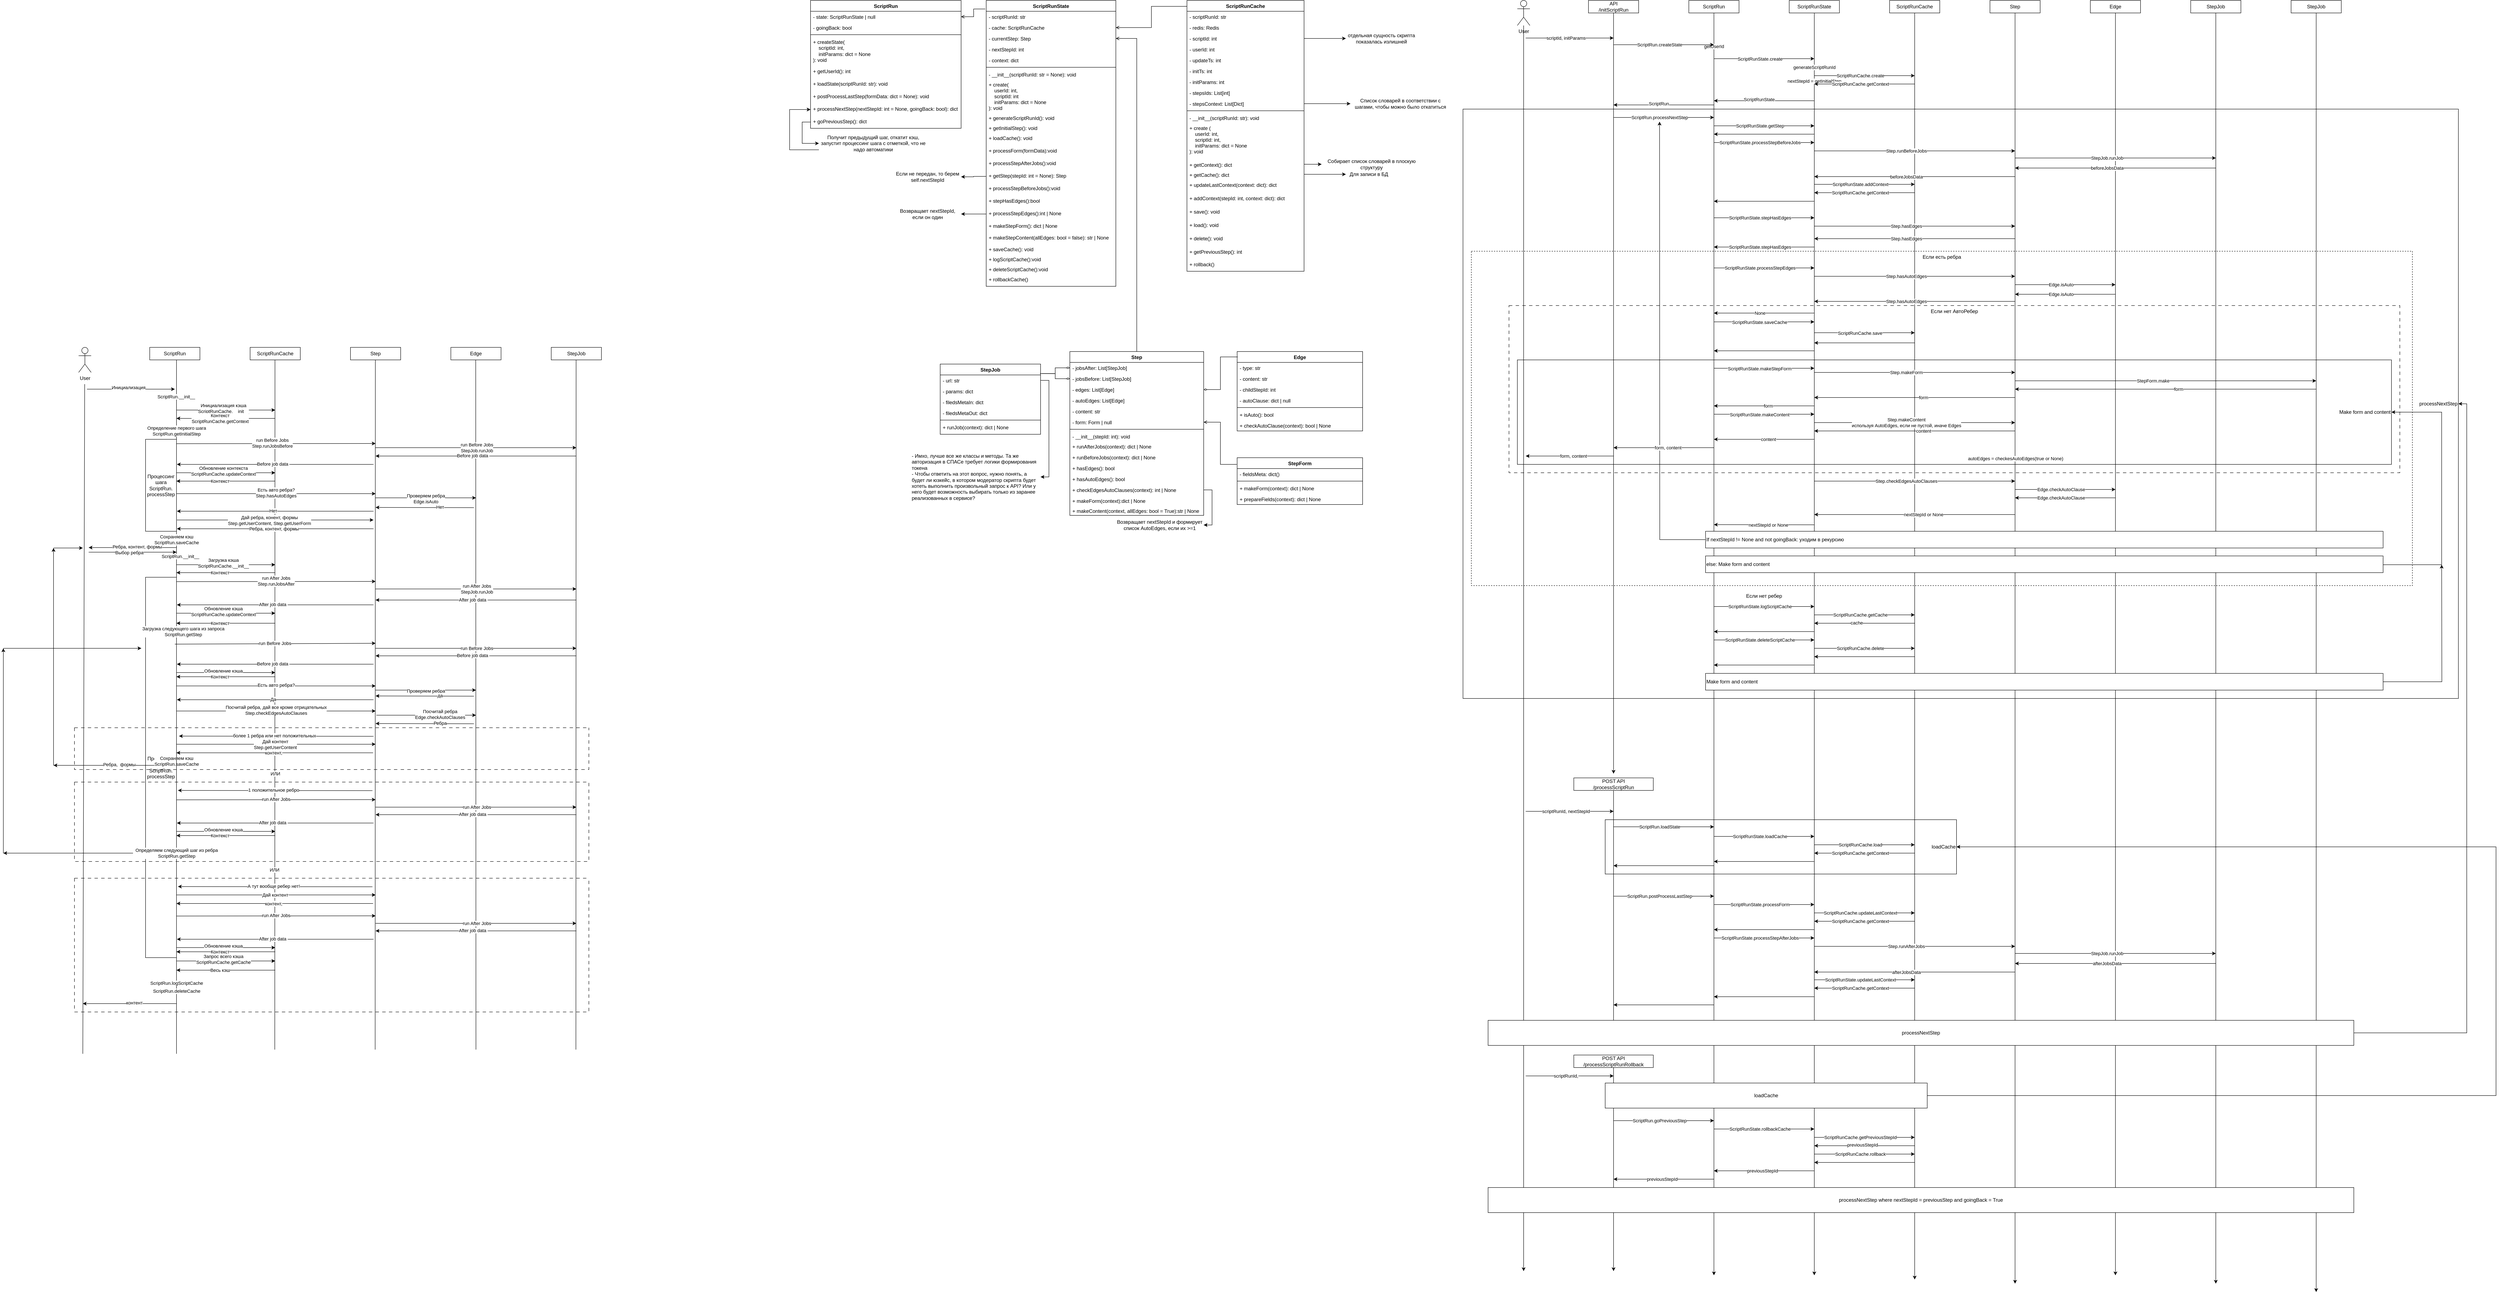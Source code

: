 <mxfile version="22.0.8" type="github">
  <diagram id="C5RBs43oDa-KdzZeNtuy" name="Page-1">
    <mxGraphModel dx="9321" dy="3855" grid="1" gridSize="10" guides="1" tooltips="1" connect="1" arrows="1" fold="1" page="1" pageScale="1" pageWidth="827" pageHeight="1169" math="0" shadow="0">
      <root>
        <mxCell id="WIyWlLk6GJQsqaUBKTNV-0" />
        <mxCell id="WIyWlLk6GJQsqaUBKTNV-1" parent="WIyWlLk6GJQsqaUBKTNV-0" />
        <mxCell id="oMOU8abp3YVI7Rxpy9HV-286" value="loadCache" style="rounded=0;whiteSpace=wrap;html=1;align=right;" vertex="1" parent="WIyWlLk6GJQsqaUBKTNV-1">
          <mxGeometry x="1680" y="1960" width="840" height="130" as="geometry" />
        </mxCell>
        <mxCell id="oMOU8abp3YVI7Rxpy9HV-145" value="processNextStep" style="rounded=0;whiteSpace=wrap;html=1;align=right;" vertex="1" parent="WIyWlLk6GJQsqaUBKTNV-1">
          <mxGeometry x="1340" y="260" width="2380" height="1410" as="geometry" />
        </mxCell>
        <mxCell id="oMOU8abp3YVI7Rxpy9HV-205" value="Если есть ребра" style="rounded=0;whiteSpace=wrap;html=1;dashed=1;verticalAlign=top;" vertex="1" parent="WIyWlLk6GJQsqaUBKTNV-1">
          <mxGeometry x="1360" y="600" width="2250" height="800" as="geometry" />
        </mxCell>
        <mxCell id="oMOU8abp3YVI7Rxpy9HV-95" value="Если нет АвтоРебер" style="rounded=0;whiteSpace=wrap;html=1;verticalAlign=top;dashed=1;dashPattern=8 8;" vertex="1" parent="WIyWlLk6GJQsqaUBKTNV-1">
          <mxGeometry x="1450" y="730" width="2130" height="400" as="geometry" />
        </mxCell>
        <mxCell id="oMOU8abp3YVI7Rxpy9HV-214" value="Make form and content" style="rounded=0;whiteSpace=wrap;html=1;align=right;" vertex="1" parent="WIyWlLk6GJQsqaUBKTNV-1">
          <mxGeometry x="1470" y="860" width="2090" height="250" as="geometry" />
        </mxCell>
        <mxCell id="HzOZvC4D4owGl6JWsQrj-176" value="Процессинг шага&lt;br&gt;ScriptRun.&lt;br style=&quot;border-color: var(--border-color);&quot;&gt;processStep" style="rounded=0;whiteSpace=wrap;html=1;" parent="WIyWlLk6GJQsqaUBKTNV-1" vertex="1">
          <mxGeometry x="-1810" y="1380" width="74" height="910" as="geometry" />
        </mxCell>
        <mxCell id="HzOZvC4D4owGl6JWsQrj-84" value="" style="endArrow=none;html=1;rounded=0;entryX=0.5;entryY=1;entryDx=0;entryDy=0;" parent="WIyWlLk6GJQsqaUBKTNV-1" edge="1">
          <mxGeometry width="50" height="50" relative="1" as="geometry">
            <mxPoint x="-1501" y="2510" as="sourcePoint" />
            <mxPoint x="-1500.53" y="860" as="targetPoint" />
          </mxGeometry>
        </mxCell>
        <mxCell id="HzOZvC4D4owGl6JWsQrj-214" value="ИЛИ" style="edgeLabel;html=1;align=center;verticalAlign=middle;resizable=0;points=[];" parent="HzOZvC4D4owGl6JWsQrj-84" vertex="1" connectable="0">
          <mxGeometry x="-0.502" y="2" relative="1" as="geometry">
            <mxPoint x="3" y="-249" as="offset" />
          </mxGeometry>
        </mxCell>
        <mxCell id="HzOZvC4D4owGl6JWsQrj-234" value="ИЛИ" style="edgeLabel;html=1;align=center;verticalAlign=middle;resizable=0;points=[];" parent="HzOZvC4D4owGl6JWsQrj-84" vertex="1" connectable="0">
          <mxGeometry x="-0.898" y="1" relative="1" as="geometry">
            <mxPoint y="-346" as="offset" />
          </mxGeometry>
        </mxCell>
        <mxCell id="HzOZvC4D4owGl6JWsQrj-196" value="" style="swimlane;startSize=0;dashed=1;dashPattern=8 8;" parent="WIyWlLk6GJQsqaUBKTNV-1" vertex="1">
          <mxGeometry x="-1980" y="1740" width="1230" height="100" as="geometry" />
        </mxCell>
        <mxCell id="HzOZvC4D4owGl6JWsQrj-202" value="" style="endArrow=classic;html=1;rounded=0;" parent="HzOZvC4D4owGl6JWsQrj-196" edge="1">
          <mxGeometry width="50" height="50" relative="1" as="geometry">
            <mxPoint x="244" y="90" as="sourcePoint" />
            <mxPoint x="-50" y="90" as="targetPoint" />
          </mxGeometry>
        </mxCell>
        <mxCell id="HzOZvC4D4owGl6JWsQrj-203" value="Ребра,&amp;nbsp; формы" style="edgeLabel;html=1;align=center;verticalAlign=middle;resizable=0;points=[];" parent="HzOZvC4D4owGl6JWsQrj-202" vertex="1" connectable="0">
          <mxGeometry x="0.006" y="-2" relative="1" as="geometry">
            <mxPoint x="11" as="offset" />
          </mxGeometry>
        </mxCell>
        <mxCell id="HzOZvC4D4owGl6JWsQrj-193" value="" style="endArrow=classic;html=1;rounded=0;" parent="HzOZvC4D4owGl6JWsQrj-196" edge="1">
          <mxGeometry width="50" height="50" relative="1" as="geometry">
            <mxPoint x="715" y="20.47" as="sourcePoint" />
            <mxPoint x="250" y="20" as="targetPoint" />
          </mxGeometry>
        </mxCell>
        <mxCell id="HzOZvC4D4owGl6JWsQrj-194" value="более 1 ребра или нет положительных" style="edgeLabel;html=1;align=center;verticalAlign=middle;resizable=0;points=[];" parent="HzOZvC4D4owGl6JWsQrj-193" vertex="1" connectable="0">
          <mxGeometry x="0.354" y="-1" relative="1" as="geometry">
            <mxPoint x="78" as="offset" />
          </mxGeometry>
        </mxCell>
        <mxCell id="HzOZvC4D4owGl6JWsQrj-197" value="" style="endArrow=classic;html=1;rounded=0;" parent="HzOZvC4D4owGl6JWsQrj-196" edge="1">
          <mxGeometry width="50" height="50" relative="1" as="geometry">
            <mxPoint x="244" y="39.47" as="sourcePoint" />
            <mxPoint x="720" y="39.47" as="targetPoint" />
          </mxGeometry>
        </mxCell>
        <mxCell id="HzOZvC4D4owGl6JWsQrj-198" value="Дай контент&lt;br&gt;Step.getUserContent" style="edgeLabel;html=1;align=center;verticalAlign=middle;resizable=0;points=[];" parent="HzOZvC4D4owGl6JWsQrj-197" vertex="1" connectable="0">
          <mxGeometry x="-0.274" relative="1" as="geometry">
            <mxPoint x="63" as="offset" />
          </mxGeometry>
        </mxCell>
        <mxCell id="HzOZvC4D4owGl6JWsQrj-199" value="" style="endArrow=classic;html=1;rounded=0;" parent="HzOZvC4D4owGl6JWsQrj-196" edge="1">
          <mxGeometry width="50" height="50" relative="1" as="geometry">
            <mxPoint x="714" y="60" as="sourcePoint" />
            <mxPoint x="244" y="60" as="targetPoint" />
          </mxGeometry>
        </mxCell>
        <mxCell id="HzOZvC4D4owGl6JWsQrj-200" value="Нет" style="edgeLabel;html=1;align=center;verticalAlign=middle;resizable=0;points=[];" parent="HzOZvC4D4owGl6JWsQrj-199" vertex="1" connectable="0">
          <mxGeometry x="0.354" y="-1" relative="1" as="geometry">
            <mxPoint x="78" as="offset" />
          </mxGeometry>
        </mxCell>
        <mxCell id="HzOZvC4D4owGl6JWsQrj-201" value="контент," style="edgeLabel;html=1;align=center;verticalAlign=middle;resizable=0;points=[];" parent="HzOZvC4D4owGl6JWsQrj-199" vertex="1" connectable="0">
          <mxGeometry x="0.015" relative="1" as="geometry">
            <mxPoint as="offset" />
          </mxGeometry>
        </mxCell>
        <mxCell id="avMWxOEF52YrqZ8M-VVg-5" value="Сохраняем кэш&lt;br&gt;ScriptRun.saveCache" style="edgeLabel;html=1;align=center;verticalAlign=middle;resizable=0;points=[];" parent="HzOZvC4D4owGl6JWsQrj-196" vertex="1" connectable="0">
          <mxGeometry x="244" y="80" as="geometry" />
        </mxCell>
        <mxCell id="zkfFHV4jXpPFQw0GAbJ--0" value="ScriptRunState" style="swimlane;fontStyle=1;align=center;verticalAlign=top;childLayout=stackLayout;horizontal=1;startSize=26;horizontalStack=0;resizeParent=1;resizeLast=0;collapsible=1;marginBottom=0;rounded=0;shadow=0;strokeWidth=1;" parent="WIyWlLk6GJQsqaUBKTNV-1" vertex="1">
          <mxGeometry x="200" width="310" height="684" as="geometry">
            <mxRectangle x="220" y="120" width="160" height="26" as="alternateBounds" />
          </mxGeometry>
        </mxCell>
        <mxCell id="zkfFHV4jXpPFQw0GAbJ--2" value="- scriptRunId: str" style="text;align=left;verticalAlign=top;spacingLeft=4;spacingRight=4;overflow=hidden;rotatable=0;points=[[0,0.5],[1,0.5]];portConstraint=eastwest;rounded=0;shadow=0;html=0;" parent="zkfFHV4jXpPFQw0GAbJ--0" vertex="1">
          <mxGeometry y="26" width="310" height="26" as="geometry" />
        </mxCell>
        <mxCell id="EpIali6iQXWB2i0QFsvH-1" value="- cache: ScriptRunCache" style="text;align=left;verticalAlign=top;spacingLeft=4;spacingRight=4;overflow=hidden;rotatable=0;points=[[0,0.5],[1,0.5]];portConstraint=eastwest;rounded=0;shadow=0;html=0;" parent="zkfFHV4jXpPFQw0GAbJ--0" vertex="1">
          <mxGeometry y="52" width="310" height="26" as="geometry" />
        </mxCell>
        <mxCell id="EpIali6iQXWB2i0QFsvH-38" value="- currentStep: Step" style="text;align=left;verticalAlign=top;spacingLeft=4;spacingRight=4;overflow=hidden;rotatable=0;points=[[0,0.5],[1,0.5]];portConstraint=eastwest;rounded=0;shadow=0;html=0;" parent="zkfFHV4jXpPFQw0GAbJ--0" vertex="1">
          <mxGeometry y="78" width="310" height="26" as="geometry" />
        </mxCell>
        <mxCell id="HzOZvC4D4owGl6JWsQrj-63" value="- nextStepId: int" style="text;align=left;verticalAlign=top;spacingLeft=4;spacingRight=4;overflow=hidden;rotatable=0;points=[[0,0.5],[1,0.5]];portConstraint=eastwest;rounded=0;shadow=0;html=0;" parent="zkfFHV4jXpPFQw0GAbJ--0" vertex="1">
          <mxGeometry y="104" width="310" height="26" as="geometry" />
        </mxCell>
        <mxCell id="xOqZB8mLKuCw61lma7QM-62" value="- context: dict" style="text;align=left;verticalAlign=top;spacingLeft=4;spacingRight=4;overflow=hidden;rotatable=0;points=[[0,0.5],[1,0.5]];portConstraint=eastwest;rounded=0;shadow=0;html=0;" parent="zkfFHV4jXpPFQw0GAbJ--0" vertex="1">
          <mxGeometry y="130" width="310" height="26" as="geometry" />
        </mxCell>
        <mxCell id="zkfFHV4jXpPFQw0GAbJ--4" value="" style="line;html=1;strokeWidth=1;align=left;verticalAlign=middle;spacingTop=-1;spacingLeft=3;spacingRight=3;rotatable=0;labelPosition=right;points=[];portConstraint=eastwest;" parent="zkfFHV4jXpPFQw0GAbJ--0" vertex="1">
          <mxGeometry y="156" width="310" height="8" as="geometry" />
        </mxCell>
        <mxCell id="xOqZB8mLKuCw61lma7QM-45" value="- __init__(scriptRunId: str = None): void" style="text;align=left;verticalAlign=top;spacingLeft=4;spacingRight=4;overflow=hidden;rotatable=0;points=[[0,0.5],[1,0.5]];portConstraint=eastwest;" parent="zkfFHV4jXpPFQw0GAbJ--0" vertex="1">
          <mxGeometry y="164" width="310" height="24" as="geometry" />
        </mxCell>
        <mxCell id="xOqZB8mLKuCw61lma7QM-44" value="+ create(&#xa;    userId: int,&#xa;    scriptId: int&#xa;    initParams: dict = None&#xa;): void" style="text;align=left;verticalAlign=top;spacingLeft=4;spacingRight=4;overflow=hidden;rotatable=0;points=[[0,0.5],[1,0.5]];portConstraint=eastwest;" parent="zkfFHV4jXpPFQw0GAbJ--0" vertex="1">
          <mxGeometry y="188" width="310" height="80" as="geometry" />
        </mxCell>
        <mxCell id="xOqZB8mLKuCw61lma7QM-48" value="+ generateScriptRunId(): void" style="text;align=left;verticalAlign=top;spacingLeft=4;spacingRight=4;overflow=hidden;rotatable=0;points=[[0,0.5],[1,0.5]];portConstraint=eastwest;" parent="zkfFHV4jXpPFQw0GAbJ--0" vertex="1">
          <mxGeometry y="268" width="310" height="24" as="geometry" />
        </mxCell>
        <mxCell id="HzOZvC4D4owGl6JWsQrj-61" value="+ getInitialStep(): void" style="text;align=left;verticalAlign=top;spacingLeft=4;spacingRight=4;overflow=hidden;rotatable=0;points=[[0,0.5],[1,0.5]];portConstraint=eastwest;" parent="zkfFHV4jXpPFQw0GAbJ--0" vertex="1">
          <mxGeometry y="292" width="310" height="24" as="geometry" />
        </mxCell>
        <mxCell id="xOqZB8mLKuCw61lma7QM-46" value="+ loadCache(): void" style="text;strokeColor=none;fillColor=none;align=left;verticalAlign=top;spacingLeft=4;spacingRight=4;overflow=hidden;rotatable=0;points=[[0,0.5],[1,0.5]];portConstraint=eastwest;whiteSpace=wrap;html=1;" parent="zkfFHV4jXpPFQw0GAbJ--0" vertex="1">
          <mxGeometry y="316" width="310" height="30" as="geometry" />
        </mxCell>
        <mxCell id="HzOZvC4D4owGl6JWsQrj-16" value="+ processForm(formData):void" style="text;align=left;verticalAlign=top;spacingLeft=4;spacingRight=4;overflow=hidden;rotatable=0;points=[[0,0.5],[1,0.5]];portConstraint=eastwest;" parent="zkfFHV4jXpPFQw0GAbJ--0" vertex="1">
          <mxGeometry y="346" width="310" height="30" as="geometry" />
        </mxCell>
        <mxCell id="xOqZB8mLKuCw61lma7QM-49" value="+ processStepAfterJobs():void" style="text;align=left;verticalAlign=top;spacingLeft=4;spacingRight=4;overflow=hidden;rotatable=0;points=[[0,0.5],[1,0.5]];portConstraint=eastwest;" parent="zkfFHV4jXpPFQw0GAbJ--0" vertex="1">
          <mxGeometry y="376" width="310" height="30" as="geometry" />
        </mxCell>
        <mxCell id="EpIali6iQXWB2i0QFsvH-40" value="+ getStep(stepId: int = None): Step" style="text;align=left;verticalAlign=top;spacingLeft=4;spacingRight=4;overflow=hidden;rotatable=0;points=[[0,0.5],[1,0.5]];portConstraint=eastwest;" parent="zkfFHV4jXpPFQw0GAbJ--0" vertex="1">
          <mxGeometry y="406" width="310" height="30" as="geometry" />
        </mxCell>
        <mxCell id="xOqZB8mLKuCw61lma7QM-50" value="+ processStepBeforeJobs():void" style="text;align=left;verticalAlign=top;spacingLeft=4;spacingRight=4;overflow=hidden;rotatable=0;points=[[0,0.5],[1,0.5]];portConstraint=eastwest;" parent="zkfFHV4jXpPFQw0GAbJ--0" vertex="1">
          <mxGeometry y="436" width="310" height="30" as="geometry" />
        </mxCell>
        <mxCell id="oMOU8abp3YVI7Rxpy9HV-194" value="+ stepHasEdges():bool" style="text;align=left;verticalAlign=top;spacingLeft=4;spacingRight=4;overflow=hidden;rotatable=0;points=[[0,0.5],[1,0.5]];portConstraint=eastwest;" vertex="1" parent="zkfFHV4jXpPFQw0GAbJ--0">
          <mxGeometry y="466" width="310" height="30" as="geometry" />
        </mxCell>
        <mxCell id="xOqZB8mLKuCw61lma7QM-51" value="+ processStepEdges():int | None" style="text;align=left;verticalAlign=top;spacingLeft=4;spacingRight=4;overflow=hidden;rotatable=0;points=[[0,0.5],[1,0.5]];portConstraint=eastwest;" parent="zkfFHV4jXpPFQw0GAbJ--0" vertex="1">
          <mxGeometry y="496" width="310" height="30" as="geometry" />
        </mxCell>
        <mxCell id="xOqZB8mLKuCw61lma7QM-63" value="+ makeStepForm(): dict | None" style="text;align=left;verticalAlign=top;spacingLeft=4;spacingRight=4;overflow=hidden;rotatable=0;points=[[0,0.5],[1,0.5]];portConstraint=eastwest;" parent="zkfFHV4jXpPFQw0GAbJ--0" vertex="1">
          <mxGeometry y="526" width="310" height="28" as="geometry" />
        </mxCell>
        <mxCell id="xOqZB8mLKuCw61lma7QM-64" value="+ makeStepContent(allEdges: bool = false): str | None" style="text;align=left;verticalAlign=top;spacingLeft=4;spacingRight=4;overflow=hidden;rotatable=0;points=[[0,0.5],[1,0.5]];portConstraint=eastwest;" parent="zkfFHV4jXpPFQw0GAbJ--0" vertex="1">
          <mxGeometry y="554" width="310" height="28" as="geometry" />
        </mxCell>
        <mxCell id="HzOZvC4D4owGl6JWsQrj-119" value="+ saveCache(): void" style="text;align=left;verticalAlign=top;spacingLeft=4;spacingRight=4;overflow=hidden;rotatable=0;points=[[0,0.5],[1,0.5]];portConstraint=eastwest;" parent="zkfFHV4jXpPFQw0GAbJ--0" vertex="1">
          <mxGeometry y="582" width="310" height="24" as="geometry" />
        </mxCell>
        <mxCell id="HzOZvC4D4owGl6JWsQrj-17" value="+ logScriptCache():void" style="text;align=left;verticalAlign=top;spacingLeft=4;spacingRight=4;overflow=hidden;rotatable=0;points=[[0,0.5],[1,0.5]];portConstraint=eastwest;" parent="zkfFHV4jXpPFQw0GAbJ--0" vertex="1">
          <mxGeometry y="606" width="310" height="24" as="geometry" />
        </mxCell>
        <mxCell id="xOqZB8mLKuCw61lma7QM-69" value="+ deleteScriptCache():void" style="text;align=left;verticalAlign=top;spacingLeft=4;spacingRight=4;overflow=hidden;rotatable=0;points=[[0,0.5],[1,0.5]];portConstraint=eastwest;" parent="zkfFHV4jXpPFQw0GAbJ--0" vertex="1">
          <mxGeometry y="630" width="310" height="24" as="geometry" />
        </mxCell>
        <mxCell id="xOqZB8mLKuCw61lma7QM-72" value="+ rollbackCache()" style="text;strokeColor=none;fillColor=none;align=left;verticalAlign=top;spacingLeft=4;spacingRight=4;overflow=hidden;rotatable=0;points=[[0,0.5],[1,0.5]];portConstraint=eastwest;whiteSpace=wrap;html=1;" parent="zkfFHV4jXpPFQw0GAbJ--0" vertex="1">
          <mxGeometry y="654" width="310" height="30" as="geometry" />
        </mxCell>
        <mxCell id="EpIali6iQXWB2i0QFsvH-24" value="ScriptRunCache" style="swimlane;fontStyle=1;align=center;verticalAlign=top;childLayout=stackLayout;horizontal=1;startSize=26;horizontalStack=0;resizeParent=1;resizeLast=0;collapsible=1;marginBottom=0;rounded=0;shadow=0;strokeWidth=1;" parent="WIyWlLk6GJQsqaUBKTNV-1" vertex="1">
          <mxGeometry x="680" width="280" height="648" as="geometry">
            <mxRectangle x="220" y="120" width="160" height="26" as="alternateBounds" />
          </mxGeometry>
        </mxCell>
        <mxCell id="HzOZvC4D4owGl6JWsQrj-76" value="- scriptRunId: str" style="text;align=left;verticalAlign=top;spacingLeft=4;spacingRight=4;overflow=hidden;rotatable=0;points=[[0,0.5],[1,0.5]];portConstraint=eastwest;rounded=0;shadow=0;html=0;" parent="EpIali6iQXWB2i0QFsvH-24" vertex="1">
          <mxGeometry y="26" width="280" height="26" as="geometry" />
        </mxCell>
        <mxCell id="HzOZvC4D4owGl6JWsQrj-77" value="- redis: Redis" style="text;align=left;verticalAlign=top;spacingLeft=4;spacingRight=4;overflow=hidden;rotatable=0;points=[[0,0.5],[1,0.5]];portConstraint=eastwest;rounded=0;shadow=0;html=0;" parent="EpIali6iQXWB2i0QFsvH-24" vertex="1">
          <mxGeometry y="52" width="280" height="26" as="geometry" />
        </mxCell>
        <mxCell id="EpIali6iQXWB2i0QFsvH-37" value="- scriptId: int" style="text;align=left;verticalAlign=top;spacingLeft=4;spacingRight=4;overflow=hidden;rotatable=0;points=[[0,0.5],[1,0.5]];portConstraint=eastwest;rounded=0;shadow=0;html=0;" parent="EpIali6iQXWB2i0QFsvH-24" vertex="1">
          <mxGeometry y="78" width="280" height="26" as="geometry" />
        </mxCell>
        <mxCell id="EpIali6iQXWB2i0QFsvH-35" value="- userId: int" style="text;align=left;verticalAlign=top;spacingLeft=4;spacingRight=4;overflow=hidden;rotatable=0;points=[[0,0.5],[1,0.5]];portConstraint=eastwest;rounded=0;shadow=0;html=0;" parent="EpIali6iQXWB2i0QFsvH-24" vertex="1">
          <mxGeometry y="104" width="280" height="26" as="geometry" />
        </mxCell>
        <mxCell id="HzOZvC4D4owGl6JWsQrj-18" value="- updateTs: int" style="text;align=left;verticalAlign=top;spacingLeft=4;spacingRight=4;overflow=hidden;rotatable=0;points=[[0,0.5],[1,0.5]];portConstraint=eastwest;rounded=0;shadow=0;html=0;" parent="EpIali6iQXWB2i0QFsvH-24" vertex="1">
          <mxGeometry y="130" width="280" height="26" as="geometry" />
        </mxCell>
        <mxCell id="HzOZvC4D4owGl6JWsQrj-19" value="- initTs: int" style="text;align=left;verticalAlign=top;spacingLeft=4;spacingRight=4;overflow=hidden;rotatable=0;points=[[0,0.5],[1,0.5]];portConstraint=eastwest;rounded=0;shadow=0;html=0;" parent="EpIali6iQXWB2i0QFsvH-24" vertex="1">
          <mxGeometry y="156" width="280" height="26" as="geometry" />
        </mxCell>
        <mxCell id="HzOZvC4D4owGl6JWsQrj-20" value="- initParams: int" style="text;align=left;verticalAlign=top;spacingLeft=4;spacingRight=4;overflow=hidden;rotatable=0;points=[[0,0.5],[1,0.5]];portConstraint=eastwest;rounded=0;shadow=0;html=0;" parent="EpIali6iQXWB2i0QFsvH-24" vertex="1">
          <mxGeometry y="182" width="280" height="26" as="geometry" />
        </mxCell>
        <mxCell id="HzOZvC4D4owGl6JWsQrj-21" value="- stepsIds: List[int]" style="text;align=left;verticalAlign=top;spacingLeft=4;spacingRight=4;overflow=hidden;rotatable=0;points=[[0,0.5],[1,0.5]];portConstraint=eastwest;rounded=0;shadow=0;html=0;" parent="EpIali6iQXWB2i0QFsvH-24" vertex="1">
          <mxGeometry y="208" width="280" height="26" as="geometry" />
        </mxCell>
        <mxCell id="EpIali6iQXWB2i0QFsvH-36" value="- stepsContext: List[Dict]" style="text;align=left;verticalAlign=top;spacingLeft=4;spacingRight=4;overflow=hidden;rotatable=0;points=[[0,0.5],[1,0.5]];portConstraint=eastwest;rounded=0;shadow=0;html=0;" parent="EpIali6iQXWB2i0QFsvH-24" vertex="1">
          <mxGeometry y="234" width="280" height="26" as="geometry" />
        </mxCell>
        <mxCell id="HzOZvC4D4owGl6JWsQrj-36" value="" style="line;html=1;strokeWidth=1;align=left;verticalAlign=middle;spacingTop=-1;spacingLeft=3;spacingRight=3;rotatable=0;labelPosition=right;points=[];portConstraint=eastwest;" parent="EpIali6iQXWB2i0QFsvH-24" vertex="1">
          <mxGeometry y="260" width="280" height="8" as="geometry" />
        </mxCell>
        <mxCell id="xOqZB8mLKuCw61lma7QM-47" value="- __init__(scriptRunId: str): void" style="text;align=left;verticalAlign=top;spacingLeft=4;spacingRight=4;overflow=hidden;rotatable=0;points=[[0,0.5],[1,0.5]];portConstraint=eastwest;" parent="EpIali6iQXWB2i0QFsvH-24" vertex="1">
          <mxGeometry y="268" width="280" height="24" as="geometry" />
        </mxCell>
        <mxCell id="HzOZvC4D4owGl6JWsQrj-66" value="+ create (&#xa;    userId: int, &#xa;    scriptId: int,&#xa;    initParams: dict = None&#xa;): void" style="text;align=left;verticalAlign=top;spacingLeft=4;spacingRight=4;overflow=hidden;rotatable=0;points=[[0,0.5],[1,0.5]];portConstraint=eastwest;" parent="EpIali6iQXWB2i0QFsvH-24" vertex="1">
          <mxGeometry y="292" width="280" height="88" as="geometry" />
        </mxCell>
        <mxCell id="HzOZvC4D4owGl6JWsQrj-37" value="+ getContext(): dict" style="text;align=left;verticalAlign=top;spacingLeft=4;spacingRight=4;overflow=hidden;rotatable=0;points=[[0,0.5],[1,0.5]];portConstraint=eastwest;" parent="EpIali6iQXWB2i0QFsvH-24" vertex="1">
          <mxGeometry y="380" width="280" height="24" as="geometry" />
        </mxCell>
        <mxCell id="HzOZvC4D4owGl6JWsQrj-38" value="+ getCache(): dict" style="text;align=left;verticalAlign=top;spacingLeft=4;spacingRight=4;overflow=hidden;rotatable=0;points=[[0,0.5],[1,0.5]];portConstraint=eastwest;" parent="EpIali6iQXWB2i0QFsvH-24" vertex="1">
          <mxGeometry y="404" width="280" height="24" as="geometry" />
        </mxCell>
        <mxCell id="oMOU8abp3YVI7Rxpy9HV-247" value="+ updateLastContext(context: dict): dict" style="text;align=left;verticalAlign=top;spacingLeft=4;spacingRight=4;overflow=hidden;rotatable=0;points=[[0,0.5],[1,0.5]];portConstraint=eastwest;" vertex="1" parent="EpIali6iQXWB2i0QFsvH-24">
          <mxGeometry y="428" width="280" height="32" as="geometry" />
        </mxCell>
        <mxCell id="HzOZvC4D4owGl6JWsQrj-35" value="+ addContext(stepId: int, context: dict): dict" style="text;align=left;verticalAlign=top;spacingLeft=4;spacingRight=4;overflow=hidden;rotatable=0;points=[[0,0.5],[1,0.5]];portConstraint=eastwest;" parent="EpIali6iQXWB2i0QFsvH-24" vertex="1">
          <mxGeometry y="460" width="280" height="32" as="geometry" />
        </mxCell>
        <mxCell id="xOqZB8mLKuCw61lma7QM-65" value="+ save(): void" style="text;align=left;verticalAlign=top;spacingLeft=4;spacingRight=4;overflow=hidden;rotatable=0;points=[[0,0.5],[1,0.5]];portConstraint=eastwest;" parent="EpIali6iQXWB2i0QFsvH-24" vertex="1">
          <mxGeometry y="492" width="280" height="32" as="geometry" />
        </mxCell>
        <mxCell id="xOqZB8mLKuCw61lma7QM-66" value="+ load(): void" style="text;align=left;verticalAlign=top;spacingLeft=4;spacingRight=4;overflow=hidden;rotatable=0;points=[[0,0.5],[1,0.5]];portConstraint=eastwest;" parent="EpIali6iQXWB2i0QFsvH-24" vertex="1">
          <mxGeometry y="524" width="280" height="32" as="geometry" />
        </mxCell>
        <mxCell id="oMOU8abp3YVI7Rxpy9HV-242" value="+ delete(): void" style="text;align=left;verticalAlign=top;spacingLeft=4;spacingRight=4;overflow=hidden;rotatable=0;points=[[0,0.5],[1,0.5]];portConstraint=eastwest;" vertex="1" parent="EpIali6iQXWB2i0QFsvH-24">
          <mxGeometry y="556" width="280" height="32" as="geometry" />
        </mxCell>
        <mxCell id="xOqZB8mLKuCw61lma7QM-71" value="+ getPreviousStep(): int" style="text;strokeColor=none;fillColor=none;align=left;verticalAlign=top;spacingLeft=4;spacingRight=4;overflow=hidden;rotatable=0;points=[[0,0.5],[1,0.5]];portConstraint=eastwest;whiteSpace=wrap;html=1;" parent="EpIali6iQXWB2i0QFsvH-24" vertex="1">
          <mxGeometry y="588" width="280" height="30" as="geometry" />
        </mxCell>
        <mxCell id="xOqZB8mLKuCw61lma7QM-73" value="+ rollback()" style="text;strokeColor=none;fillColor=none;align=left;verticalAlign=top;spacingLeft=4;spacingRight=4;overflow=hidden;rotatable=0;points=[[0,0.5],[1,0.5]];portConstraint=eastwest;whiteSpace=wrap;html=1;" parent="EpIali6iQXWB2i0QFsvH-24" vertex="1">
          <mxGeometry y="618" width="280" height="30" as="geometry" />
        </mxCell>
        <mxCell id="EpIali6iQXWB2i0QFsvH-39" style="edgeStyle=orthogonalEdgeStyle;rounded=0;orthogonalLoop=1;jettySize=auto;html=1;exitX=1;exitY=0.5;exitDx=0;exitDy=0;entryX=0.001;entryY=0.022;entryDx=0;entryDy=0;entryPerimeter=0;startArrow=open;startFill=0;endArrow=none;endFill=0;" parent="WIyWlLk6GJQsqaUBKTNV-1" source="EpIali6iQXWB2i0QFsvH-1" target="EpIali6iQXWB2i0QFsvH-24" edge="1">
          <mxGeometry relative="1" as="geometry" />
        </mxCell>
        <mxCell id="EpIali6iQXWB2i0QFsvH-41" value="Step" style="swimlane;fontStyle=1;align=center;verticalAlign=top;childLayout=stackLayout;horizontal=1;startSize=26;horizontalStack=0;resizeParent=1;resizeLast=0;collapsible=1;marginBottom=0;rounded=0;shadow=0;strokeWidth=1;" parent="WIyWlLk6GJQsqaUBKTNV-1" vertex="1">
          <mxGeometry x="400" y="840" width="320" height="392" as="geometry">
            <mxRectangle x="220" y="120" width="160" height="26" as="alternateBounds" />
          </mxGeometry>
        </mxCell>
        <mxCell id="EpIali6iQXWB2i0QFsvH-46" value="- jobsAfter: List[StepJob]" style="text;align=left;verticalAlign=top;spacingLeft=4;spacingRight=4;overflow=hidden;rotatable=0;points=[[0,0.5],[1,0.5]];portConstraint=eastwest;rounded=0;shadow=0;html=0;" parent="EpIali6iQXWB2i0QFsvH-41" vertex="1">
          <mxGeometry y="26" width="320" height="26" as="geometry" />
        </mxCell>
        <mxCell id="EpIali6iQXWB2i0QFsvH-51" value="- jobsBefore: List[StepJob]" style="text;align=left;verticalAlign=top;spacingLeft=4;spacingRight=4;overflow=hidden;rotatable=0;points=[[0,0.5],[1,0.5]];portConstraint=eastwest;rounded=0;shadow=0;html=0;" parent="EpIali6iQXWB2i0QFsvH-41" vertex="1">
          <mxGeometry y="52" width="320" height="26" as="geometry" />
        </mxCell>
        <mxCell id="EpIali6iQXWB2i0QFsvH-65" value="- edges: List[Edge]" style="text;align=left;verticalAlign=top;spacingLeft=4;spacingRight=4;overflow=hidden;rotatable=0;points=[[0,0.5],[1,0.5]];portConstraint=eastwest;rounded=0;shadow=0;html=0;" parent="EpIali6iQXWB2i0QFsvH-41" vertex="1">
          <mxGeometry y="78" width="320" height="26" as="geometry" />
        </mxCell>
        <mxCell id="xOqZB8mLKuCw61lma7QM-52" value="- autoEdges: List[Edge]" style="text;align=left;verticalAlign=top;spacingLeft=4;spacingRight=4;overflow=hidden;rotatable=0;points=[[0,0.5],[1,0.5]];portConstraint=eastwest;rounded=0;shadow=0;html=0;" parent="EpIali6iQXWB2i0QFsvH-41" vertex="1">
          <mxGeometry y="104" width="320" height="26" as="geometry" />
        </mxCell>
        <mxCell id="HzOZvC4D4owGl6JWsQrj-6" value="- content: str" style="text;align=left;verticalAlign=top;spacingLeft=4;spacingRight=4;overflow=hidden;rotatable=0;points=[[0,0.5],[1,0.5]];portConstraint=eastwest;rounded=0;shadow=0;html=0;" parent="EpIali6iQXWB2i0QFsvH-41" vertex="1">
          <mxGeometry y="130" width="320" height="26" as="geometry" />
        </mxCell>
        <mxCell id="HzOZvC4D4owGl6JWsQrj-49" value="- form: Form | null" style="text;align=left;verticalAlign=top;spacingLeft=4;spacingRight=4;overflow=hidden;rotatable=0;points=[[0,0.5],[1,0.5]];portConstraint=eastwest;rounded=0;shadow=0;html=0;" parent="EpIali6iQXWB2i0QFsvH-41" vertex="1">
          <mxGeometry y="156" width="320" height="26" as="geometry" />
        </mxCell>
        <mxCell id="HzOZvC4D4owGl6JWsQrj-43" value="" style="line;html=1;strokeWidth=1;align=left;verticalAlign=middle;spacingTop=-1;spacingLeft=3;spacingRight=3;rotatable=0;labelPosition=right;points=[];portConstraint=eastwest;" parent="EpIali6iQXWB2i0QFsvH-41" vertex="1">
          <mxGeometry y="182" width="320" height="8" as="geometry" />
        </mxCell>
        <mxCell id="gZL-CA3MrHQafy-ou_5t-16" value="- __init__(stepId: int): void" style="text;align=left;verticalAlign=top;spacingLeft=4;spacingRight=4;overflow=hidden;rotatable=0;points=[[0,0.5],[1,0.5]];portConstraint=eastwest;" parent="EpIali6iQXWB2i0QFsvH-41" vertex="1">
          <mxGeometry y="190" width="320" height="24" as="geometry" />
        </mxCell>
        <mxCell id="EpIali6iQXWB2i0QFsvH-59" value="+ runAfterJobs(context): dict | None" style="text;align=left;verticalAlign=top;spacingLeft=4;spacingRight=4;overflow=hidden;rotatable=0;points=[[0,0.5],[1,0.5]];portConstraint=eastwest;rounded=0;shadow=0;html=0;" parent="EpIali6iQXWB2i0QFsvH-41" vertex="1">
          <mxGeometry y="214" width="320" height="26" as="geometry" />
        </mxCell>
        <mxCell id="EpIali6iQXWB2i0QFsvH-58" value="+ runBeforeJobs(context): dict | None" style="text;align=left;verticalAlign=top;spacingLeft=4;spacingRight=4;overflow=hidden;rotatable=0;points=[[0,0.5],[1,0.5]];portConstraint=eastwest;rounded=0;shadow=0;html=0;" parent="EpIali6iQXWB2i0QFsvH-41" vertex="1">
          <mxGeometry y="240" width="320" height="26" as="geometry" />
        </mxCell>
        <mxCell id="oMOU8abp3YVI7Rxpy9HV-189" value="+ hasEdges(): bool" style="text;align=left;verticalAlign=top;spacingLeft=4;spacingRight=4;overflow=hidden;rotatable=0;points=[[0,0.5],[1,0.5]];portConstraint=eastwest;rounded=0;shadow=0;html=0;" vertex="1" parent="EpIali6iQXWB2i0QFsvH-41">
          <mxGeometry y="266" width="320" height="26" as="geometry" />
        </mxCell>
        <mxCell id="HzOZvC4D4owGl6JWsQrj-53" value="+ hasAutoEdges(): bool" style="text;align=left;verticalAlign=top;spacingLeft=4;spacingRight=4;overflow=hidden;rotatable=0;points=[[0,0.5],[1,0.5]];portConstraint=eastwest;rounded=0;shadow=0;html=0;" parent="EpIali6iQXWB2i0QFsvH-41" vertex="1">
          <mxGeometry y="292" width="320" height="26" as="geometry" />
        </mxCell>
        <mxCell id="gZL-CA3MrHQafy-ou_5t-15" value="+ checkEdgesAutoClauses(context): int | None" style="text;align=left;verticalAlign=top;spacingLeft=4;spacingRight=4;overflow=hidden;rotatable=0;points=[[0,0.5],[1,0.5]];portConstraint=eastwest;rounded=0;shadow=0;html=0;" parent="EpIali6iQXWB2i0QFsvH-41" vertex="1">
          <mxGeometry y="318" width="320" height="26" as="geometry" />
        </mxCell>
        <mxCell id="HzOZvC4D4owGl6JWsQrj-14" value="+ makeForm(context):dict | None" style="text;align=left;verticalAlign=top;spacingLeft=4;spacingRight=4;overflow=hidden;rotatable=0;points=[[0,0.5],[1,0.5]];portConstraint=eastwest;" parent="EpIali6iQXWB2i0QFsvH-41" vertex="1">
          <mxGeometry y="344" width="320" height="24" as="geometry" />
        </mxCell>
        <mxCell id="HzOZvC4D4owGl6JWsQrj-67" value="+ makeContent(context, allEdges: bool = True):str | None" style="text;align=left;verticalAlign=top;spacingLeft=4;spacingRight=4;overflow=hidden;rotatable=0;points=[[0,0.5],[1,0.5]];portConstraint=eastwest;" parent="EpIali6iQXWB2i0QFsvH-41" vertex="1">
          <mxGeometry y="368" width="320" height="24" as="geometry" />
        </mxCell>
        <mxCell id="EpIali6iQXWB2i0QFsvH-45" style="edgeStyle=orthogonalEdgeStyle;rounded=0;orthogonalLoop=1;jettySize=auto;html=1;exitX=1;exitY=0.5;exitDx=0;exitDy=0;entryX=0.5;entryY=0;entryDx=0;entryDy=0;startArrow=open;startFill=0;endArrow=none;endFill=0;" parent="WIyWlLk6GJQsqaUBKTNV-1" source="EpIali6iQXWB2i0QFsvH-38" target="EpIali6iQXWB2i0QFsvH-41" edge="1">
          <mxGeometry relative="1" as="geometry" />
        </mxCell>
        <mxCell id="EpIali6iQXWB2i0QFsvH-47" value="StepJob" style="swimlane;fontStyle=1;align=center;verticalAlign=top;childLayout=stackLayout;horizontal=1;startSize=26;horizontalStack=0;resizeParent=1;resizeLast=0;collapsible=1;marginBottom=0;rounded=0;shadow=0;strokeWidth=1;" parent="WIyWlLk6GJQsqaUBKTNV-1" vertex="1">
          <mxGeometry x="90" y="870" width="240" height="168" as="geometry">
            <mxRectangle x="220" y="120" width="160" height="26" as="alternateBounds" />
          </mxGeometry>
        </mxCell>
        <mxCell id="HzOZvC4D4owGl6JWsQrj-56" value="- url: str" style="text;align=left;verticalAlign=top;spacingLeft=4;spacingRight=4;overflow=hidden;rotatable=0;points=[[0,0.5],[1,0.5]];portConstraint=eastwest;rounded=0;shadow=0;html=0;" parent="EpIali6iQXWB2i0QFsvH-47" vertex="1">
          <mxGeometry y="26" width="240" height="26" as="geometry" />
        </mxCell>
        <mxCell id="HzOZvC4D4owGl6JWsQrj-57" value="- params: dict" style="text;align=left;verticalAlign=top;spacingLeft=4;spacingRight=4;overflow=hidden;rotatable=0;points=[[0,0.5],[1,0.5]];portConstraint=eastwest;rounded=0;shadow=0;html=0;" parent="EpIali6iQXWB2i0QFsvH-47" vertex="1">
          <mxGeometry y="52" width="240" height="26" as="geometry" />
        </mxCell>
        <mxCell id="EpIali6iQXWB2i0QFsvH-48" value="- filedsMetaIn: dict" style="text;align=left;verticalAlign=top;spacingLeft=4;spacingRight=4;overflow=hidden;rotatable=0;points=[[0,0.5],[1,0.5]];portConstraint=eastwest;rounded=0;shadow=0;html=0;" parent="EpIali6iQXWB2i0QFsvH-47" vertex="1">
          <mxGeometry y="78" width="240" height="26" as="geometry" />
        </mxCell>
        <mxCell id="HzOZvC4D4owGl6JWsQrj-55" value="- filedsMetaOut: dict" style="text;align=left;verticalAlign=top;spacingLeft=4;spacingRight=4;overflow=hidden;rotatable=0;points=[[0,0.5],[1,0.5]];portConstraint=eastwest;rounded=0;shadow=0;html=0;" parent="EpIali6iQXWB2i0QFsvH-47" vertex="1">
          <mxGeometry y="104" width="240" height="26" as="geometry" />
        </mxCell>
        <mxCell id="EpIali6iQXWB2i0QFsvH-55" value="" style="line;html=1;strokeWidth=1;align=left;verticalAlign=middle;spacingTop=-1;spacingLeft=3;spacingRight=3;rotatable=0;labelPosition=right;points=[];portConstraint=eastwest;" parent="EpIali6iQXWB2i0QFsvH-47" vertex="1">
          <mxGeometry y="130" width="240" height="8" as="geometry" />
        </mxCell>
        <mxCell id="EpIali6iQXWB2i0QFsvH-56" value="+ runJob(context): dict | None" style="text;align=left;verticalAlign=top;spacingLeft=4;spacingRight=4;overflow=hidden;rotatable=0;points=[[0,0.5],[1,0.5]];portConstraint=eastwest;rounded=0;shadow=0;html=0;" parent="EpIali6iQXWB2i0QFsvH-47" vertex="1">
          <mxGeometry y="138" width="240" height="30" as="geometry" />
        </mxCell>
        <mxCell id="EpIali6iQXWB2i0QFsvH-50" style="edgeStyle=orthogonalEdgeStyle;rounded=0;orthogonalLoop=1;jettySize=auto;html=1;exitX=0;exitY=0.5;exitDx=0;exitDy=0;entryX=0.994;entryY=0.135;entryDx=0;entryDy=0;entryPerimeter=0;startArrow=diamondThin;startFill=0;endArrow=none;endFill=0;" parent="WIyWlLk6GJQsqaUBKTNV-1" source="EpIali6iQXWB2i0QFsvH-46" target="EpIali6iQXWB2i0QFsvH-47" edge="1">
          <mxGeometry relative="1" as="geometry" />
        </mxCell>
        <mxCell id="EpIali6iQXWB2i0QFsvH-52" style="edgeStyle=orthogonalEdgeStyle;rounded=0;orthogonalLoop=1;jettySize=auto;html=1;exitX=0;exitY=0.5;exitDx=0;exitDy=0;entryX=1.013;entryY=0.135;entryDx=0;entryDy=0;entryPerimeter=0;startArrow=diamondThin;startFill=0;endArrow=none;endFill=0;" parent="WIyWlLk6GJQsqaUBKTNV-1" source="EpIali6iQXWB2i0QFsvH-51" target="EpIali6iQXWB2i0QFsvH-47" edge="1">
          <mxGeometry relative="1" as="geometry" />
        </mxCell>
        <mxCell id="EpIali6iQXWB2i0QFsvH-61" value="Edge" style="swimlane;fontStyle=1;align=center;verticalAlign=top;childLayout=stackLayout;horizontal=1;startSize=26;horizontalStack=0;resizeParent=1;resizeLast=0;collapsible=1;marginBottom=0;rounded=0;shadow=0;strokeWidth=1;" parent="WIyWlLk6GJQsqaUBKTNV-1" vertex="1">
          <mxGeometry x="800" y="840" width="300" height="190" as="geometry">
            <mxRectangle x="220" y="120" width="160" height="26" as="alternateBounds" />
          </mxGeometry>
        </mxCell>
        <mxCell id="gZL-CA3MrHQafy-ou_5t-2" value="- type: str" style="text;align=left;verticalAlign=top;spacingLeft=4;spacingRight=4;overflow=hidden;rotatable=0;points=[[0,0.5],[1,0.5]];portConstraint=eastwest;rounded=0;shadow=0;html=0;" parent="EpIali6iQXWB2i0QFsvH-61" vertex="1">
          <mxGeometry y="26" width="300" height="26" as="geometry" />
        </mxCell>
        <mxCell id="gZL-CA3MrHQafy-ou_5t-11" value="- content: str" style="text;align=left;verticalAlign=top;spacingLeft=4;spacingRight=4;overflow=hidden;rotatable=0;points=[[0,0.5],[1,0.5]];portConstraint=eastwest;rounded=0;shadow=0;html=0;" parent="EpIali6iQXWB2i0QFsvH-61" vertex="1">
          <mxGeometry y="52" width="300" height="26" as="geometry" />
        </mxCell>
        <mxCell id="gZL-CA3MrHQafy-ou_5t-8" value="- childStepId: int" style="text;align=left;verticalAlign=top;spacingLeft=4;spacingRight=4;overflow=hidden;rotatable=0;points=[[0,0.5],[1,0.5]];portConstraint=eastwest;rounded=0;shadow=0;html=0;" parent="EpIali6iQXWB2i0QFsvH-61" vertex="1">
          <mxGeometry y="78" width="300" height="26" as="geometry" />
        </mxCell>
        <mxCell id="gZL-CA3MrHQafy-ou_5t-3" value="- autoClause: dict | null" style="text;align=left;verticalAlign=top;spacingLeft=4;spacingRight=4;overflow=hidden;rotatable=0;points=[[0,0.5],[1,0.5]];portConstraint=eastwest;rounded=0;shadow=0;html=0;" parent="EpIali6iQXWB2i0QFsvH-61" vertex="1">
          <mxGeometry y="104" width="300" height="26" as="geometry" />
        </mxCell>
        <mxCell id="gZL-CA3MrHQafy-ou_5t-9" value="" style="line;html=1;strokeWidth=1;align=left;verticalAlign=middle;spacingTop=-1;spacingLeft=3;spacingRight=3;rotatable=0;labelPosition=right;points=[];portConstraint=eastwest;" parent="EpIali6iQXWB2i0QFsvH-61" vertex="1">
          <mxGeometry y="130" width="300" height="8" as="geometry" />
        </mxCell>
        <mxCell id="HzOZvC4D4owGl6JWsQrj-54" value="+ isAuto(): bool" style="text;align=left;verticalAlign=top;spacingLeft=4;spacingRight=4;overflow=hidden;rotatable=0;points=[[0,0.5],[1,0.5]];portConstraint=eastwest;rounded=0;shadow=0;html=0;" parent="EpIali6iQXWB2i0QFsvH-61" vertex="1">
          <mxGeometry y="138" width="300" height="26" as="geometry" />
        </mxCell>
        <mxCell id="gZL-CA3MrHQafy-ou_5t-10" value="+ checkAutoClause(context): bool | None" style="text;align=left;verticalAlign=top;spacingLeft=4;spacingRight=4;overflow=hidden;rotatable=0;points=[[0,0.5],[1,0.5]];portConstraint=eastwest;rounded=0;shadow=0;html=0;" parent="EpIali6iQXWB2i0QFsvH-61" vertex="1">
          <mxGeometry y="164" width="300" height="26" as="geometry" />
        </mxCell>
        <mxCell id="HzOZvC4D4owGl6JWsQrj-15" style="edgeStyle=orthogonalEdgeStyle;rounded=0;orthogonalLoop=1;jettySize=auto;html=1;exitX=1;exitY=0.5;exitDx=0;exitDy=0;entryX=0.004;entryY=0.068;entryDx=0;entryDy=0;entryPerimeter=0;startArrow=diamondThin;startFill=0;endArrow=none;endFill=0;" parent="WIyWlLk6GJQsqaUBKTNV-1" source="EpIali6iQXWB2i0QFsvH-65" target="EpIali6iQXWB2i0QFsvH-61" edge="1">
          <mxGeometry relative="1" as="geometry" />
        </mxCell>
        <mxCell id="HzOZvC4D4owGl6JWsQrj-34" value="отдельная сущность скрипта показалась излишней" style="text;html=1;strokeColor=none;fillColor=none;align=center;verticalAlign=middle;whiteSpace=wrap;rounded=0;" parent="WIyWlLk6GJQsqaUBKTNV-1" vertex="1">
          <mxGeometry x="1060" y="76" width="170" height="30" as="geometry" />
        </mxCell>
        <mxCell id="HzOZvC4D4owGl6JWsQrj-39" value="Для записи в БД" style="text;html=1;strokeColor=none;fillColor=none;align=center;verticalAlign=middle;whiteSpace=wrap;rounded=0;" parent="WIyWlLk6GJQsqaUBKTNV-1" vertex="1">
          <mxGeometry x="1060" y="401" width="110" height="30" as="geometry" />
        </mxCell>
        <mxCell id="HzOZvC4D4owGl6JWsQrj-40" style="edgeStyle=orthogonalEdgeStyle;rounded=0;orthogonalLoop=1;jettySize=auto;html=1;exitX=1;exitY=0.5;exitDx=0;exitDy=0;" parent="WIyWlLk6GJQsqaUBKTNV-1" source="HzOZvC4D4owGl6JWsQrj-38" target="HzOZvC4D4owGl6JWsQrj-39" edge="1">
          <mxGeometry relative="1" as="geometry" />
        </mxCell>
        <mxCell id="HzOZvC4D4owGl6JWsQrj-41" style="edgeStyle=orthogonalEdgeStyle;rounded=0;orthogonalLoop=1;jettySize=auto;html=1;exitX=1;exitY=0.5;exitDx=0;exitDy=0;" parent="WIyWlLk6GJQsqaUBKTNV-1" source="EpIali6iQXWB2i0QFsvH-37" target="HzOZvC4D4owGl6JWsQrj-34" edge="1">
          <mxGeometry relative="1" as="geometry" />
        </mxCell>
        <mxCell id="HzOZvC4D4owGl6JWsQrj-58" value="- Имхо, лучше все же классы и методы. Та же авторизация в СПАСе требует логики формирования токена&lt;br&gt;-&amp;nbsp;Чтобы ответить на этот вопрос, нужно понять, а будет ли юзкейс, в котором модератор скрипта будет хотеть выполнить произвольный запрос к API? Или у него будет возможность выбирать только из заранее реализованных в сервисе?" style="text;html=1;strokeColor=none;fillColor=none;align=left;verticalAlign=middle;whiteSpace=wrap;rounded=0;" parent="WIyWlLk6GJQsqaUBKTNV-1" vertex="1">
          <mxGeometry x="20" y="1070" width="310" height="140" as="geometry" />
        </mxCell>
        <mxCell id="HzOZvC4D4owGl6JWsQrj-59" style="edgeStyle=orthogonalEdgeStyle;rounded=0;orthogonalLoop=1;jettySize=auto;html=1;exitX=1;exitY=0.5;exitDx=0;exitDy=0;entryX=1;entryY=0.5;entryDx=0;entryDy=0;" parent="WIyWlLk6GJQsqaUBKTNV-1" source="HzOZvC4D4owGl6JWsQrj-56" target="HzOZvC4D4owGl6JWsQrj-58" edge="1">
          <mxGeometry relative="1" as="geometry" />
        </mxCell>
        <mxCell id="HzOZvC4D4owGl6JWsQrj-78" value="ScriptRun" style="rounded=0;whiteSpace=wrap;html=1;" parent="WIyWlLk6GJQsqaUBKTNV-1" vertex="1">
          <mxGeometry x="-1800" y="830" width="120" height="30" as="geometry" />
        </mxCell>
        <mxCell id="HzOZvC4D4owGl6JWsQrj-79" value="ScriptRunCache" style="rounded=0;whiteSpace=wrap;html=1;" parent="WIyWlLk6GJQsqaUBKTNV-1" vertex="1">
          <mxGeometry x="-1560" y="830" width="120" height="30" as="geometry" />
        </mxCell>
        <mxCell id="HzOZvC4D4owGl6JWsQrj-80" value="Step" style="rounded=0;whiteSpace=wrap;html=1;" parent="WIyWlLk6GJQsqaUBKTNV-1" vertex="1">
          <mxGeometry x="-1320" y="830" width="120" height="30" as="geometry" />
        </mxCell>
        <mxCell id="HzOZvC4D4owGl6JWsQrj-81" value="Edge" style="rounded=0;whiteSpace=wrap;html=1;" parent="WIyWlLk6GJQsqaUBKTNV-1" vertex="1">
          <mxGeometry x="-1080" y="830" width="120" height="30" as="geometry" />
        </mxCell>
        <mxCell id="HzOZvC4D4owGl6JWsQrj-82" value="StepJob" style="rounded=0;whiteSpace=wrap;html=1;" parent="WIyWlLk6GJQsqaUBKTNV-1" vertex="1">
          <mxGeometry x="-840" y="830" width="120" height="30" as="geometry" />
        </mxCell>
        <mxCell id="HzOZvC4D4owGl6JWsQrj-83" value="" style="endArrow=none;html=1;rounded=0;entryX=0.5;entryY=1;entryDx=0;entryDy=0;" parent="WIyWlLk6GJQsqaUBKTNV-1" edge="1">
          <mxGeometry width="50" height="50" relative="1" as="geometry">
            <mxPoint x="-1960" y="2520" as="sourcePoint" />
            <mxPoint x="-1955.53" y="918" as="targetPoint" />
          </mxGeometry>
        </mxCell>
        <mxCell id="HzOZvC4D4owGl6JWsQrj-85" value="" style="endArrow=none;html=1;rounded=0;entryX=0.5;entryY=1;entryDx=0;entryDy=0;" parent="WIyWlLk6GJQsqaUBKTNV-1" edge="1">
          <mxGeometry width="50" height="50" relative="1" as="geometry">
            <mxPoint x="-1261" y="2510" as="sourcePoint" />
            <mxPoint x="-1260.53" y="860" as="targetPoint" />
          </mxGeometry>
        </mxCell>
        <mxCell id="HzOZvC4D4owGl6JWsQrj-86" value="" style="endArrow=none;html=1;rounded=0;entryX=0.5;entryY=1;entryDx=0;entryDy=0;" parent="WIyWlLk6GJQsqaUBKTNV-1" edge="1">
          <mxGeometry width="50" height="50" relative="1" as="geometry">
            <mxPoint x="-1020" y="2510" as="sourcePoint" />
            <mxPoint x="-1020.53" y="860" as="targetPoint" />
          </mxGeometry>
        </mxCell>
        <mxCell id="HzOZvC4D4owGl6JWsQrj-87" value="" style="endArrow=none;html=1;rounded=0;entryX=0.5;entryY=1;entryDx=0;entryDy=0;" parent="WIyWlLk6GJQsqaUBKTNV-1" edge="1">
          <mxGeometry width="50" height="50" relative="1" as="geometry">
            <mxPoint x="-781" y="2510" as="sourcePoint" />
            <mxPoint x="-780.53" y="860" as="targetPoint" />
          </mxGeometry>
        </mxCell>
        <mxCell id="HzOZvC4D4owGl6JWsQrj-88" value="User" style="shape=umlActor;verticalLabelPosition=bottom;verticalAlign=top;html=1;outlineConnect=0;" parent="WIyWlLk6GJQsqaUBKTNV-1" vertex="1">
          <mxGeometry x="-1970" y="830" width="30" height="60" as="geometry" />
        </mxCell>
        <mxCell id="HzOZvC4D4owGl6JWsQrj-93" value="" style="endArrow=none;html=1;rounded=0;entryX=0.5;entryY=1;entryDx=0;entryDy=0;" parent="WIyWlLk6GJQsqaUBKTNV-1" edge="1">
          <mxGeometry width="50" height="50" relative="1" as="geometry">
            <mxPoint x="-1736" y="2520" as="sourcePoint" />
            <mxPoint x="-1736" y="860" as="targetPoint" />
          </mxGeometry>
        </mxCell>
        <mxCell id="HzOZvC4D4owGl6JWsQrj-103" value="Определение первого шага&lt;br&gt;ScriptRun.getInitialStep" style="edgeLabel;html=1;align=center;verticalAlign=middle;resizable=0;points=[];" parent="HzOZvC4D4owGl6JWsQrj-93" vertex="1" connectable="0">
          <mxGeometry x="0.698" y="1" relative="1" as="geometry">
            <mxPoint x="1" y="-81" as="offset" />
          </mxGeometry>
        </mxCell>
        <mxCell id="HzOZvC4D4owGl6JWsQrj-218" value="Определяем следующий шаг из ребра&lt;br&gt;ScriptRun.getStep" style="edgeLabel;html=1;align=center;verticalAlign=middle;resizable=0;points=[];" parent="HzOZvC4D4owGl6JWsQrj-93" vertex="1" connectable="0">
          <mxGeometry x="-0.634" y="-4" relative="1" as="geometry">
            <mxPoint x="-4" y="-176" as="offset" />
          </mxGeometry>
        </mxCell>
        <mxCell id="HzOZvC4D4owGl6JWsQrj-255" value="ScriptRun.logScriptCache" style="edgeLabel;html=1;align=center;verticalAlign=middle;resizable=0;points=[];" parent="HzOZvC4D4owGl6JWsQrj-93" vertex="1" connectable="0">
          <mxGeometry x="-0.714" y="1" relative="1" as="geometry">
            <mxPoint x="1" y="68" as="offset" />
          </mxGeometry>
        </mxCell>
        <mxCell id="avMWxOEF52YrqZ8M-VVg-0" value="ScriptRun.__init__" style="edgeLabel;html=1;align=center;verticalAlign=middle;resizable=0;points=[];" parent="HzOZvC4D4owGl6JWsQrj-93" vertex="1" connectable="0">
          <mxGeometry x="0.894" y="1" relative="1" as="geometry">
            <mxPoint as="offset" />
          </mxGeometry>
        </mxCell>
        <mxCell id="HzOZvC4D4owGl6JWsQrj-157" value="Загрузка следующего шага из запроса&lt;br&gt;ScriptRun.getStep" style="edgeLabel;html=1;align=center;verticalAlign=middle;resizable=0;points=[];" parent="HzOZvC4D4owGl6JWsQrj-93" vertex="1" connectable="0">
          <mxGeometry x="0.016" y="1" relative="1" as="geometry">
            <mxPoint x="17" y="-167" as="offset" />
          </mxGeometry>
        </mxCell>
        <mxCell id="avMWxOEF52YrqZ8M-VVg-4" value="Сохраняем кэш&lt;br&gt;ScriptRun.saveCache" style="edgeLabel;html=1;align=center;verticalAlign=middle;resizable=0;points=[];" parent="HzOZvC4D4owGl6JWsQrj-93" vertex="1" connectable="0">
          <mxGeometry x="0.494" y="1" relative="1" as="geometry">
            <mxPoint x="1" y="10" as="offset" />
          </mxGeometry>
        </mxCell>
        <mxCell id="HzOZvC4D4owGl6JWsQrj-95" value="" style="endArrow=classic;html=1;rounded=0;" parent="WIyWlLk6GJQsqaUBKTNV-1" edge="1">
          <mxGeometry width="50" height="50" relative="1" as="geometry">
            <mxPoint x="-1950" y="930" as="sourcePoint" />
            <mxPoint x="-1740" y="930" as="targetPoint" />
          </mxGeometry>
        </mxCell>
        <mxCell id="HzOZvC4D4owGl6JWsQrj-97" value="Инициализация" style="edgeLabel;html=1;align=center;verticalAlign=middle;resizable=0;points=[];" parent="HzOZvC4D4owGl6JWsQrj-95" vertex="1" connectable="0">
          <mxGeometry x="-0.056" y="4" relative="1" as="geometry">
            <mxPoint as="offset" />
          </mxGeometry>
        </mxCell>
        <mxCell id="HzOZvC4D4owGl6JWsQrj-98" value="" style="endArrow=classic;html=1;rounded=0;" parent="WIyWlLk6GJQsqaUBKTNV-1" edge="1">
          <mxGeometry width="50" height="50" relative="1" as="geometry">
            <mxPoint x="-1736" y="980" as="sourcePoint" />
            <mxPoint x="-1500" y="980" as="targetPoint" />
          </mxGeometry>
        </mxCell>
        <mxCell id="HzOZvC4D4owGl6JWsQrj-99" value="Инициализация кэша&lt;br&gt;ScriptRunCache.__init__" style="edgeLabel;html=1;align=center;verticalAlign=middle;resizable=0;points=[];" parent="HzOZvC4D4owGl6JWsQrj-98" vertex="1" connectable="0">
          <mxGeometry x="-0.056" y="4" relative="1" as="geometry">
            <mxPoint as="offset" />
          </mxGeometry>
        </mxCell>
        <mxCell id="HzOZvC4D4owGl6JWsQrj-100" value="" style="endArrow=classic;html=1;rounded=0;" parent="WIyWlLk6GJQsqaUBKTNV-1" edge="1">
          <mxGeometry width="50" height="50" relative="1" as="geometry">
            <mxPoint x="-1500" y="1000" as="sourcePoint" />
            <mxPoint x="-1736" y="1000" as="targetPoint" />
          </mxGeometry>
        </mxCell>
        <mxCell id="HzOZvC4D4owGl6JWsQrj-102" value="Контекст&lt;br&gt;ScriptRunCache.getContext" style="edgeLabel;html=1;align=center;verticalAlign=middle;resizable=0;points=[];" parent="HzOZvC4D4owGl6JWsQrj-100" vertex="1" connectable="0">
          <mxGeometry x="0.119" relative="1" as="geometry">
            <mxPoint as="offset" />
          </mxGeometry>
        </mxCell>
        <mxCell id="HzOZvC4D4owGl6JWsQrj-104" value="" style="endArrow=classic;html=1;rounded=0;" parent="WIyWlLk6GJQsqaUBKTNV-1" edge="1">
          <mxGeometry width="50" height="50" relative="1" as="geometry">
            <mxPoint x="-1750" y="1060.47" as="sourcePoint" />
            <mxPoint x="-1260" y="1060" as="targetPoint" />
          </mxGeometry>
        </mxCell>
        <mxCell id="HzOZvC4D4owGl6JWsQrj-105" value="run Before Jobs&lt;br&gt;Step.runJobsBefore" style="edgeLabel;html=1;align=center;verticalAlign=middle;resizable=0;points=[];" parent="HzOZvC4D4owGl6JWsQrj-104" vertex="1" connectable="0">
          <mxGeometry x="-0.274" relative="1" as="geometry">
            <mxPoint x="65" y="-2" as="offset" />
          </mxGeometry>
        </mxCell>
        <mxCell id="HzOZvC4D4owGl6JWsQrj-107" value="" style="endArrow=classic;html=1;rounded=0;" parent="WIyWlLk6GJQsqaUBKTNV-1" edge="1">
          <mxGeometry width="50" height="50" relative="1" as="geometry">
            <mxPoint x="-1265" y="1110" as="sourcePoint" />
            <mxPoint x="-1735" y="1110" as="targetPoint" />
          </mxGeometry>
        </mxCell>
        <mxCell id="HzOZvC4D4owGl6JWsQrj-108" value="Before job data&amp;nbsp;" style="edgeLabel;html=1;align=center;verticalAlign=middle;resizable=0;points=[];" parent="HzOZvC4D4owGl6JWsQrj-107" vertex="1" connectable="0">
          <mxGeometry x="0.354" y="-1" relative="1" as="geometry">
            <mxPoint x="78" as="offset" />
          </mxGeometry>
        </mxCell>
        <mxCell id="HzOZvC4D4owGl6JWsQrj-111" value="" style="endArrow=classic;html=1;rounded=0;" parent="WIyWlLk6GJQsqaUBKTNV-1" edge="1">
          <mxGeometry width="50" height="50" relative="1" as="geometry">
            <mxPoint x="-1736" y="1130" as="sourcePoint" />
            <mxPoint x="-1500" y="1130" as="targetPoint" />
          </mxGeometry>
        </mxCell>
        <mxCell id="HzOZvC4D4owGl6JWsQrj-112" value="Обновление контекста&lt;br&gt;ScriptRunCache.updateContext" style="edgeLabel;html=1;align=center;verticalAlign=middle;resizable=0;points=[];" parent="HzOZvC4D4owGl6JWsQrj-111" vertex="1" connectable="0">
          <mxGeometry x="-0.056" y="4" relative="1" as="geometry">
            <mxPoint as="offset" />
          </mxGeometry>
        </mxCell>
        <mxCell id="HzOZvC4D4owGl6JWsQrj-114" value="" style="endArrow=classic;html=1;rounded=0;" parent="WIyWlLk6GJQsqaUBKTNV-1" edge="1">
          <mxGeometry width="50" height="50" relative="1" as="geometry">
            <mxPoint x="-1500" y="1150" as="sourcePoint" />
            <mxPoint x="-1736" y="1150" as="targetPoint" />
          </mxGeometry>
        </mxCell>
        <mxCell id="HzOZvC4D4owGl6JWsQrj-115" value="Контекст" style="edgeLabel;html=1;align=center;verticalAlign=middle;resizable=0;points=[];" parent="HzOZvC4D4owGl6JWsQrj-114" vertex="1" connectable="0">
          <mxGeometry x="0.119" relative="1" as="geometry">
            <mxPoint as="offset" />
          </mxGeometry>
        </mxCell>
        <mxCell id="HzOZvC4D4owGl6JWsQrj-116" value="" style="endArrow=classic;html=1;rounded=0;" parent="WIyWlLk6GJQsqaUBKTNV-1" edge="1">
          <mxGeometry width="50" height="50" relative="1" as="geometry">
            <mxPoint x="-1736" y="1180" as="sourcePoint" />
            <mxPoint x="-1260" y="1180" as="targetPoint" />
          </mxGeometry>
        </mxCell>
        <mxCell id="HzOZvC4D4owGl6JWsQrj-117" value="Есть авто ребра?&lt;br&gt;Step.hasAutoEdges" style="edgeLabel;html=1;align=center;verticalAlign=middle;resizable=0;points=[];" parent="HzOZvC4D4owGl6JWsQrj-116" vertex="1" connectable="0">
          <mxGeometry x="-0.274" relative="1" as="geometry">
            <mxPoint x="65" y="-2" as="offset" />
          </mxGeometry>
        </mxCell>
        <mxCell id="HzOZvC4D4owGl6JWsQrj-120" value="Процессинг шага&lt;br&gt;ScriptRun.&lt;br&gt;processStep" style="rounded=0;whiteSpace=wrap;html=1;" parent="WIyWlLk6GJQsqaUBKTNV-1" vertex="1">
          <mxGeometry x="-1810" y="1050" width="74" height="220" as="geometry" />
        </mxCell>
        <mxCell id="HzOZvC4D4owGl6JWsQrj-121" value="" style="endArrow=classic;html=1;rounded=0;" parent="WIyWlLk6GJQsqaUBKTNV-1" edge="1">
          <mxGeometry width="50" height="50" relative="1" as="geometry">
            <mxPoint x="-1265" y="1222" as="sourcePoint" />
            <mxPoint x="-1735" y="1222" as="targetPoint" />
          </mxGeometry>
        </mxCell>
        <mxCell id="HzOZvC4D4owGl6JWsQrj-122" value="Нет" style="edgeLabel;html=1;align=center;verticalAlign=middle;resizable=0;points=[];" parent="HzOZvC4D4owGl6JWsQrj-121" vertex="1" connectable="0">
          <mxGeometry x="0.354" y="-1" relative="1" as="geometry">
            <mxPoint x="78" as="offset" />
          </mxGeometry>
        </mxCell>
        <mxCell id="HzOZvC4D4owGl6JWsQrj-123" value="" style="endArrow=classic;html=1;rounded=0;" parent="WIyWlLk6GJQsqaUBKTNV-1" edge="1">
          <mxGeometry width="50" height="50" relative="1" as="geometry">
            <mxPoint x="-1260" y="1070" as="sourcePoint" />
            <mxPoint x="-780" y="1070" as="targetPoint" />
          </mxGeometry>
        </mxCell>
        <mxCell id="HzOZvC4D4owGl6JWsQrj-124" value="run Before Jobs&lt;br&gt;StepJob.runJob" style="edgeLabel;html=1;align=center;verticalAlign=middle;resizable=0;points=[];" parent="HzOZvC4D4owGl6JWsQrj-123" vertex="1" connectable="0">
          <mxGeometry x="0.007" relative="1" as="geometry">
            <mxPoint as="offset" />
          </mxGeometry>
        </mxCell>
        <mxCell id="HzOZvC4D4owGl6JWsQrj-125" value="" style="endArrow=classic;html=1;rounded=0;" parent="WIyWlLk6GJQsqaUBKTNV-1" edge="1">
          <mxGeometry width="50" height="50" relative="1" as="geometry">
            <mxPoint x="-780" y="1090" as="sourcePoint" />
            <mxPoint x="-1260" y="1090" as="targetPoint" />
          </mxGeometry>
        </mxCell>
        <mxCell id="HzOZvC4D4owGl6JWsQrj-126" value="Before job data&amp;nbsp;" style="edgeLabel;html=1;align=center;verticalAlign=middle;resizable=0;points=[];" parent="HzOZvC4D4owGl6JWsQrj-125" vertex="1" connectable="0">
          <mxGeometry x="0.354" y="-1" relative="1" as="geometry">
            <mxPoint x="78" as="offset" />
          </mxGeometry>
        </mxCell>
        <mxCell id="HzOZvC4D4owGl6JWsQrj-127" value="" style="endArrow=classic;html=1;rounded=0;" parent="WIyWlLk6GJQsqaUBKTNV-1" edge="1">
          <mxGeometry width="50" height="50" relative="1" as="geometry">
            <mxPoint x="-1260" y="1190" as="sourcePoint" />
            <mxPoint x="-1020" y="1190" as="targetPoint" />
          </mxGeometry>
        </mxCell>
        <mxCell id="HzOZvC4D4owGl6JWsQrj-128" value="Проверяем ребра&lt;br&gt;Edge.isAuto" style="edgeLabel;html=1;align=center;verticalAlign=middle;resizable=0;points=[];" parent="HzOZvC4D4owGl6JWsQrj-127" vertex="1" connectable="0">
          <mxGeometry x="-0.152" y="-2" relative="1" as="geometry">
            <mxPoint x="18" as="offset" />
          </mxGeometry>
        </mxCell>
        <mxCell id="HzOZvC4D4owGl6JWsQrj-129" value="" style="endArrow=classic;html=1;rounded=0;" parent="WIyWlLk6GJQsqaUBKTNV-1" edge="1">
          <mxGeometry width="50" height="50" relative="1" as="geometry">
            <mxPoint x="-1025" y="1213.47" as="sourcePoint" />
            <mxPoint x="-1260" y="1213" as="targetPoint" />
          </mxGeometry>
        </mxCell>
        <mxCell id="HzOZvC4D4owGl6JWsQrj-130" value="Нет" style="edgeLabel;html=1;align=center;verticalAlign=middle;resizable=0;points=[];" parent="HzOZvC4D4owGl6JWsQrj-129" vertex="1" connectable="0">
          <mxGeometry x="0.354" y="-1" relative="1" as="geometry">
            <mxPoint x="78" as="offset" />
          </mxGeometry>
        </mxCell>
        <mxCell id="HzOZvC4D4owGl6JWsQrj-131" value="" style="endArrow=classic;html=1;rounded=0;" parent="WIyWlLk6GJQsqaUBKTNV-1" edge="1">
          <mxGeometry width="50" height="50" relative="1" as="geometry">
            <mxPoint x="-1735" y="1243" as="sourcePoint" />
            <mxPoint x="-1265" y="1243" as="targetPoint" />
          </mxGeometry>
        </mxCell>
        <mxCell id="HzOZvC4D4owGl6JWsQrj-132" value="Дай ребра, конент, формы&lt;br&gt;Step.getUserContent, Step.getUserForm" style="edgeLabel;html=1;align=center;verticalAlign=middle;resizable=0;points=[];" parent="HzOZvC4D4owGl6JWsQrj-131" vertex="1" connectable="0">
          <mxGeometry x="-0.061" y="-1" relative="1" as="geometry">
            <mxPoint as="offset" />
          </mxGeometry>
        </mxCell>
        <mxCell id="HzOZvC4D4owGl6JWsQrj-133" value="" style="endArrow=classic;html=1;rounded=0;" parent="WIyWlLk6GJQsqaUBKTNV-1" edge="1">
          <mxGeometry width="50" height="50" relative="1" as="geometry">
            <mxPoint x="-1265" y="1264" as="sourcePoint" />
            <mxPoint x="-1735" y="1264" as="targetPoint" />
          </mxGeometry>
        </mxCell>
        <mxCell id="HzOZvC4D4owGl6JWsQrj-134" value="Нет" style="edgeLabel;html=1;align=center;verticalAlign=middle;resizable=0;points=[];" parent="HzOZvC4D4owGl6JWsQrj-133" vertex="1" connectable="0">
          <mxGeometry x="0.354" y="-1" relative="1" as="geometry">
            <mxPoint x="78" as="offset" />
          </mxGeometry>
        </mxCell>
        <mxCell id="HzOZvC4D4owGl6JWsQrj-136" value="Ребра, контент, формы" style="edgeLabel;html=1;align=center;verticalAlign=middle;resizable=0;points=[];" parent="HzOZvC4D4owGl6JWsQrj-133" vertex="1" connectable="0">
          <mxGeometry x="0.015" relative="1" as="geometry">
            <mxPoint as="offset" />
          </mxGeometry>
        </mxCell>
        <mxCell id="HzOZvC4D4owGl6JWsQrj-137" value="" style="endArrow=classic;html=1;rounded=0;" parent="WIyWlLk6GJQsqaUBKTNV-1" edge="1">
          <mxGeometry width="50" height="50" relative="1" as="geometry">
            <mxPoint x="-1736" y="1309" as="sourcePoint" />
            <mxPoint x="-1946" y="1309" as="targetPoint" />
          </mxGeometry>
        </mxCell>
        <mxCell id="HzOZvC4D4owGl6JWsQrj-138" value="Ребра, контент, формы" style="edgeLabel;html=1;align=center;verticalAlign=middle;resizable=0;points=[];" parent="HzOZvC4D4owGl6JWsQrj-137" vertex="1" connectable="0">
          <mxGeometry x="0.006" y="-2" relative="1" as="geometry">
            <mxPoint x="11" as="offset" />
          </mxGeometry>
        </mxCell>
        <mxCell id="HzOZvC4D4owGl6JWsQrj-139" value="" style="endArrow=classic;html=1;rounded=0;" parent="WIyWlLk6GJQsqaUBKTNV-1" edge="1">
          <mxGeometry width="50" height="50" relative="1" as="geometry">
            <mxPoint x="-1946" y="1320" as="sourcePoint" />
            <mxPoint x="-1736" y="1320" as="targetPoint" />
          </mxGeometry>
        </mxCell>
        <mxCell id="HzOZvC4D4owGl6JWsQrj-140" value="Выбор ребра" style="edgeLabel;html=1;align=center;verticalAlign=middle;resizable=0;points=[];" parent="HzOZvC4D4owGl6JWsQrj-139" vertex="1" connectable="0">
          <mxGeometry x="-0.076" y="-1" relative="1" as="geometry">
            <mxPoint as="offset" />
          </mxGeometry>
        </mxCell>
        <mxCell id="HzOZvC4D4owGl6JWsQrj-141" value="" style="endArrow=classic;html=1;rounded=0;" parent="WIyWlLk6GJQsqaUBKTNV-1" edge="1">
          <mxGeometry width="50" height="50" relative="1" as="geometry">
            <mxPoint x="-1736" y="1350" as="sourcePoint" />
            <mxPoint x="-1500" y="1350" as="targetPoint" />
          </mxGeometry>
        </mxCell>
        <mxCell id="HzOZvC4D4owGl6JWsQrj-142" value="Загрузка кэша&lt;br&gt;ScriptRunCache.__init__" style="edgeLabel;html=1;align=center;verticalAlign=middle;resizable=0;points=[];" parent="HzOZvC4D4owGl6JWsQrj-141" vertex="1" connectable="0">
          <mxGeometry x="-0.056" y="4" relative="1" as="geometry">
            <mxPoint as="offset" />
          </mxGeometry>
        </mxCell>
        <mxCell id="HzOZvC4D4owGl6JWsQrj-143" value="" style="endArrow=classic;html=1;rounded=0;" parent="WIyWlLk6GJQsqaUBKTNV-1" edge="1">
          <mxGeometry width="50" height="50" relative="1" as="geometry">
            <mxPoint x="-1500" y="1368.95" as="sourcePoint" />
            <mxPoint x="-1736" y="1368.95" as="targetPoint" />
          </mxGeometry>
        </mxCell>
        <mxCell id="HzOZvC4D4owGl6JWsQrj-144" value="Контекст" style="edgeLabel;html=1;align=center;verticalAlign=middle;resizable=0;points=[];" parent="HzOZvC4D4owGl6JWsQrj-143" vertex="1" connectable="0">
          <mxGeometry x="0.119" relative="1" as="geometry">
            <mxPoint as="offset" />
          </mxGeometry>
        </mxCell>
        <mxCell id="HzOZvC4D4owGl6JWsQrj-145" value="" style="endArrow=classic;html=1;rounded=0;" parent="WIyWlLk6GJQsqaUBKTNV-1" edge="1">
          <mxGeometry width="50" height="50" relative="1" as="geometry">
            <mxPoint x="-1736" y="1390.47" as="sourcePoint" />
            <mxPoint x="-1260" y="1390" as="targetPoint" />
          </mxGeometry>
        </mxCell>
        <mxCell id="HzOZvC4D4owGl6JWsQrj-146" value="run After Jobs&lt;br&gt;Step.runJobsAfter" style="edgeLabel;html=1;align=center;verticalAlign=middle;resizable=0;points=[];" parent="HzOZvC4D4owGl6JWsQrj-145" vertex="1" connectable="0">
          <mxGeometry x="-0.274" relative="1" as="geometry">
            <mxPoint x="65" y="-2" as="offset" />
          </mxGeometry>
        </mxCell>
        <mxCell id="HzOZvC4D4owGl6JWsQrj-147" value="" style="endArrow=classic;html=1;rounded=0;" parent="WIyWlLk6GJQsqaUBKTNV-1" edge="1">
          <mxGeometry width="50" height="50" relative="1" as="geometry">
            <mxPoint x="-1265" y="1446" as="sourcePoint" />
            <mxPoint x="-1735" y="1446" as="targetPoint" />
          </mxGeometry>
        </mxCell>
        <mxCell id="HzOZvC4D4owGl6JWsQrj-148" value="After&amp;nbsp;job data&amp;nbsp;" style="edgeLabel;html=1;align=center;verticalAlign=middle;resizable=0;points=[];" parent="HzOZvC4D4owGl6JWsQrj-147" vertex="1" connectable="0">
          <mxGeometry x="0.354" y="-1" relative="1" as="geometry">
            <mxPoint x="78" as="offset" />
          </mxGeometry>
        </mxCell>
        <mxCell id="HzOZvC4D4owGl6JWsQrj-149" value="" style="endArrow=classic;html=1;rounded=0;" parent="WIyWlLk6GJQsqaUBKTNV-1" edge="1">
          <mxGeometry width="50" height="50" relative="1" as="geometry">
            <mxPoint x="-1736" y="1466" as="sourcePoint" />
            <mxPoint x="-1500" y="1466" as="targetPoint" />
          </mxGeometry>
        </mxCell>
        <mxCell id="HzOZvC4D4owGl6JWsQrj-150" value="Обновление кэша&lt;br&gt;ScriptRunCache.updateContext" style="edgeLabel;html=1;align=center;verticalAlign=middle;resizable=0;points=[];" parent="HzOZvC4D4owGl6JWsQrj-149" vertex="1" connectable="0">
          <mxGeometry x="-0.056" y="4" relative="1" as="geometry">
            <mxPoint as="offset" />
          </mxGeometry>
        </mxCell>
        <mxCell id="HzOZvC4D4owGl6JWsQrj-151" value="" style="endArrow=classic;html=1;rounded=0;" parent="WIyWlLk6GJQsqaUBKTNV-1" edge="1">
          <mxGeometry width="50" height="50" relative="1" as="geometry">
            <mxPoint x="-1500" y="1490" as="sourcePoint" />
            <mxPoint x="-1736" y="1490" as="targetPoint" />
          </mxGeometry>
        </mxCell>
        <mxCell id="HzOZvC4D4owGl6JWsQrj-152" value="Контекст" style="edgeLabel;html=1;align=center;verticalAlign=middle;resizable=0;points=[];" parent="HzOZvC4D4owGl6JWsQrj-151" vertex="1" connectable="0">
          <mxGeometry x="0.119" relative="1" as="geometry">
            <mxPoint as="offset" />
          </mxGeometry>
        </mxCell>
        <mxCell id="HzOZvC4D4owGl6JWsQrj-153" value="" style="endArrow=classic;html=1;rounded=0;" parent="WIyWlLk6GJQsqaUBKTNV-1" edge="1">
          <mxGeometry width="50" height="50" relative="1" as="geometry">
            <mxPoint x="-1260" y="1408" as="sourcePoint" />
            <mxPoint x="-780" y="1408" as="targetPoint" />
          </mxGeometry>
        </mxCell>
        <mxCell id="HzOZvC4D4owGl6JWsQrj-154" value="run After&amp;nbsp;Jobs&lt;br&gt;StepJob.runJob" style="edgeLabel;html=1;align=center;verticalAlign=middle;resizable=0;points=[];" parent="HzOZvC4D4owGl6JWsQrj-153" vertex="1" connectable="0">
          <mxGeometry x="0.007" relative="1" as="geometry">
            <mxPoint as="offset" />
          </mxGeometry>
        </mxCell>
        <mxCell id="HzOZvC4D4owGl6JWsQrj-155" value="" style="endArrow=classic;html=1;rounded=0;" parent="WIyWlLk6GJQsqaUBKTNV-1" edge="1">
          <mxGeometry width="50" height="50" relative="1" as="geometry">
            <mxPoint x="-780" y="1434.5" as="sourcePoint" />
            <mxPoint x="-1260" y="1434.5" as="targetPoint" />
          </mxGeometry>
        </mxCell>
        <mxCell id="HzOZvC4D4owGl6JWsQrj-156" value="After&amp;nbsp;job data&amp;nbsp;" style="edgeLabel;html=1;align=center;verticalAlign=middle;resizable=0;points=[];" parent="HzOZvC4D4owGl6JWsQrj-155" vertex="1" connectable="0">
          <mxGeometry x="0.354" y="-1" relative="1" as="geometry">
            <mxPoint x="78" as="offset" />
          </mxGeometry>
        </mxCell>
        <mxCell id="HzOZvC4D4owGl6JWsQrj-164" value="" style="endArrow=classic;html=1;rounded=0;" parent="WIyWlLk6GJQsqaUBKTNV-1" edge="1">
          <mxGeometry width="50" height="50" relative="1" as="geometry">
            <mxPoint x="-1740" y="1540" as="sourcePoint" />
            <mxPoint x="-1260" y="1538" as="targetPoint" />
          </mxGeometry>
        </mxCell>
        <mxCell id="HzOZvC4D4owGl6JWsQrj-165" value="run Before Jobs" style="edgeLabel;html=1;align=center;verticalAlign=middle;resizable=0;points=[];" parent="HzOZvC4D4owGl6JWsQrj-164" vertex="1" connectable="0">
          <mxGeometry x="-0.274" relative="1" as="geometry">
            <mxPoint x="65" y="-2" as="offset" />
          </mxGeometry>
        </mxCell>
        <mxCell id="HzOZvC4D4owGl6JWsQrj-166" value="" style="endArrow=classic;html=1;rounded=0;" parent="WIyWlLk6GJQsqaUBKTNV-1" edge="1">
          <mxGeometry width="50" height="50" relative="1" as="geometry">
            <mxPoint x="-1265" y="1588" as="sourcePoint" />
            <mxPoint x="-1735" y="1588" as="targetPoint" />
          </mxGeometry>
        </mxCell>
        <mxCell id="HzOZvC4D4owGl6JWsQrj-167" value="Before job data&amp;nbsp;" style="edgeLabel;html=1;align=center;verticalAlign=middle;resizable=0;points=[];" parent="HzOZvC4D4owGl6JWsQrj-166" vertex="1" connectable="0">
          <mxGeometry x="0.354" y="-1" relative="1" as="geometry">
            <mxPoint x="78" as="offset" />
          </mxGeometry>
        </mxCell>
        <mxCell id="HzOZvC4D4owGl6JWsQrj-168" value="" style="endArrow=classic;html=1;rounded=0;" parent="WIyWlLk6GJQsqaUBKTNV-1" edge="1">
          <mxGeometry width="50" height="50" relative="1" as="geometry">
            <mxPoint x="-1736" y="1608" as="sourcePoint" />
            <mxPoint x="-1500" y="1608" as="targetPoint" />
          </mxGeometry>
        </mxCell>
        <mxCell id="HzOZvC4D4owGl6JWsQrj-169" value="Обновление кэша" style="edgeLabel;html=1;align=center;verticalAlign=middle;resizable=0;points=[];" parent="HzOZvC4D4owGl6JWsQrj-168" vertex="1" connectable="0">
          <mxGeometry x="-0.056" y="4" relative="1" as="geometry">
            <mxPoint as="offset" />
          </mxGeometry>
        </mxCell>
        <mxCell id="HzOZvC4D4owGl6JWsQrj-170" value="" style="endArrow=classic;html=1;rounded=0;" parent="WIyWlLk6GJQsqaUBKTNV-1" edge="1">
          <mxGeometry width="50" height="50" relative="1" as="geometry">
            <mxPoint x="-1500" y="1618" as="sourcePoint" />
            <mxPoint x="-1736" y="1618" as="targetPoint" />
          </mxGeometry>
        </mxCell>
        <mxCell id="HzOZvC4D4owGl6JWsQrj-171" value="Контекст" style="edgeLabel;html=1;align=center;verticalAlign=middle;resizable=0;points=[];" parent="HzOZvC4D4owGl6JWsQrj-170" vertex="1" connectable="0">
          <mxGeometry x="0.119" relative="1" as="geometry">
            <mxPoint as="offset" />
          </mxGeometry>
        </mxCell>
        <mxCell id="HzOZvC4D4owGl6JWsQrj-172" value="" style="endArrow=classic;html=1;rounded=0;" parent="WIyWlLk6GJQsqaUBKTNV-1" edge="1">
          <mxGeometry width="50" height="50" relative="1" as="geometry">
            <mxPoint x="-1260" y="1550" as="sourcePoint" />
            <mxPoint x="-780" y="1550" as="targetPoint" />
          </mxGeometry>
        </mxCell>
        <mxCell id="HzOZvC4D4owGl6JWsQrj-173" value="run Before Jobs" style="edgeLabel;html=1;align=center;verticalAlign=middle;resizable=0;points=[];" parent="HzOZvC4D4owGl6JWsQrj-172" vertex="1" connectable="0">
          <mxGeometry x="0.007" relative="1" as="geometry">
            <mxPoint as="offset" />
          </mxGeometry>
        </mxCell>
        <mxCell id="HzOZvC4D4owGl6JWsQrj-174" value="" style="endArrow=classic;html=1;rounded=0;" parent="WIyWlLk6GJQsqaUBKTNV-1" edge="1">
          <mxGeometry width="50" height="50" relative="1" as="geometry">
            <mxPoint x="-780" y="1568" as="sourcePoint" />
            <mxPoint x="-1260" y="1568" as="targetPoint" />
          </mxGeometry>
        </mxCell>
        <mxCell id="HzOZvC4D4owGl6JWsQrj-175" value="Before job data&amp;nbsp;" style="edgeLabel;html=1;align=center;verticalAlign=middle;resizable=0;points=[];" parent="HzOZvC4D4owGl6JWsQrj-174" vertex="1" connectable="0">
          <mxGeometry x="0.354" y="-1" relative="1" as="geometry">
            <mxPoint x="78" as="offset" />
          </mxGeometry>
        </mxCell>
        <mxCell id="HzOZvC4D4owGl6JWsQrj-178" value="" style="endArrow=classic;html=1;rounded=0;" parent="WIyWlLk6GJQsqaUBKTNV-1" edge="1">
          <mxGeometry width="50" height="50" relative="1" as="geometry">
            <mxPoint x="-1736" y="1640" as="sourcePoint" />
            <mxPoint x="-1260" y="1640" as="targetPoint" />
          </mxGeometry>
        </mxCell>
        <mxCell id="HzOZvC4D4owGl6JWsQrj-179" value="Есть авто ребра?" style="edgeLabel;html=1;align=center;verticalAlign=middle;resizable=0;points=[];" parent="HzOZvC4D4owGl6JWsQrj-178" vertex="1" connectable="0">
          <mxGeometry x="-0.274" relative="1" as="geometry">
            <mxPoint x="65" y="-2" as="offset" />
          </mxGeometry>
        </mxCell>
        <mxCell id="HzOZvC4D4owGl6JWsQrj-180" value="" style="endArrow=classic;html=1;rounded=0;" parent="WIyWlLk6GJQsqaUBKTNV-1" edge="1">
          <mxGeometry width="50" height="50" relative="1" as="geometry">
            <mxPoint x="-1265" y="1673" as="sourcePoint" />
            <mxPoint x="-1735" y="1673" as="targetPoint" />
          </mxGeometry>
        </mxCell>
        <mxCell id="HzOZvC4D4owGl6JWsQrj-181" value="Да" style="edgeLabel;html=1;align=center;verticalAlign=middle;resizable=0;points=[];" parent="HzOZvC4D4owGl6JWsQrj-180" vertex="1" connectable="0">
          <mxGeometry x="0.354" y="-1" relative="1" as="geometry">
            <mxPoint x="78" as="offset" />
          </mxGeometry>
        </mxCell>
        <mxCell id="HzOZvC4D4owGl6JWsQrj-182" value="" style="endArrow=classic;html=1;rounded=0;" parent="WIyWlLk6GJQsqaUBKTNV-1" edge="1">
          <mxGeometry width="50" height="50" relative="1" as="geometry">
            <mxPoint x="-1260" y="1650" as="sourcePoint" />
            <mxPoint x="-1020" y="1650" as="targetPoint" />
          </mxGeometry>
        </mxCell>
        <mxCell id="HzOZvC4D4owGl6JWsQrj-183" value="Проверяем ребра" style="edgeLabel;html=1;align=center;verticalAlign=middle;resizable=0;points=[];" parent="HzOZvC4D4owGl6JWsQrj-182" vertex="1" connectable="0">
          <mxGeometry x="-0.152" y="-2" relative="1" as="geometry">
            <mxPoint x="18" as="offset" />
          </mxGeometry>
        </mxCell>
        <mxCell id="HzOZvC4D4owGl6JWsQrj-184" value="" style="endArrow=classic;html=1;rounded=0;" parent="WIyWlLk6GJQsqaUBKTNV-1" edge="1">
          <mxGeometry width="50" height="50" relative="1" as="geometry">
            <mxPoint x="-1025" y="1664.47" as="sourcePoint" />
            <mxPoint x="-1260" y="1664" as="targetPoint" />
          </mxGeometry>
        </mxCell>
        <mxCell id="HzOZvC4D4owGl6JWsQrj-185" value="да" style="edgeLabel;html=1;align=center;verticalAlign=middle;resizable=0;points=[];" parent="HzOZvC4D4owGl6JWsQrj-184" vertex="1" connectable="0">
          <mxGeometry x="0.354" y="-1" relative="1" as="geometry">
            <mxPoint x="78" as="offset" />
          </mxGeometry>
        </mxCell>
        <mxCell id="HzOZvC4D4owGl6JWsQrj-187" value="" style="endArrow=classic;html=1;rounded=0;" parent="WIyWlLk6GJQsqaUBKTNV-1" edge="1">
          <mxGeometry width="50" height="50" relative="1" as="geometry">
            <mxPoint x="-1736" y="1700" as="sourcePoint" />
            <mxPoint x="-1260" y="1700" as="targetPoint" />
          </mxGeometry>
        </mxCell>
        <mxCell id="HzOZvC4D4owGl6JWsQrj-188" value="Посчитай ребра, дай все кроме отрицательных&lt;br&gt;Step.checkEdgesAutoClauses" style="edgeLabel;html=1;align=center;verticalAlign=middle;resizable=0;points=[];" parent="HzOZvC4D4owGl6JWsQrj-187" vertex="1" connectable="0">
          <mxGeometry x="-0.274" relative="1" as="geometry">
            <mxPoint x="65" y="-2" as="offset" />
          </mxGeometry>
        </mxCell>
        <mxCell id="HzOZvC4D4owGl6JWsQrj-189" value="" style="endArrow=classic;html=1;rounded=0;" parent="WIyWlLk6GJQsqaUBKTNV-1" edge="1">
          <mxGeometry width="50" height="50" relative="1" as="geometry">
            <mxPoint x="-1258" y="1710" as="sourcePoint" />
            <mxPoint x="-1020" y="1710" as="targetPoint" />
          </mxGeometry>
        </mxCell>
        <mxCell id="HzOZvC4D4owGl6JWsQrj-190" value="Посчитай ребра&lt;br&gt;Edge.checkAutoClauses" style="edgeLabel;html=1;align=center;verticalAlign=middle;resizable=0;points=[];" parent="HzOZvC4D4owGl6JWsQrj-189" vertex="1" connectable="0">
          <mxGeometry x="-0.274" relative="1" as="geometry">
            <mxPoint x="65" y="-2" as="offset" />
          </mxGeometry>
        </mxCell>
        <mxCell id="HzOZvC4D4owGl6JWsQrj-191" value="" style="endArrow=classic;html=1;rounded=0;" parent="WIyWlLk6GJQsqaUBKTNV-1" edge="1">
          <mxGeometry width="50" height="50" relative="1" as="geometry">
            <mxPoint x="-1025" y="1730.47" as="sourcePoint" />
            <mxPoint x="-1260" y="1730" as="targetPoint" />
          </mxGeometry>
        </mxCell>
        <mxCell id="HzOZvC4D4owGl6JWsQrj-192" value="Ребра" style="edgeLabel;html=1;align=center;verticalAlign=middle;resizable=0;points=[];" parent="HzOZvC4D4owGl6JWsQrj-191" vertex="1" connectable="0">
          <mxGeometry x="0.354" y="-1" relative="1" as="geometry">
            <mxPoint x="78" as="offset" />
          </mxGeometry>
        </mxCell>
        <mxCell id="HzOZvC4D4owGl6JWsQrj-204" value="" style="endArrow=classic;html=1;rounded=0;" parent="WIyWlLk6GJQsqaUBKTNV-1" edge="1">
          <mxGeometry width="50" height="50" relative="1" as="geometry">
            <mxPoint x="-2030" y="1830" as="sourcePoint" />
            <mxPoint x="-2030" y="1310" as="targetPoint" />
          </mxGeometry>
        </mxCell>
        <mxCell id="HzOZvC4D4owGl6JWsQrj-205" value="" style="endArrow=classic;html=1;rounded=0;" parent="WIyWlLk6GJQsqaUBKTNV-1" edge="1">
          <mxGeometry width="50" height="50" relative="1" as="geometry">
            <mxPoint x="-2030" y="1310" as="sourcePoint" />
            <mxPoint x="-1960" y="1310" as="targetPoint" />
          </mxGeometry>
        </mxCell>
        <mxCell id="HzOZvC4D4owGl6JWsQrj-206" value="" style="swimlane;startSize=0;dashed=1;dashPattern=8 8;" parent="WIyWlLk6GJQsqaUBKTNV-1" vertex="1">
          <mxGeometry x="-1980" y="1870" width="1230" height="190" as="geometry" />
        </mxCell>
        <mxCell id="HzOZvC4D4owGl6JWsQrj-215" value="" style="endArrow=classic;html=1;rounded=0;" parent="HzOZvC4D4owGl6JWsQrj-206" edge="1">
          <mxGeometry width="50" height="50" relative="1" as="geometry">
            <mxPoint x="712.5" y="20.47" as="sourcePoint" />
            <mxPoint x="247.5" y="20" as="targetPoint" />
          </mxGeometry>
        </mxCell>
        <mxCell id="HzOZvC4D4owGl6JWsQrj-216" value="1 положительное ребро" style="edgeLabel;html=1;align=center;verticalAlign=middle;resizable=0;points=[];" parent="HzOZvC4D4owGl6JWsQrj-215" vertex="1" connectable="0">
          <mxGeometry x="0.354" y="-1" relative="1" as="geometry">
            <mxPoint x="78" as="offset" />
          </mxGeometry>
        </mxCell>
        <mxCell id="HzOZvC4D4owGl6JWsQrj-219" value="" style="endArrow=classic;html=1;rounded=0;" parent="HzOZvC4D4owGl6JWsQrj-206" edge="1">
          <mxGeometry width="50" height="50" relative="1" as="geometry">
            <mxPoint x="244" y="42.47" as="sourcePoint" />
            <mxPoint x="720" y="42" as="targetPoint" />
          </mxGeometry>
        </mxCell>
        <mxCell id="HzOZvC4D4owGl6JWsQrj-220" value="run After Jobs" style="edgeLabel;html=1;align=center;verticalAlign=middle;resizable=0;points=[];" parent="HzOZvC4D4owGl6JWsQrj-219" vertex="1" connectable="0">
          <mxGeometry x="-0.274" relative="1" as="geometry">
            <mxPoint x="65" y="-2" as="offset" />
          </mxGeometry>
        </mxCell>
        <mxCell id="HzOZvC4D4owGl6JWsQrj-221" value="" style="endArrow=classic;html=1;rounded=0;" parent="HzOZvC4D4owGl6JWsQrj-206" edge="1">
          <mxGeometry width="50" height="50" relative="1" as="geometry">
            <mxPoint x="715" y="98" as="sourcePoint" />
            <mxPoint x="245" y="98" as="targetPoint" />
          </mxGeometry>
        </mxCell>
        <mxCell id="HzOZvC4D4owGl6JWsQrj-222" value="After&amp;nbsp;job data&amp;nbsp;" style="edgeLabel;html=1;align=center;verticalAlign=middle;resizable=0;points=[];" parent="HzOZvC4D4owGl6JWsQrj-221" vertex="1" connectable="0">
          <mxGeometry x="0.354" y="-1" relative="1" as="geometry">
            <mxPoint x="78" as="offset" />
          </mxGeometry>
        </mxCell>
        <mxCell id="HzOZvC4D4owGl6JWsQrj-223" value="" style="endArrow=classic;html=1;rounded=0;" parent="HzOZvC4D4owGl6JWsQrj-206" edge="1">
          <mxGeometry width="50" height="50" relative="1" as="geometry">
            <mxPoint x="244" y="118" as="sourcePoint" />
            <mxPoint x="480" y="118" as="targetPoint" />
          </mxGeometry>
        </mxCell>
        <mxCell id="HzOZvC4D4owGl6JWsQrj-224" value="Обновление кэша" style="edgeLabel;html=1;align=center;verticalAlign=middle;resizable=0;points=[];" parent="HzOZvC4D4owGl6JWsQrj-223" vertex="1" connectable="0">
          <mxGeometry x="-0.056" y="4" relative="1" as="geometry">
            <mxPoint as="offset" />
          </mxGeometry>
        </mxCell>
        <mxCell id="HzOZvC4D4owGl6JWsQrj-225" value="" style="endArrow=classic;html=1;rounded=0;" parent="HzOZvC4D4owGl6JWsQrj-206" edge="1">
          <mxGeometry width="50" height="50" relative="1" as="geometry">
            <mxPoint x="480" y="128" as="sourcePoint" />
            <mxPoint x="244" y="128" as="targetPoint" />
          </mxGeometry>
        </mxCell>
        <mxCell id="HzOZvC4D4owGl6JWsQrj-226" value="Контекст" style="edgeLabel;html=1;align=center;verticalAlign=middle;resizable=0;points=[];" parent="HzOZvC4D4owGl6JWsQrj-225" vertex="1" connectable="0">
          <mxGeometry x="0.119" relative="1" as="geometry">
            <mxPoint as="offset" />
          </mxGeometry>
        </mxCell>
        <mxCell id="HzOZvC4D4owGl6JWsQrj-227" value="" style="endArrow=classic;html=1;rounded=0;" parent="HzOZvC4D4owGl6JWsQrj-206" edge="1">
          <mxGeometry width="50" height="50" relative="1" as="geometry">
            <mxPoint x="720" y="60" as="sourcePoint" />
            <mxPoint x="1200" y="60" as="targetPoint" />
          </mxGeometry>
        </mxCell>
        <mxCell id="HzOZvC4D4owGl6JWsQrj-228" value="run After&amp;nbsp;Jobs" style="edgeLabel;html=1;align=center;verticalAlign=middle;resizable=0;points=[];" parent="HzOZvC4D4owGl6JWsQrj-227" vertex="1" connectable="0">
          <mxGeometry x="0.007" relative="1" as="geometry">
            <mxPoint as="offset" />
          </mxGeometry>
        </mxCell>
        <mxCell id="HzOZvC4D4owGl6JWsQrj-229" value="" style="endArrow=classic;html=1;rounded=0;" parent="HzOZvC4D4owGl6JWsQrj-206" edge="1">
          <mxGeometry width="50" height="50" relative="1" as="geometry">
            <mxPoint x="1200" y="78" as="sourcePoint" />
            <mxPoint x="720" y="78" as="targetPoint" />
          </mxGeometry>
        </mxCell>
        <mxCell id="HzOZvC4D4owGl6JWsQrj-230" value="After&amp;nbsp;job data&amp;nbsp;" style="edgeLabel;html=1;align=center;verticalAlign=middle;resizable=0;points=[];" parent="HzOZvC4D4owGl6JWsQrj-229" vertex="1" connectable="0">
          <mxGeometry x="0.354" y="-1" relative="1" as="geometry">
            <mxPoint x="78" as="offset" />
          </mxGeometry>
        </mxCell>
        <mxCell id="HzOZvC4D4owGl6JWsQrj-231" value="" style="endArrow=classic;html=1;rounded=0;" parent="HzOZvC4D4owGl6JWsQrj-206" edge="1">
          <mxGeometry width="50" height="50" relative="1" as="geometry">
            <mxPoint x="140" y="170" as="sourcePoint" />
            <mxPoint x="-170" y="170" as="targetPoint" />
          </mxGeometry>
        </mxCell>
        <mxCell id="HzOZvC4D4owGl6JWsQrj-232" value="" style="endArrow=classic;html=1;rounded=0;" parent="WIyWlLk6GJQsqaUBKTNV-1" edge="1">
          <mxGeometry width="50" height="50" relative="1" as="geometry">
            <mxPoint x="-2150" y="2040" as="sourcePoint" />
            <mxPoint x="-2150" y="1550" as="targetPoint" />
          </mxGeometry>
        </mxCell>
        <mxCell id="HzOZvC4D4owGl6JWsQrj-233" value="" style="endArrow=classic;html=1;rounded=0;" parent="WIyWlLk6GJQsqaUBKTNV-1" edge="1">
          <mxGeometry width="50" height="50" relative="1" as="geometry">
            <mxPoint x="-2150" y="1550" as="sourcePoint" />
            <mxPoint x="-1820" y="1550" as="targetPoint" />
          </mxGeometry>
        </mxCell>
        <mxCell id="HzOZvC4D4owGl6JWsQrj-235" value="" style="swimlane;startSize=0;dashed=1;dashPattern=8 8;" parent="WIyWlLk6GJQsqaUBKTNV-1" vertex="1">
          <mxGeometry x="-1980" y="2100" width="1230" height="320" as="geometry" />
        </mxCell>
        <mxCell id="HzOZvC4D4owGl6JWsQrj-236" value="" style="endArrow=classic;html=1;rounded=0;" parent="HzOZvC4D4owGl6JWsQrj-235" edge="1">
          <mxGeometry width="50" height="50" relative="1" as="geometry">
            <mxPoint x="712.5" y="20.47" as="sourcePoint" />
            <mxPoint x="247.5" y="20" as="targetPoint" />
          </mxGeometry>
        </mxCell>
        <mxCell id="HzOZvC4D4owGl6JWsQrj-237" value="А тут вообще ребер нет!" style="edgeLabel;html=1;align=center;verticalAlign=middle;resizable=0;points=[];" parent="HzOZvC4D4owGl6JWsQrj-236" vertex="1" connectable="0">
          <mxGeometry x="0.354" y="-1" relative="1" as="geometry">
            <mxPoint x="78" as="offset" />
          </mxGeometry>
        </mxCell>
        <mxCell id="HzOZvC4D4owGl6JWsQrj-238" value="" style="endArrow=classic;html=1;rounded=0;" parent="HzOZvC4D4owGl6JWsQrj-235" edge="1">
          <mxGeometry width="50" height="50" relative="1" as="geometry">
            <mxPoint x="244" y="90.47" as="sourcePoint" />
            <mxPoint x="720" y="90" as="targetPoint" />
          </mxGeometry>
        </mxCell>
        <mxCell id="HzOZvC4D4owGl6JWsQrj-239" value="run After Jobs" style="edgeLabel;html=1;align=center;verticalAlign=middle;resizable=0;points=[];" parent="HzOZvC4D4owGl6JWsQrj-238" vertex="1" connectable="0">
          <mxGeometry x="-0.274" relative="1" as="geometry">
            <mxPoint x="65" y="-2" as="offset" />
          </mxGeometry>
        </mxCell>
        <mxCell id="HzOZvC4D4owGl6JWsQrj-240" value="" style="endArrow=classic;html=1;rounded=0;" parent="HzOZvC4D4owGl6JWsQrj-235" edge="1">
          <mxGeometry width="50" height="50" relative="1" as="geometry">
            <mxPoint x="715" y="146" as="sourcePoint" />
            <mxPoint x="245" y="146" as="targetPoint" />
          </mxGeometry>
        </mxCell>
        <mxCell id="HzOZvC4D4owGl6JWsQrj-241" value="After&amp;nbsp;job data&amp;nbsp;" style="edgeLabel;html=1;align=center;verticalAlign=middle;resizable=0;points=[];" parent="HzOZvC4D4owGl6JWsQrj-240" vertex="1" connectable="0">
          <mxGeometry x="0.354" y="-1" relative="1" as="geometry">
            <mxPoint x="78" as="offset" />
          </mxGeometry>
        </mxCell>
        <mxCell id="HzOZvC4D4owGl6JWsQrj-242" value="" style="endArrow=classic;html=1;rounded=0;" parent="HzOZvC4D4owGl6JWsQrj-235" edge="1">
          <mxGeometry width="50" height="50" relative="1" as="geometry">
            <mxPoint x="244" y="166" as="sourcePoint" />
            <mxPoint x="480" y="166" as="targetPoint" />
          </mxGeometry>
        </mxCell>
        <mxCell id="HzOZvC4D4owGl6JWsQrj-243" value="Обновление кэша" style="edgeLabel;html=1;align=center;verticalAlign=middle;resizable=0;points=[];" parent="HzOZvC4D4owGl6JWsQrj-242" vertex="1" connectable="0">
          <mxGeometry x="-0.056" y="4" relative="1" as="geometry">
            <mxPoint as="offset" />
          </mxGeometry>
        </mxCell>
        <mxCell id="HzOZvC4D4owGl6JWsQrj-244" value="" style="endArrow=classic;html=1;rounded=0;" parent="HzOZvC4D4owGl6JWsQrj-235" edge="1">
          <mxGeometry width="50" height="50" relative="1" as="geometry">
            <mxPoint x="480" y="176" as="sourcePoint" />
            <mxPoint x="244" y="176" as="targetPoint" />
          </mxGeometry>
        </mxCell>
        <mxCell id="HzOZvC4D4owGl6JWsQrj-245" value="Контекст" style="edgeLabel;html=1;align=center;verticalAlign=middle;resizable=0;points=[];" parent="HzOZvC4D4owGl6JWsQrj-244" vertex="1" connectable="0">
          <mxGeometry x="0.119" relative="1" as="geometry">
            <mxPoint as="offset" />
          </mxGeometry>
        </mxCell>
        <mxCell id="HzOZvC4D4owGl6JWsQrj-246" value="" style="endArrow=classic;html=1;rounded=0;" parent="HzOZvC4D4owGl6JWsQrj-235" edge="1">
          <mxGeometry width="50" height="50" relative="1" as="geometry">
            <mxPoint x="720" y="108" as="sourcePoint" />
            <mxPoint x="1200" y="108" as="targetPoint" />
          </mxGeometry>
        </mxCell>
        <mxCell id="HzOZvC4D4owGl6JWsQrj-247" value="run After&amp;nbsp;Jobs" style="edgeLabel;html=1;align=center;verticalAlign=middle;resizable=0;points=[];" parent="HzOZvC4D4owGl6JWsQrj-246" vertex="1" connectable="0">
          <mxGeometry x="0.007" relative="1" as="geometry">
            <mxPoint as="offset" />
          </mxGeometry>
        </mxCell>
        <mxCell id="HzOZvC4D4owGl6JWsQrj-248" value="" style="endArrow=classic;html=1;rounded=0;" parent="HzOZvC4D4owGl6JWsQrj-235" edge="1">
          <mxGeometry width="50" height="50" relative="1" as="geometry">
            <mxPoint x="1200" y="126" as="sourcePoint" />
            <mxPoint x="720" y="126" as="targetPoint" />
          </mxGeometry>
        </mxCell>
        <mxCell id="HzOZvC4D4owGl6JWsQrj-249" value="After&amp;nbsp;job data&amp;nbsp;" style="edgeLabel;html=1;align=center;verticalAlign=middle;resizable=0;points=[];" parent="HzOZvC4D4owGl6JWsQrj-248" vertex="1" connectable="0">
          <mxGeometry x="0.354" y="-1" relative="1" as="geometry">
            <mxPoint x="78" as="offset" />
          </mxGeometry>
        </mxCell>
        <mxCell id="HzOZvC4D4owGl6JWsQrj-251" value="" style="endArrow=classic;html=1;rounded=0;" parent="HzOZvC4D4owGl6JWsQrj-235" edge="1">
          <mxGeometry width="50" height="50" relative="1" as="geometry">
            <mxPoint x="244" y="198" as="sourcePoint" />
            <mxPoint x="480" y="198" as="targetPoint" />
          </mxGeometry>
        </mxCell>
        <mxCell id="HzOZvC4D4owGl6JWsQrj-252" value="Запрос всего кэша&lt;br&gt;ScriptRunCache.getCache" style="edgeLabel;html=1;align=center;verticalAlign=middle;resizable=0;points=[];" parent="HzOZvC4D4owGl6JWsQrj-251" vertex="1" connectable="0">
          <mxGeometry x="-0.056" y="4" relative="1" as="geometry">
            <mxPoint as="offset" />
          </mxGeometry>
        </mxCell>
        <mxCell id="HzOZvC4D4owGl6JWsQrj-253" value="" style="endArrow=classic;html=1;rounded=0;" parent="HzOZvC4D4owGl6JWsQrj-235" edge="1">
          <mxGeometry width="50" height="50" relative="1" as="geometry">
            <mxPoint x="480" y="220" as="sourcePoint" />
            <mxPoint x="244" y="220" as="targetPoint" />
          </mxGeometry>
        </mxCell>
        <mxCell id="HzOZvC4D4owGl6JWsQrj-254" value="Весь кэш" style="edgeLabel;html=1;align=center;verticalAlign=middle;resizable=0;points=[];" parent="HzOZvC4D4owGl6JWsQrj-253" vertex="1" connectable="0">
          <mxGeometry x="0.119" relative="1" as="geometry">
            <mxPoint as="offset" />
          </mxGeometry>
        </mxCell>
        <mxCell id="HzOZvC4D4owGl6JWsQrj-256" value="" style="endArrow=classic;html=1;rounded=0;" parent="HzOZvC4D4owGl6JWsQrj-235" edge="1">
          <mxGeometry width="50" height="50" relative="1" as="geometry">
            <mxPoint x="714" y="60.53" as="sourcePoint" />
            <mxPoint x="244" y="60.53" as="targetPoint" />
          </mxGeometry>
        </mxCell>
        <mxCell id="HzOZvC4D4owGl6JWsQrj-257" value="Нет" style="edgeLabel;html=1;align=center;verticalAlign=middle;resizable=0;points=[];" parent="HzOZvC4D4owGl6JWsQrj-256" vertex="1" connectable="0">
          <mxGeometry x="0.354" y="-1" relative="1" as="geometry">
            <mxPoint x="78" as="offset" />
          </mxGeometry>
        </mxCell>
        <mxCell id="HzOZvC4D4owGl6JWsQrj-258" value="контент," style="edgeLabel;html=1;align=center;verticalAlign=middle;resizable=0;points=[];" parent="HzOZvC4D4owGl6JWsQrj-256" vertex="1" connectable="0">
          <mxGeometry x="0.015" relative="1" as="geometry">
            <mxPoint as="offset" />
          </mxGeometry>
        </mxCell>
        <mxCell id="HzOZvC4D4owGl6JWsQrj-259" value="" style="endArrow=classic;html=1;rounded=0;" parent="HzOZvC4D4owGl6JWsQrj-235" edge="1">
          <mxGeometry width="50" height="50" relative="1" as="geometry">
            <mxPoint x="244" y="40" as="sourcePoint" />
            <mxPoint x="720" y="40" as="targetPoint" />
          </mxGeometry>
        </mxCell>
        <mxCell id="HzOZvC4D4owGl6JWsQrj-260" value="Дай контент" style="edgeLabel;html=1;align=center;verticalAlign=middle;resizable=0;points=[];" parent="HzOZvC4D4owGl6JWsQrj-259" vertex="1" connectable="0">
          <mxGeometry x="-0.274" relative="1" as="geometry">
            <mxPoint x="63" as="offset" />
          </mxGeometry>
        </mxCell>
        <mxCell id="HzOZvC4D4owGl6JWsQrj-262" value="" style="endArrow=classic;html=1;rounded=0;" parent="HzOZvC4D4owGl6JWsQrj-235" edge="1">
          <mxGeometry width="50" height="50" relative="1" as="geometry">
            <mxPoint x="244" y="300" as="sourcePoint" />
            <mxPoint x="20" y="300" as="targetPoint" />
          </mxGeometry>
        </mxCell>
        <mxCell id="HzOZvC4D4owGl6JWsQrj-263" value="контент" style="edgeLabel;html=1;align=center;verticalAlign=middle;resizable=0;points=[];" parent="HzOZvC4D4owGl6JWsQrj-262" vertex="1" connectable="0">
          <mxGeometry x="0.006" y="-2" relative="1" as="geometry">
            <mxPoint x="11" as="offset" />
          </mxGeometry>
        </mxCell>
        <mxCell id="avMWxOEF52YrqZ8M-VVg-7" value="ScriptRun.deleteCache" style="edgeLabel;html=1;align=center;verticalAlign=middle;resizable=0;points=[];" parent="HzOZvC4D4owGl6JWsQrj-235" vertex="1" connectable="0">
          <mxGeometry x="244" y="270" as="geometry" />
        </mxCell>
        <mxCell id="avMWxOEF52YrqZ8M-VVg-1" value="ScriptRun.__init__" style="edgeLabel;html=1;align=center;verticalAlign=middle;resizable=0;points=[];" parent="WIyWlLk6GJQsqaUBKTNV-1" vertex="1" connectable="0">
          <mxGeometry x="-1727" y="1330" as="geometry" />
        </mxCell>
        <mxCell id="xOqZB8mLKuCw61lma7QM-16" value="ScriptRun" style="swimlane;fontStyle=1;align=center;verticalAlign=top;childLayout=stackLayout;horizontal=1;startSize=26;horizontalStack=0;resizeParent=1;resizeParentMax=0;resizeLast=0;collapsible=1;marginBottom=0;whiteSpace=wrap;html=1;" parent="WIyWlLk6GJQsqaUBKTNV-1" vertex="1">
          <mxGeometry x="-220" width="360" height="306" as="geometry" />
        </mxCell>
        <mxCell id="xOqZB8mLKuCw61lma7QM-17" value="- state:&amp;nbsp;ScriptRunState | null" style="text;strokeColor=none;fillColor=none;align=left;verticalAlign=top;spacingLeft=4;spacingRight=4;overflow=hidden;rotatable=0;points=[[0,0.5],[1,0.5]];portConstraint=eastwest;whiteSpace=wrap;html=1;" parent="xOqZB8mLKuCw61lma7QM-16" vertex="1">
          <mxGeometry y="26" width="360" height="26" as="geometry" />
        </mxCell>
        <mxCell id="oMOU8abp3YVI7Rxpy9HV-311" value="- goingBack: bool" style="text;strokeColor=none;fillColor=none;align=left;verticalAlign=top;spacingLeft=4;spacingRight=4;overflow=hidden;rotatable=0;points=[[0,0.5],[1,0.5]];portConstraint=eastwest;whiteSpace=wrap;html=1;" vertex="1" parent="xOqZB8mLKuCw61lma7QM-16">
          <mxGeometry y="52" width="360" height="26" as="geometry" />
        </mxCell>
        <mxCell id="xOqZB8mLKuCw61lma7QM-18" value="" style="line;strokeWidth=1;fillColor=none;align=left;verticalAlign=middle;spacingTop=-1;spacingLeft=3;spacingRight=3;rotatable=0;labelPosition=right;points=[];portConstraint=eastwest;strokeColor=inherit;" parent="xOqZB8mLKuCw61lma7QM-16" vertex="1">
          <mxGeometry y="78" width="360" height="8" as="geometry" />
        </mxCell>
        <mxCell id="xOqZB8mLKuCw61lma7QM-19" value="+ createState(&lt;br&gt;&amp;nbsp; &amp;nbsp; scriptId: int,&lt;br&gt;&amp;nbsp; &amp;nbsp; initParams: dict = None&lt;br&gt;): void" style="text;strokeColor=none;fillColor=none;align=left;verticalAlign=top;spacingLeft=4;spacingRight=4;overflow=hidden;rotatable=0;points=[[0,0.5],[1,0.5]];portConstraint=eastwest;whiteSpace=wrap;html=1;" parent="xOqZB8mLKuCw61lma7QM-16" vertex="1">
          <mxGeometry y="86" width="360" height="70" as="geometry" />
        </mxCell>
        <mxCell id="oMOU8abp3YVI7Rxpy9HV-33" value="+ getUserId(): int" style="text;strokeColor=none;fillColor=none;align=left;verticalAlign=top;spacingLeft=4;spacingRight=4;overflow=hidden;rotatable=0;points=[[0,0.5],[1,0.5]];portConstraint=eastwest;whiteSpace=wrap;html=1;" vertex="1" parent="xOqZB8mLKuCw61lma7QM-16">
          <mxGeometry y="156" width="360" height="30" as="geometry" />
        </mxCell>
        <mxCell id="xOqZB8mLKuCw61lma7QM-23" value="+ loadState(scriptRunId: str): void" style="text;strokeColor=none;fillColor=none;align=left;verticalAlign=top;spacingLeft=4;spacingRight=4;overflow=hidden;rotatable=0;points=[[0,0.5],[1,0.5]];portConstraint=eastwest;whiteSpace=wrap;html=1;" parent="xOqZB8mLKuCw61lma7QM-16" vertex="1">
          <mxGeometry y="186" width="360" height="30" as="geometry" />
        </mxCell>
        <mxCell id="xOqZB8mLKuCw61lma7QM-24" value="+ postProcessLastStep(formData: dict = None): void" style="text;strokeColor=none;fillColor=none;align=left;verticalAlign=top;spacingLeft=4;spacingRight=4;overflow=hidden;rotatable=0;points=[[0,0.5],[1,0.5]];portConstraint=eastwest;whiteSpace=wrap;html=1;" parent="xOqZB8mLKuCw61lma7QM-16" vertex="1">
          <mxGeometry y="216" width="360" height="30" as="geometry" />
        </mxCell>
        <mxCell id="xOqZB8mLKuCw61lma7QM-25" value="+ processNextStep(nextStepId: int = None, goingBack: bool): dict" style="text;strokeColor=none;fillColor=none;align=left;verticalAlign=top;spacingLeft=4;spacingRight=4;overflow=hidden;rotatable=0;points=[[0,0.5],[1,0.5]];portConstraint=eastwest;whiteSpace=wrap;html=1;" parent="xOqZB8mLKuCw61lma7QM-16" vertex="1">
          <mxGeometry y="246" width="360" height="30" as="geometry" />
        </mxCell>
        <mxCell id="xOqZB8mLKuCw61lma7QM-26" value="+ goPreviousStep(): dict" style="text;strokeColor=none;fillColor=none;align=left;verticalAlign=top;spacingLeft=4;spacingRight=4;overflow=hidden;rotatable=0;points=[[0,0.5],[1,0.5]];portConstraint=eastwest;whiteSpace=wrap;html=1;" parent="xOqZB8mLKuCw61lma7QM-16" vertex="1">
          <mxGeometry y="276" width="360" height="30" as="geometry" />
        </mxCell>
        <mxCell id="xOqZB8mLKuCw61lma7QM-22" style="edgeStyle=orthogonalEdgeStyle;rounded=0;orthogonalLoop=1;jettySize=auto;html=1;exitX=1;exitY=0.5;exitDx=0;exitDy=0;entryX=-0.008;entryY=0.03;entryDx=0;entryDy=0;entryPerimeter=0;startArrow=open;startFill=0;endArrow=none;endFill=0;" parent="WIyWlLk6GJQsqaUBKTNV-1" source="xOqZB8mLKuCw61lma7QM-17" target="zkfFHV4jXpPFQw0GAbJ--0" edge="1">
          <mxGeometry relative="1" as="geometry" />
        </mxCell>
        <mxCell id="xOqZB8mLKuCw61lma7QM-53" value="Возвращает nextStepId, если он один" style="text;html=1;strokeColor=none;fillColor=none;align=center;verticalAlign=middle;whiteSpace=wrap;rounded=0;" parent="WIyWlLk6GJQsqaUBKTNV-1" vertex="1">
          <mxGeometry x="-20" y="496" width="160" height="30" as="geometry" />
        </mxCell>
        <mxCell id="xOqZB8mLKuCw61lma7QM-54" style="edgeStyle=orthogonalEdgeStyle;rounded=0;orthogonalLoop=1;jettySize=auto;html=1;exitX=0;exitY=0.5;exitDx=0;exitDy=0;entryX=1;entryY=0.5;entryDx=0;entryDy=0;" parent="WIyWlLk6GJQsqaUBKTNV-1" source="xOqZB8mLKuCw61lma7QM-51" target="xOqZB8mLKuCw61lma7QM-53" edge="1">
          <mxGeometry relative="1" as="geometry" />
        </mxCell>
        <mxCell id="xOqZB8mLKuCw61lma7QM-55" value="Возвращает nextStepId и формирует список AutoEdges, если их &amp;gt;=1" style="text;html=1;strokeColor=none;fillColor=none;align=center;verticalAlign=middle;whiteSpace=wrap;rounded=0;" parent="WIyWlLk6GJQsqaUBKTNV-1" vertex="1">
          <mxGeometry x="510" y="1240" width="210" height="30" as="geometry" />
        </mxCell>
        <mxCell id="oMOU8abp3YVI7Rxpy9HV-312" style="edgeStyle=orthogonalEdgeStyle;rounded=0;orthogonalLoop=1;jettySize=auto;html=1;exitX=0;exitY=0.75;exitDx=0;exitDy=0;entryX=0;entryY=0.5;entryDx=0;entryDy=0;" edge="1" parent="WIyWlLk6GJQsqaUBKTNV-1" source="xOqZB8mLKuCw61lma7QM-81" target="xOqZB8mLKuCw61lma7QM-25">
          <mxGeometry relative="1" as="geometry">
            <Array as="points">
              <mxPoint x="-270" y="357" />
              <mxPoint x="-270" y="261" />
            </Array>
          </mxGeometry>
        </mxCell>
        <mxCell id="xOqZB8mLKuCw61lma7QM-81" value="Получит предыдущий шаг, откатит кэш, запустит процессинг шага с отметкой, что не надо автоматики" style="text;html=1;strokeColor=none;fillColor=none;align=center;verticalAlign=middle;whiteSpace=wrap;rounded=0;" parent="WIyWlLk6GJQsqaUBKTNV-1" vertex="1">
          <mxGeometry x="-200" y="311.25" width="260" height="61.5" as="geometry" />
        </mxCell>
        <mxCell id="xOqZB8mLKuCw61lma7QM-82" style="edgeStyle=orthogonalEdgeStyle;rounded=0;orthogonalLoop=1;jettySize=auto;html=1;exitX=0;exitY=0.5;exitDx=0;exitDy=0;entryX=0;entryY=0.5;entryDx=0;entryDy=0;" parent="WIyWlLk6GJQsqaUBKTNV-1" source="xOqZB8mLKuCw61lma7QM-26" target="xOqZB8mLKuCw61lma7QM-81" edge="1">
          <mxGeometry relative="1" as="geometry" />
        </mxCell>
        <mxCell id="oMOU8abp3YVI7Rxpy9HV-0" value="StepForm" style="swimlane;fontStyle=1;align=center;verticalAlign=top;childLayout=stackLayout;horizontal=1;startSize=26;horizontalStack=0;resizeParent=1;resizeLast=0;collapsible=1;marginBottom=0;rounded=0;shadow=0;strokeWidth=1;" vertex="1" parent="WIyWlLk6GJQsqaUBKTNV-1">
          <mxGeometry x="800" y="1094" width="300" height="112" as="geometry">
            <mxRectangle x="220" y="120" width="160" height="26" as="alternateBounds" />
          </mxGeometry>
        </mxCell>
        <mxCell id="oMOU8abp3YVI7Rxpy9HV-1" value="- fieldsMeta: dict()" style="text;align=left;verticalAlign=top;spacingLeft=4;spacingRight=4;overflow=hidden;rotatable=0;points=[[0,0.5],[1,0.5]];portConstraint=eastwest;rounded=0;shadow=0;html=0;" vertex="1" parent="oMOU8abp3YVI7Rxpy9HV-0">
          <mxGeometry y="26" width="300" height="26" as="geometry" />
        </mxCell>
        <mxCell id="oMOU8abp3YVI7Rxpy9HV-5" value="" style="line;html=1;strokeWidth=1;align=left;verticalAlign=middle;spacingTop=-1;spacingLeft=3;spacingRight=3;rotatable=0;labelPosition=right;points=[];portConstraint=eastwest;" vertex="1" parent="oMOU8abp3YVI7Rxpy9HV-0">
          <mxGeometry y="52" width="300" height="8" as="geometry" />
        </mxCell>
        <mxCell id="oMOU8abp3YVI7Rxpy9HV-6" value="+ makeForm(context): dict | None" style="text;align=left;verticalAlign=top;spacingLeft=4;spacingRight=4;overflow=hidden;rotatable=0;points=[[0,0.5],[1,0.5]];portConstraint=eastwest;rounded=0;shadow=0;html=0;" vertex="1" parent="oMOU8abp3YVI7Rxpy9HV-0">
          <mxGeometry y="60" width="300" height="26" as="geometry" />
        </mxCell>
        <mxCell id="oMOU8abp3YVI7Rxpy9HV-9" value="+ prepareFields(context): dict | None" style="text;align=left;verticalAlign=top;spacingLeft=4;spacingRight=4;overflow=hidden;rotatable=0;points=[[0,0.5],[1,0.5]];portConstraint=eastwest;rounded=0;shadow=0;html=0;" vertex="1" parent="oMOU8abp3YVI7Rxpy9HV-0">
          <mxGeometry y="86" width="300" height="26" as="geometry" />
        </mxCell>
        <mxCell id="oMOU8abp3YVI7Rxpy9HV-8" style="edgeStyle=orthogonalEdgeStyle;rounded=0;orthogonalLoop=1;jettySize=auto;html=1;exitX=1;exitY=0.5;exitDx=0;exitDy=0;entryX=1;entryY=0.5;entryDx=0;entryDy=0;" edge="1" parent="WIyWlLk6GJQsqaUBKTNV-1" source="gZL-CA3MrHQafy-ou_5t-15" target="xOqZB8mLKuCw61lma7QM-55">
          <mxGeometry relative="1" as="geometry" />
        </mxCell>
        <mxCell id="oMOU8abp3YVI7Rxpy9HV-10" style="edgeStyle=orthogonalEdgeStyle;rounded=0;orthogonalLoop=1;jettySize=auto;html=1;exitX=1;exitY=0.5;exitDx=0;exitDy=0;entryX=-0.003;entryY=0.143;entryDx=0;entryDy=0;entryPerimeter=0;endArrow=none;endFill=0;startArrow=open;startFill=0;" edge="1" parent="WIyWlLk6GJQsqaUBKTNV-1" source="HzOZvC4D4owGl6JWsQrj-49" target="oMOU8abp3YVI7Rxpy9HV-0">
          <mxGeometry relative="1" as="geometry" />
        </mxCell>
        <mxCell id="oMOU8abp3YVI7Rxpy9HV-23" style="edgeStyle=orthogonalEdgeStyle;rounded=0;orthogonalLoop=1;jettySize=auto;html=1;exitX=0.5;exitY=1;exitDx=0;exitDy=0;" edge="1" parent="WIyWlLk6GJQsqaUBKTNV-1" source="oMOU8abp3YVI7Rxpy9HV-11">
          <mxGeometry relative="1" as="geometry">
            <mxPoint x="1940" y="3050" as="targetPoint" />
          </mxGeometry>
        </mxCell>
        <mxCell id="oMOU8abp3YVI7Rxpy9HV-36" value="getUserId" style="edgeLabel;html=1;align=center;verticalAlign=middle;resizable=0;points=[];" vertex="1" connectable="0" parent="oMOU8abp3YVI7Rxpy9HV-23">
          <mxGeometry x="-0.947" relative="1" as="geometry">
            <mxPoint as="offset" />
          </mxGeometry>
        </mxCell>
        <mxCell id="oMOU8abp3YVI7Rxpy9HV-11" value="ScriptRun" style="rounded=0;whiteSpace=wrap;html=1;" vertex="1" parent="WIyWlLk6GJQsqaUBKTNV-1">
          <mxGeometry x="1880" width="120" height="30" as="geometry" />
        </mxCell>
        <mxCell id="oMOU8abp3YVI7Rxpy9HV-24" style="edgeStyle=orthogonalEdgeStyle;rounded=0;orthogonalLoop=1;jettySize=auto;html=1;exitX=0.5;exitY=1;exitDx=0;exitDy=0;" edge="1" parent="WIyWlLk6GJQsqaUBKTNV-1" source="oMOU8abp3YVI7Rxpy9HV-12">
          <mxGeometry relative="1" as="geometry">
            <mxPoint x="2180" y="3050" as="targetPoint" />
          </mxGeometry>
        </mxCell>
        <mxCell id="oMOU8abp3YVI7Rxpy9HV-56" value="nextStepId = getInitialStep" style="edgeLabel;html=1;align=center;verticalAlign=middle;resizable=0;points=[];" vertex="1" connectable="0" parent="oMOU8abp3YVI7Rxpy9HV-24">
          <mxGeometry x="-0.892" relative="1" as="geometry">
            <mxPoint as="offset" />
          </mxGeometry>
        </mxCell>
        <mxCell id="oMOU8abp3YVI7Rxpy9HV-12" value="ScriptRunState" style="rounded=0;whiteSpace=wrap;html=1;" vertex="1" parent="WIyWlLk6GJQsqaUBKTNV-1">
          <mxGeometry x="2120" width="120" height="30" as="geometry" />
        </mxCell>
        <mxCell id="oMOU8abp3YVI7Rxpy9HV-25" style="edgeStyle=orthogonalEdgeStyle;rounded=0;orthogonalLoop=1;jettySize=auto;html=1;exitX=0.5;exitY=1;exitDx=0;exitDy=0;" edge="1" parent="WIyWlLk6GJQsqaUBKTNV-1" source="oMOU8abp3YVI7Rxpy9HV-13">
          <mxGeometry relative="1" as="geometry">
            <mxPoint x="2420" y="3060" as="targetPoint" />
          </mxGeometry>
        </mxCell>
        <mxCell id="oMOU8abp3YVI7Rxpy9HV-13" value="ScriptRunCache" style="rounded=0;whiteSpace=wrap;html=1;" vertex="1" parent="WIyWlLk6GJQsqaUBKTNV-1">
          <mxGeometry x="2360" width="120" height="30" as="geometry" />
        </mxCell>
        <mxCell id="oMOU8abp3YVI7Rxpy9HV-26" style="edgeStyle=orthogonalEdgeStyle;rounded=0;orthogonalLoop=1;jettySize=auto;html=1;exitX=0.5;exitY=1;exitDx=0;exitDy=0;" edge="1" parent="WIyWlLk6GJQsqaUBKTNV-1" source="oMOU8abp3YVI7Rxpy9HV-14">
          <mxGeometry relative="1" as="geometry">
            <mxPoint x="2660" y="3070" as="targetPoint" />
          </mxGeometry>
        </mxCell>
        <mxCell id="oMOU8abp3YVI7Rxpy9HV-119" value="autoEdges = checkesAutoEdges(true or None)" style="edgeLabel;html=1;align=center;verticalAlign=middle;resizable=0;points=[];" vertex="1" connectable="0" parent="oMOU8abp3YVI7Rxpy9HV-26">
          <mxGeometry x="-0.489" y="1" relative="1" as="geometry">
            <mxPoint y="289" as="offset" />
          </mxGeometry>
        </mxCell>
        <mxCell id="oMOU8abp3YVI7Rxpy9HV-14" value="Step" style="rounded=0;whiteSpace=wrap;html=1;" vertex="1" parent="WIyWlLk6GJQsqaUBKTNV-1">
          <mxGeometry x="2600" width="120" height="30" as="geometry" />
        </mxCell>
        <mxCell id="oMOU8abp3YVI7Rxpy9HV-27" style="edgeStyle=orthogonalEdgeStyle;rounded=0;orthogonalLoop=1;jettySize=auto;html=1;exitX=0.5;exitY=1;exitDx=0;exitDy=0;" edge="1" parent="WIyWlLk6GJQsqaUBKTNV-1" source="oMOU8abp3YVI7Rxpy9HV-15">
          <mxGeometry relative="1" as="geometry">
            <mxPoint x="2900" y="3050" as="targetPoint" />
          </mxGeometry>
        </mxCell>
        <mxCell id="oMOU8abp3YVI7Rxpy9HV-15" value="Edge" style="rounded=0;whiteSpace=wrap;html=1;" vertex="1" parent="WIyWlLk6GJQsqaUBKTNV-1">
          <mxGeometry x="2840" width="120" height="30" as="geometry" />
        </mxCell>
        <mxCell id="oMOU8abp3YVI7Rxpy9HV-30" style="edgeStyle=orthogonalEdgeStyle;rounded=0;orthogonalLoop=1;jettySize=auto;html=1;" edge="1" parent="WIyWlLk6GJQsqaUBKTNV-1" source="oMOU8abp3YVI7Rxpy9HV-16">
          <mxGeometry relative="1" as="geometry">
            <mxPoint x="1485" y="3040" as="targetPoint" />
          </mxGeometry>
        </mxCell>
        <mxCell id="oMOU8abp3YVI7Rxpy9HV-16" value="User" style="shape=umlActor;verticalLabelPosition=bottom;verticalAlign=top;html=1;outlineConnect=0;" vertex="1" parent="WIyWlLk6GJQsqaUBKTNV-1">
          <mxGeometry x="1470" width="30" height="60" as="geometry" />
        </mxCell>
        <mxCell id="oMOU8abp3YVI7Rxpy9HV-29" style="edgeStyle=orthogonalEdgeStyle;rounded=0;orthogonalLoop=1;jettySize=auto;html=1;exitX=0.5;exitY=1;exitDx=0;exitDy=0;" edge="1" parent="WIyWlLk6GJQsqaUBKTNV-1" source="oMOU8abp3YVI7Rxpy9HV-17">
          <mxGeometry relative="1" as="geometry">
            <mxPoint x="1700" y="1850" as="targetPoint" />
          </mxGeometry>
        </mxCell>
        <mxCell id="oMOU8abp3YVI7Rxpy9HV-17" value="API&lt;br&gt;/initScriptRun" style="rounded=0;whiteSpace=wrap;html=1;" vertex="1" parent="WIyWlLk6GJQsqaUBKTNV-1">
          <mxGeometry x="1640" width="120" height="30" as="geometry" />
        </mxCell>
        <mxCell id="oMOU8abp3YVI7Rxpy9HV-28" style="edgeStyle=orthogonalEdgeStyle;rounded=0;orthogonalLoop=1;jettySize=auto;html=1;exitX=0.5;exitY=1;exitDx=0;exitDy=0;" edge="1" parent="WIyWlLk6GJQsqaUBKTNV-1" source="oMOU8abp3YVI7Rxpy9HV-18">
          <mxGeometry relative="1" as="geometry">
            <mxPoint x="3140" y="3070" as="targetPoint" />
          </mxGeometry>
        </mxCell>
        <mxCell id="oMOU8abp3YVI7Rxpy9HV-18" value="StepJob" style="rounded=0;whiteSpace=wrap;html=1;" vertex="1" parent="WIyWlLk6GJQsqaUBKTNV-1">
          <mxGeometry x="3080" width="120" height="30" as="geometry" />
        </mxCell>
        <mxCell id="oMOU8abp3YVI7Rxpy9HV-31" value="" style="endArrow=classic;html=1;rounded=0;" edge="1" parent="WIyWlLk6GJQsqaUBKTNV-1">
          <mxGeometry width="50" height="50" relative="1" as="geometry">
            <mxPoint x="1490" y="90" as="sourcePoint" />
            <mxPoint x="1700" y="90" as="targetPoint" />
          </mxGeometry>
        </mxCell>
        <mxCell id="oMOU8abp3YVI7Rxpy9HV-32" value="scriptId, initParams" style="edgeLabel;html=1;align=center;verticalAlign=middle;resizable=0;points=[];" vertex="1" connectable="0" parent="oMOU8abp3YVI7Rxpy9HV-31">
          <mxGeometry x="-0.085" relative="1" as="geometry">
            <mxPoint as="offset" />
          </mxGeometry>
        </mxCell>
        <mxCell id="oMOU8abp3YVI7Rxpy9HV-34" value="" style="endArrow=classic;html=1;rounded=0;" edge="1" parent="WIyWlLk6GJQsqaUBKTNV-1">
          <mxGeometry width="50" height="50" relative="1" as="geometry">
            <mxPoint x="1700" y="106" as="sourcePoint" />
            <mxPoint x="1940" y="106" as="targetPoint" />
          </mxGeometry>
        </mxCell>
        <mxCell id="oMOU8abp3YVI7Rxpy9HV-35" value="ScriptRun.createState" style="edgeLabel;html=1;align=center;verticalAlign=middle;resizable=0;points=[];" vertex="1" connectable="0" parent="oMOU8abp3YVI7Rxpy9HV-34">
          <mxGeometry x="-0.085" relative="1" as="geometry">
            <mxPoint as="offset" />
          </mxGeometry>
        </mxCell>
        <mxCell id="oMOU8abp3YVI7Rxpy9HV-37" value="" style="endArrow=classic;html=1;rounded=0;" edge="1" parent="WIyWlLk6GJQsqaUBKTNV-1">
          <mxGeometry width="50" height="50" relative="1" as="geometry">
            <mxPoint x="1940" y="139.33" as="sourcePoint" />
            <mxPoint x="2180" y="139.33" as="targetPoint" />
          </mxGeometry>
        </mxCell>
        <mxCell id="oMOU8abp3YVI7Rxpy9HV-38" value="ScriptRunState.create" style="edgeLabel;html=1;align=center;verticalAlign=middle;resizable=0;points=[];" vertex="1" connectable="0" parent="oMOU8abp3YVI7Rxpy9HV-37">
          <mxGeometry x="-0.085" relative="1" as="geometry">
            <mxPoint as="offset" />
          </mxGeometry>
        </mxCell>
        <mxCell id="oMOU8abp3YVI7Rxpy9HV-40" value="generateScriptRunId" style="edgeLabel;html=1;align=center;verticalAlign=middle;resizable=0;points=[];" vertex="1" connectable="0" parent="WIyWlLk6GJQsqaUBKTNV-1">
          <mxGeometry x="2180.003" y="160.004" as="geometry" />
        </mxCell>
        <mxCell id="oMOU8abp3YVI7Rxpy9HV-41" value="" style="endArrow=none;html=1;rounded=0;endFill=0;startArrow=classic;startFill=1;" edge="1" parent="WIyWlLk6GJQsqaUBKTNV-1">
          <mxGeometry width="50" height="50" relative="1" as="geometry">
            <mxPoint x="2180" y="200" as="sourcePoint" />
            <mxPoint x="2420" y="200" as="targetPoint" />
          </mxGeometry>
        </mxCell>
        <mxCell id="oMOU8abp3YVI7Rxpy9HV-42" value="ScriptRunCache.getContext" style="edgeLabel;html=1;align=center;verticalAlign=middle;resizable=0;points=[];" vertex="1" connectable="0" parent="oMOU8abp3YVI7Rxpy9HV-41">
          <mxGeometry x="-0.085" relative="1" as="geometry">
            <mxPoint as="offset" />
          </mxGeometry>
        </mxCell>
        <mxCell id="oMOU8abp3YVI7Rxpy9HV-44" value="Список словарей в соответствии с шагами, чтобы можно было откатиться" style="text;html=1;strokeColor=none;fillColor=none;align=center;verticalAlign=middle;whiteSpace=wrap;rounded=0;" vertex="1" parent="WIyWlLk6GJQsqaUBKTNV-1">
          <mxGeometry x="1071" y="232" width="239" height="30" as="geometry" />
        </mxCell>
        <mxCell id="oMOU8abp3YVI7Rxpy9HV-45" style="edgeStyle=orthogonalEdgeStyle;rounded=0;orthogonalLoop=1;jettySize=auto;html=1;exitX=1;exitY=0.5;exitDx=0;exitDy=0;entryX=0;entryY=0.5;entryDx=0;entryDy=0;" edge="1" parent="WIyWlLk6GJQsqaUBKTNV-1" source="EpIali6iQXWB2i0QFsvH-36" target="oMOU8abp3YVI7Rxpy9HV-44">
          <mxGeometry relative="1" as="geometry" />
        </mxCell>
        <mxCell id="oMOU8abp3YVI7Rxpy9HV-47" value="Собирает список словарей в плоскую структуру" style="text;html=1;strokeColor=none;fillColor=none;align=center;verticalAlign=middle;whiteSpace=wrap;rounded=0;" vertex="1" parent="WIyWlLk6GJQsqaUBKTNV-1">
          <mxGeometry x="1002" y="377" width="239" height="30" as="geometry" />
        </mxCell>
        <mxCell id="oMOU8abp3YVI7Rxpy9HV-48" style="edgeStyle=orthogonalEdgeStyle;rounded=0;orthogonalLoop=1;jettySize=auto;html=1;exitX=1;exitY=0.5;exitDx=0;exitDy=0;" edge="1" parent="WIyWlLk6GJQsqaUBKTNV-1" source="HzOZvC4D4owGl6JWsQrj-37" target="oMOU8abp3YVI7Rxpy9HV-47">
          <mxGeometry relative="1" as="geometry" />
        </mxCell>
        <mxCell id="oMOU8abp3YVI7Rxpy9HV-50" value="" style="endArrow=classic;html=1;rounded=0;" edge="1" parent="WIyWlLk6GJQsqaUBKTNV-1">
          <mxGeometry width="50" height="50" relative="1" as="geometry">
            <mxPoint x="2180" y="180" as="sourcePoint" />
            <mxPoint x="2420" y="180" as="targetPoint" />
          </mxGeometry>
        </mxCell>
        <mxCell id="oMOU8abp3YVI7Rxpy9HV-51" value="ScriptRunCache.create" style="edgeLabel;html=1;align=center;verticalAlign=middle;resizable=0;points=[];" vertex="1" connectable="0" parent="oMOU8abp3YVI7Rxpy9HV-50">
          <mxGeometry x="-0.085" relative="1" as="geometry">
            <mxPoint as="offset" />
          </mxGeometry>
        </mxCell>
        <mxCell id="oMOU8abp3YVI7Rxpy9HV-53" value="" style="endArrow=none;html=1;rounded=0;endFill=0;startArrow=classic;startFill=1;" edge="1" parent="WIyWlLk6GJQsqaUBKTNV-1">
          <mxGeometry width="50" height="50" relative="1" as="geometry">
            <mxPoint x="1940" y="240" as="sourcePoint" />
            <mxPoint x="2180" y="240" as="targetPoint" />
          </mxGeometry>
        </mxCell>
        <mxCell id="oMOU8abp3YVI7Rxpy9HV-57" value="ScriptRunState" style="edgeLabel;html=1;align=center;verticalAlign=middle;resizable=0;points=[];" vertex="1" connectable="0" parent="oMOU8abp3YVI7Rxpy9HV-53">
          <mxGeometry x="-0.102" y="3" relative="1" as="geometry">
            <mxPoint as="offset" />
          </mxGeometry>
        </mxCell>
        <mxCell id="oMOU8abp3YVI7Rxpy9HV-58" value="" style="endArrow=none;html=1;rounded=0;endFill=0;startArrow=classic;startFill=1;" edge="1" parent="WIyWlLk6GJQsqaUBKTNV-1">
          <mxGeometry width="50" height="50" relative="1" as="geometry">
            <mxPoint x="1700" y="250" as="sourcePoint" />
            <mxPoint x="1940" y="250" as="targetPoint" />
          </mxGeometry>
        </mxCell>
        <mxCell id="oMOU8abp3YVI7Rxpy9HV-59" value="ScriptRun" style="edgeLabel;html=1;align=center;verticalAlign=middle;resizable=0;points=[];" vertex="1" connectable="0" parent="oMOU8abp3YVI7Rxpy9HV-58">
          <mxGeometry x="-0.102" y="3" relative="1" as="geometry">
            <mxPoint as="offset" />
          </mxGeometry>
        </mxCell>
        <mxCell id="oMOU8abp3YVI7Rxpy9HV-60" value="" style="endArrow=classic;html=1;rounded=0;" edge="1" parent="WIyWlLk6GJQsqaUBKTNV-1">
          <mxGeometry width="50" height="50" relative="1" as="geometry">
            <mxPoint x="1700" y="280" as="sourcePoint" />
            <mxPoint x="1940" y="280" as="targetPoint" />
          </mxGeometry>
        </mxCell>
        <mxCell id="oMOU8abp3YVI7Rxpy9HV-61" value="ScriptRun.processNextStep" style="edgeLabel;html=1;align=center;verticalAlign=middle;resizable=0;points=[];" vertex="1" connectable="0" parent="oMOU8abp3YVI7Rxpy9HV-60">
          <mxGeometry x="-0.085" relative="1" as="geometry">
            <mxPoint as="offset" />
          </mxGeometry>
        </mxCell>
        <mxCell id="oMOU8abp3YVI7Rxpy9HV-62" value="Если не передан, то берем self.nextStepId" style="text;html=1;strokeColor=none;fillColor=none;align=center;verticalAlign=middle;whiteSpace=wrap;rounded=0;" vertex="1" parent="WIyWlLk6GJQsqaUBKTNV-1">
          <mxGeometry x="-20" y="407" width="160" height="30" as="geometry" />
        </mxCell>
        <mxCell id="oMOU8abp3YVI7Rxpy9HV-63" style="edgeStyle=orthogonalEdgeStyle;rounded=0;orthogonalLoop=1;jettySize=auto;html=1;exitX=0;exitY=0.5;exitDx=0;exitDy=0;entryX=1;entryY=0.5;entryDx=0;entryDy=0;" edge="1" parent="WIyWlLk6GJQsqaUBKTNV-1" source="EpIali6iQXWB2i0QFsvH-40" target="oMOU8abp3YVI7Rxpy9HV-62">
          <mxGeometry relative="1" as="geometry" />
        </mxCell>
        <mxCell id="oMOU8abp3YVI7Rxpy9HV-64" value="" style="endArrow=classic;html=1;rounded=0;" edge="1" parent="WIyWlLk6GJQsqaUBKTNV-1">
          <mxGeometry width="50" height="50" relative="1" as="geometry">
            <mxPoint x="1940" y="300" as="sourcePoint" />
            <mxPoint x="2180" y="300" as="targetPoint" />
          </mxGeometry>
        </mxCell>
        <mxCell id="oMOU8abp3YVI7Rxpy9HV-65" value="ScriptRunState.getStep" style="edgeLabel;html=1;align=center;verticalAlign=middle;resizable=0;points=[];" vertex="1" connectable="0" parent="oMOU8abp3YVI7Rxpy9HV-64">
          <mxGeometry x="-0.085" relative="1" as="geometry">
            <mxPoint as="offset" />
          </mxGeometry>
        </mxCell>
        <mxCell id="oMOU8abp3YVI7Rxpy9HV-66" value="" style="endArrow=none;html=1;rounded=0;endFill=0;startArrow=classic;startFill=1;" edge="1" parent="WIyWlLk6GJQsqaUBKTNV-1">
          <mxGeometry width="50" height="50" relative="1" as="geometry">
            <mxPoint x="1940" y="320" as="sourcePoint" />
            <mxPoint x="2180" y="320" as="targetPoint" />
          </mxGeometry>
        </mxCell>
        <mxCell id="oMOU8abp3YVI7Rxpy9HV-68" value="" style="endArrow=classic;html=1;rounded=0;" edge="1" parent="WIyWlLk6GJQsqaUBKTNV-1">
          <mxGeometry width="50" height="50" relative="1" as="geometry">
            <mxPoint x="1940" y="340" as="sourcePoint" />
            <mxPoint x="2180" y="340" as="targetPoint" />
          </mxGeometry>
        </mxCell>
        <mxCell id="oMOU8abp3YVI7Rxpy9HV-69" value="ScriptRunState.processStepBeforeJobs" style="edgeLabel;html=1;align=center;verticalAlign=middle;resizable=0;points=[];" vertex="1" connectable="0" parent="oMOU8abp3YVI7Rxpy9HV-68">
          <mxGeometry x="-0.085" relative="1" as="geometry">
            <mxPoint as="offset" />
          </mxGeometry>
        </mxCell>
        <mxCell id="oMOU8abp3YVI7Rxpy9HV-70" value="" style="endArrow=classic;html=1;rounded=0;" edge="1" parent="WIyWlLk6GJQsqaUBKTNV-1">
          <mxGeometry width="50" height="50" relative="1" as="geometry">
            <mxPoint x="2180" y="360" as="sourcePoint" />
            <mxPoint x="2660" y="360" as="targetPoint" />
          </mxGeometry>
        </mxCell>
        <mxCell id="oMOU8abp3YVI7Rxpy9HV-71" value="Step.runBeforeJobs" style="edgeLabel;html=1;align=center;verticalAlign=middle;resizable=0;points=[];" vertex="1" connectable="0" parent="oMOU8abp3YVI7Rxpy9HV-70">
          <mxGeometry x="-0.085" relative="1" as="geometry">
            <mxPoint as="offset" />
          </mxGeometry>
        </mxCell>
        <mxCell id="oMOU8abp3YVI7Rxpy9HV-72" value="" style="endArrow=classic;html=1;rounded=0;" edge="1" parent="WIyWlLk6GJQsqaUBKTNV-1">
          <mxGeometry width="50" height="50" relative="1" as="geometry">
            <mxPoint x="2660" y="377" as="sourcePoint" />
            <mxPoint x="3140" y="377" as="targetPoint" />
          </mxGeometry>
        </mxCell>
        <mxCell id="oMOU8abp3YVI7Rxpy9HV-73" value="StepJob.runJob" style="edgeLabel;html=1;align=center;verticalAlign=middle;resizable=0;points=[];" vertex="1" connectable="0" parent="oMOU8abp3YVI7Rxpy9HV-72">
          <mxGeometry x="-0.085" relative="1" as="geometry">
            <mxPoint as="offset" />
          </mxGeometry>
        </mxCell>
        <mxCell id="oMOU8abp3YVI7Rxpy9HV-74" value="" style="endArrow=none;html=1;rounded=0;startArrow=classic;startFill=1;endFill=0;" edge="1" parent="WIyWlLk6GJQsqaUBKTNV-1">
          <mxGeometry width="50" height="50" relative="1" as="geometry">
            <mxPoint x="2660" y="401" as="sourcePoint" />
            <mxPoint x="3140" y="401" as="targetPoint" />
          </mxGeometry>
        </mxCell>
        <mxCell id="oMOU8abp3YVI7Rxpy9HV-75" value="beforeJobsData" style="edgeLabel;html=1;align=center;verticalAlign=middle;resizable=0;points=[];" vertex="1" connectable="0" parent="oMOU8abp3YVI7Rxpy9HV-74">
          <mxGeometry x="-0.085" relative="1" as="geometry">
            <mxPoint as="offset" />
          </mxGeometry>
        </mxCell>
        <mxCell id="oMOU8abp3YVI7Rxpy9HV-76" value="" style="endArrow=none;html=1;rounded=0;startArrow=classic;startFill=1;endFill=0;" edge="1" parent="WIyWlLk6GJQsqaUBKTNV-1">
          <mxGeometry width="50" height="50" relative="1" as="geometry">
            <mxPoint x="2180" y="421.44" as="sourcePoint" />
            <mxPoint x="2660" y="421.44" as="targetPoint" />
          </mxGeometry>
        </mxCell>
        <mxCell id="oMOU8abp3YVI7Rxpy9HV-77" value="beforeJobsData" style="edgeLabel;html=1;align=center;verticalAlign=middle;resizable=0;points=[];" vertex="1" connectable="0" parent="oMOU8abp3YVI7Rxpy9HV-76">
          <mxGeometry x="-0.085" relative="1" as="geometry">
            <mxPoint as="offset" />
          </mxGeometry>
        </mxCell>
        <mxCell id="oMOU8abp3YVI7Rxpy9HV-78" value="" style="endArrow=classic;html=1;rounded=0;" edge="1" parent="WIyWlLk6GJQsqaUBKTNV-1">
          <mxGeometry width="50" height="50" relative="1" as="geometry">
            <mxPoint x="2180" y="440" as="sourcePoint" />
            <mxPoint x="2420" y="440" as="targetPoint" />
          </mxGeometry>
        </mxCell>
        <mxCell id="oMOU8abp3YVI7Rxpy9HV-79" value="ScriptRunState.addContext" style="edgeLabel;html=1;align=center;verticalAlign=middle;resizable=0;points=[];" vertex="1" connectable="0" parent="oMOU8abp3YVI7Rxpy9HV-78">
          <mxGeometry x="-0.085" relative="1" as="geometry">
            <mxPoint as="offset" />
          </mxGeometry>
        </mxCell>
        <mxCell id="oMOU8abp3YVI7Rxpy9HV-80" value="" style="endArrow=none;html=1;rounded=0;endFill=0;startArrow=classic;startFill=1;" edge="1" parent="WIyWlLk6GJQsqaUBKTNV-1">
          <mxGeometry width="50" height="50" relative="1" as="geometry">
            <mxPoint x="2180" y="460" as="sourcePoint" />
            <mxPoint x="2420" y="460" as="targetPoint" />
          </mxGeometry>
        </mxCell>
        <mxCell id="oMOU8abp3YVI7Rxpy9HV-81" value="ScriptRunCache.getContext" style="edgeLabel;html=1;align=center;verticalAlign=middle;resizable=0;points=[];" vertex="1" connectable="0" parent="oMOU8abp3YVI7Rxpy9HV-80">
          <mxGeometry x="-0.085" relative="1" as="geometry">
            <mxPoint as="offset" />
          </mxGeometry>
        </mxCell>
        <mxCell id="oMOU8abp3YVI7Rxpy9HV-82" value="" style="endArrow=none;html=1;rounded=0;endFill=0;startArrow=classic;startFill=1;" edge="1" parent="WIyWlLk6GJQsqaUBKTNV-1">
          <mxGeometry width="50" height="50" relative="1" as="geometry">
            <mxPoint x="1940" y="480.44" as="sourcePoint" />
            <mxPoint x="2180" y="480.44" as="targetPoint" />
          </mxGeometry>
        </mxCell>
        <mxCell id="oMOU8abp3YVI7Rxpy9HV-84" value="" style="endArrow=classic;html=1;rounded=0;" edge="1" parent="WIyWlLk6GJQsqaUBKTNV-1">
          <mxGeometry width="50" height="50" relative="1" as="geometry">
            <mxPoint x="1940" y="640" as="sourcePoint" />
            <mxPoint x="2180" y="640" as="targetPoint" />
          </mxGeometry>
        </mxCell>
        <mxCell id="oMOU8abp3YVI7Rxpy9HV-85" value="ScriptRunState.processStepEdges" style="edgeLabel;html=1;align=center;verticalAlign=middle;resizable=0;points=[];" vertex="1" connectable="0" parent="oMOU8abp3YVI7Rxpy9HV-84">
          <mxGeometry x="-0.085" relative="1" as="geometry">
            <mxPoint as="offset" />
          </mxGeometry>
        </mxCell>
        <mxCell id="oMOU8abp3YVI7Rxpy9HV-86" value="" style="endArrow=classic;html=1;rounded=0;" edge="1" parent="WIyWlLk6GJQsqaUBKTNV-1">
          <mxGeometry width="50" height="50" relative="1" as="geometry">
            <mxPoint x="2180" y="660" as="sourcePoint" />
            <mxPoint x="2660" y="660" as="targetPoint" />
          </mxGeometry>
        </mxCell>
        <mxCell id="oMOU8abp3YVI7Rxpy9HV-87" value="Step.hasAutoEdges" style="edgeLabel;html=1;align=center;verticalAlign=middle;resizable=0;points=[];" vertex="1" connectable="0" parent="oMOU8abp3YVI7Rxpy9HV-86">
          <mxGeometry x="-0.085" relative="1" as="geometry">
            <mxPoint as="offset" />
          </mxGeometry>
        </mxCell>
        <mxCell id="oMOU8abp3YVI7Rxpy9HV-88" value="" style="endArrow=classic;html=1;rounded=0;" edge="1" parent="WIyWlLk6GJQsqaUBKTNV-1">
          <mxGeometry width="50" height="50" relative="1" as="geometry">
            <mxPoint x="2660" y="680" as="sourcePoint" />
            <mxPoint x="2900" y="680" as="targetPoint" />
          </mxGeometry>
        </mxCell>
        <mxCell id="oMOU8abp3YVI7Rxpy9HV-89" value="Edge.isAuto" style="edgeLabel;html=1;align=center;verticalAlign=middle;resizable=0;points=[];" vertex="1" connectable="0" parent="oMOU8abp3YVI7Rxpy9HV-88">
          <mxGeometry x="-0.085" relative="1" as="geometry">
            <mxPoint as="offset" />
          </mxGeometry>
        </mxCell>
        <mxCell id="oMOU8abp3YVI7Rxpy9HV-90" value="" style="endArrow=none;html=1;rounded=0;endFill=0;startArrow=classic;startFill=1;" edge="1" parent="WIyWlLk6GJQsqaUBKTNV-1">
          <mxGeometry width="50" height="50" relative="1" as="geometry">
            <mxPoint x="2660" y="703" as="sourcePoint" />
            <mxPoint x="2900" y="703" as="targetPoint" />
          </mxGeometry>
        </mxCell>
        <mxCell id="oMOU8abp3YVI7Rxpy9HV-91" value="Edge.isAuto" style="edgeLabel;html=1;align=center;verticalAlign=middle;resizable=0;points=[];" vertex="1" connectable="0" parent="oMOU8abp3YVI7Rxpy9HV-90">
          <mxGeometry x="-0.085" relative="1" as="geometry">
            <mxPoint as="offset" />
          </mxGeometry>
        </mxCell>
        <mxCell id="oMOU8abp3YVI7Rxpy9HV-92" value="" style="endArrow=none;html=1;rounded=0;startArrow=classic;startFill=1;endFill=0;" edge="1" parent="WIyWlLk6GJQsqaUBKTNV-1">
          <mxGeometry width="50" height="50" relative="1" as="geometry">
            <mxPoint x="2180" y="720" as="sourcePoint" />
            <mxPoint x="2660" y="720" as="targetPoint" />
          </mxGeometry>
        </mxCell>
        <mxCell id="oMOU8abp3YVI7Rxpy9HV-93" value="Step.hasAutoEdges" style="edgeLabel;html=1;align=center;verticalAlign=middle;resizable=0;points=[];" vertex="1" connectable="0" parent="oMOU8abp3YVI7Rxpy9HV-92">
          <mxGeometry x="-0.085" relative="1" as="geometry">
            <mxPoint as="offset" />
          </mxGeometry>
        </mxCell>
        <mxCell id="oMOU8abp3YVI7Rxpy9HV-97" value="" style="endArrow=classic;html=1;rounded=0;" edge="1" parent="WIyWlLk6GJQsqaUBKTNV-1">
          <mxGeometry width="50" height="50" relative="1" as="geometry">
            <mxPoint x="2180" y="890" as="sourcePoint" />
            <mxPoint x="2660" y="890" as="targetPoint" />
          </mxGeometry>
        </mxCell>
        <mxCell id="oMOU8abp3YVI7Rxpy9HV-98" value="Step.makeForm" style="edgeLabel;html=1;align=center;verticalAlign=middle;resizable=0;points=[];" vertex="1" connectable="0" parent="oMOU8abp3YVI7Rxpy9HV-97">
          <mxGeometry x="-0.085" relative="1" as="geometry">
            <mxPoint as="offset" />
          </mxGeometry>
        </mxCell>
        <mxCell id="oMOU8abp3YVI7Rxpy9HV-99" value="" style="endArrow=classic;html=1;rounded=0;" edge="1" parent="WIyWlLk6GJQsqaUBKTNV-1">
          <mxGeometry width="50" height="50" relative="1" as="geometry">
            <mxPoint x="2660" y="910" as="sourcePoint" />
            <mxPoint x="3380" y="910" as="targetPoint" />
          </mxGeometry>
        </mxCell>
        <mxCell id="oMOU8abp3YVI7Rxpy9HV-100" value="StepForm.make" style="edgeLabel;html=1;align=center;verticalAlign=middle;resizable=0;points=[];" vertex="1" connectable="0" parent="oMOU8abp3YVI7Rxpy9HV-99">
          <mxGeometry x="-0.085" relative="1" as="geometry">
            <mxPoint as="offset" />
          </mxGeometry>
        </mxCell>
        <mxCell id="oMOU8abp3YVI7Rxpy9HV-102" style="edgeStyle=orthogonalEdgeStyle;rounded=0;orthogonalLoop=1;jettySize=auto;html=1;exitX=0.5;exitY=1;exitDx=0;exitDy=0;" edge="1" parent="WIyWlLk6GJQsqaUBKTNV-1" source="oMOU8abp3YVI7Rxpy9HV-101">
          <mxGeometry relative="1" as="geometry">
            <mxPoint x="3380" y="3090" as="targetPoint" />
          </mxGeometry>
        </mxCell>
        <mxCell id="oMOU8abp3YVI7Rxpy9HV-101" value="StepJob" style="rounded=0;whiteSpace=wrap;html=1;" vertex="1" parent="WIyWlLk6GJQsqaUBKTNV-1">
          <mxGeometry x="3320" width="120" height="30" as="geometry" />
        </mxCell>
        <mxCell id="oMOU8abp3YVI7Rxpy9HV-104" value="" style="endArrow=classic;html=1;rounded=0;" edge="1" parent="WIyWlLk6GJQsqaUBKTNV-1">
          <mxGeometry width="50" height="50" relative="1" as="geometry">
            <mxPoint x="3380" y="930" as="sourcePoint" />
            <mxPoint x="2660" y="930" as="targetPoint" />
          </mxGeometry>
        </mxCell>
        <mxCell id="oMOU8abp3YVI7Rxpy9HV-105" value="form" style="edgeLabel;html=1;align=center;verticalAlign=middle;resizable=0;points=[];" vertex="1" connectable="0" parent="oMOU8abp3YVI7Rxpy9HV-104">
          <mxGeometry x="-0.085" relative="1" as="geometry">
            <mxPoint as="offset" />
          </mxGeometry>
        </mxCell>
        <mxCell id="oMOU8abp3YVI7Rxpy9HV-106" value="" style="endArrow=classic;html=1;rounded=0;" edge="1" parent="WIyWlLk6GJQsqaUBKTNV-1">
          <mxGeometry width="50" height="50" relative="1" as="geometry">
            <mxPoint x="2660" y="950" as="sourcePoint" />
            <mxPoint x="2180" y="950" as="targetPoint" />
          </mxGeometry>
        </mxCell>
        <mxCell id="oMOU8abp3YVI7Rxpy9HV-107" value="form" style="edgeLabel;html=1;align=center;verticalAlign=middle;resizable=0;points=[];" vertex="1" connectable="0" parent="oMOU8abp3YVI7Rxpy9HV-106">
          <mxGeometry x="-0.085" relative="1" as="geometry">
            <mxPoint as="offset" />
          </mxGeometry>
        </mxCell>
        <mxCell id="oMOU8abp3YVI7Rxpy9HV-108" value="" style="endArrow=classic;html=1;rounded=0;" edge="1" parent="WIyWlLk6GJQsqaUBKTNV-1">
          <mxGeometry width="50" height="50" relative="1" as="geometry">
            <mxPoint x="2180" y="1010" as="sourcePoint" />
            <mxPoint x="2660" y="1010" as="targetPoint" />
          </mxGeometry>
        </mxCell>
        <mxCell id="oMOU8abp3YVI7Rxpy9HV-109" value="Step.makeContent&lt;br&gt;используя AutoEdges, если не пустой, иначе Edges" style="edgeLabel;html=1;align=center;verticalAlign=middle;resizable=0;points=[];" vertex="1" connectable="0" parent="oMOU8abp3YVI7Rxpy9HV-108">
          <mxGeometry x="-0.085" relative="1" as="geometry">
            <mxPoint as="offset" />
          </mxGeometry>
        </mxCell>
        <mxCell id="oMOU8abp3YVI7Rxpy9HV-110" value="" style="endArrow=classic;html=1;rounded=0;" edge="1" parent="WIyWlLk6GJQsqaUBKTNV-1">
          <mxGeometry width="50" height="50" relative="1" as="geometry">
            <mxPoint x="2660" y="1030" as="sourcePoint" />
            <mxPoint x="2180" y="1030" as="targetPoint" />
          </mxGeometry>
        </mxCell>
        <mxCell id="oMOU8abp3YVI7Rxpy9HV-111" value="content" style="edgeLabel;html=1;align=center;verticalAlign=middle;resizable=0;points=[];" vertex="1" connectable="0" parent="oMOU8abp3YVI7Rxpy9HV-110">
          <mxGeometry x="-0.085" relative="1" as="geometry">
            <mxPoint as="offset" />
          </mxGeometry>
        </mxCell>
        <mxCell id="oMOU8abp3YVI7Rxpy9HV-113" value="" style="endArrow=classic;html=1;rounded=0;" edge="1" parent="WIyWlLk6GJQsqaUBKTNV-1">
          <mxGeometry width="50" height="50" relative="1" as="geometry">
            <mxPoint x="2180" y="1150" as="sourcePoint" />
            <mxPoint x="2660" y="1150" as="targetPoint" />
          </mxGeometry>
        </mxCell>
        <mxCell id="oMOU8abp3YVI7Rxpy9HV-114" value="Step.checkEdgesAutoClauses" style="edgeLabel;html=1;align=center;verticalAlign=middle;resizable=0;points=[];" vertex="1" connectable="0" parent="oMOU8abp3YVI7Rxpy9HV-113">
          <mxGeometry x="-0.085" relative="1" as="geometry">
            <mxPoint as="offset" />
          </mxGeometry>
        </mxCell>
        <mxCell id="oMOU8abp3YVI7Rxpy9HV-115" value="" style="endArrow=classic;html=1;rounded=0;" edge="1" parent="WIyWlLk6GJQsqaUBKTNV-1">
          <mxGeometry width="50" height="50" relative="1" as="geometry">
            <mxPoint x="2660" y="1170" as="sourcePoint" />
            <mxPoint x="2900" y="1170" as="targetPoint" />
          </mxGeometry>
        </mxCell>
        <mxCell id="oMOU8abp3YVI7Rxpy9HV-116" value="Edge.checkAutoClause" style="edgeLabel;html=1;align=center;verticalAlign=middle;resizable=0;points=[];" vertex="1" connectable="0" parent="oMOU8abp3YVI7Rxpy9HV-115">
          <mxGeometry x="-0.085" relative="1" as="geometry">
            <mxPoint as="offset" />
          </mxGeometry>
        </mxCell>
        <mxCell id="oMOU8abp3YVI7Rxpy9HV-117" value="" style="endArrow=none;html=1;rounded=0;endFill=0;startArrow=classic;startFill=1;" edge="1" parent="WIyWlLk6GJQsqaUBKTNV-1">
          <mxGeometry width="50" height="50" relative="1" as="geometry">
            <mxPoint x="2660" y="1190" as="sourcePoint" />
            <mxPoint x="2900" y="1190" as="targetPoint" />
          </mxGeometry>
        </mxCell>
        <mxCell id="oMOU8abp3YVI7Rxpy9HV-118" value="Edge.checkAutoClause" style="edgeLabel;html=1;align=center;verticalAlign=middle;resizable=0;points=[];" vertex="1" connectable="0" parent="oMOU8abp3YVI7Rxpy9HV-117">
          <mxGeometry x="-0.085" relative="1" as="geometry">
            <mxPoint as="offset" />
          </mxGeometry>
        </mxCell>
        <mxCell id="oMOU8abp3YVI7Rxpy9HV-121" value="" style="endArrow=none;html=1;rounded=0;startArrow=classic;startFill=1;endFill=0;" edge="1" parent="WIyWlLk6GJQsqaUBKTNV-1">
          <mxGeometry width="50" height="50" relative="1" as="geometry">
            <mxPoint x="1940" y="748" as="sourcePoint" />
            <mxPoint x="2180" y="748" as="targetPoint" />
          </mxGeometry>
        </mxCell>
        <mxCell id="oMOU8abp3YVI7Rxpy9HV-122" value="None" style="edgeLabel;html=1;align=center;verticalAlign=middle;resizable=0;points=[];" vertex="1" connectable="0" parent="oMOU8abp3YVI7Rxpy9HV-121">
          <mxGeometry x="-0.085" relative="1" as="geometry">
            <mxPoint as="offset" />
          </mxGeometry>
        </mxCell>
        <mxCell id="oMOU8abp3YVI7Rxpy9HV-123" value="" style="endArrow=classic;html=1;rounded=0;" edge="1" parent="WIyWlLk6GJQsqaUBKTNV-1">
          <mxGeometry width="50" height="50" relative="1" as="geometry">
            <mxPoint x="1940" y="880" as="sourcePoint" />
            <mxPoint x="2180" y="880" as="targetPoint" />
          </mxGeometry>
        </mxCell>
        <mxCell id="oMOU8abp3YVI7Rxpy9HV-124" value="ScriptRunState.makeStepForm" style="edgeLabel;html=1;align=center;verticalAlign=middle;resizable=0;points=[];" vertex="1" connectable="0" parent="oMOU8abp3YVI7Rxpy9HV-123">
          <mxGeometry x="-0.092" y="-1" relative="1" as="geometry">
            <mxPoint as="offset" />
          </mxGeometry>
        </mxCell>
        <mxCell id="oMOU8abp3YVI7Rxpy9HV-125" value="" style="endArrow=classic;html=1;rounded=0;" edge="1" parent="WIyWlLk6GJQsqaUBKTNV-1">
          <mxGeometry width="50" height="50" relative="1" as="geometry">
            <mxPoint x="2180" y="970" as="sourcePoint" />
            <mxPoint x="1940" y="970" as="targetPoint" />
          </mxGeometry>
        </mxCell>
        <mxCell id="oMOU8abp3YVI7Rxpy9HV-126" value="form" style="edgeLabel;html=1;align=center;verticalAlign=middle;resizable=0;points=[];" vertex="1" connectable="0" parent="oMOU8abp3YVI7Rxpy9HV-125">
          <mxGeometry x="-0.085" relative="1" as="geometry">
            <mxPoint as="offset" />
          </mxGeometry>
        </mxCell>
        <mxCell id="oMOU8abp3YVI7Rxpy9HV-127" value="" style="endArrow=classic;html=1;rounded=0;" edge="1" parent="WIyWlLk6GJQsqaUBKTNV-1">
          <mxGeometry width="50" height="50" relative="1" as="geometry">
            <mxPoint x="1940" y="990" as="sourcePoint" />
            <mxPoint x="2180" y="990" as="targetPoint" />
          </mxGeometry>
        </mxCell>
        <mxCell id="oMOU8abp3YVI7Rxpy9HV-128" value="ScriptRunState.makeContent" style="edgeLabel;html=1;align=center;verticalAlign=middle;resizable=0;points=[];" vertex="1" connectable="0" parent="oMOU8abp3YVI7Rxpy9HV-127">
          <mxGeometry x="-0.092" y="-1" relative="1" as="geometry">
            <mxPoint as="offset" />
          </mxGeometry>
        </mxCell>
        <mxCell id="oMOU8abp3YVI7Rxpy9HV-129" value="" style="endArrow=classic;html=1;rounded=0;" edge="1" parent="WIyWlLk6GJQsqaUBKTNV-1">
          <mxGeometry width="50" height="50" relative="1" as="geometry">
            <mxPoint x="2180" y="1050" as="sourcePoint" />
            <mxPoint x="1940" y="1050" as="targetPoint" />
          </mxGeometry>
        </mxCell>
        <mxCell id="oMOU8abp3YVI7Rxpy9HV-130" value="content" style="edgeLabel;html=1;align=center;verticalAlign=middle;resizable=0;points=[];" vertex="1" connectable="0" parent="oMOU8abp3YVI7Rxpy9HV-129">
          <mxGeometry x="-0.085" relative="1" as="geometry">
            <mxPoint as="offset" />
          </mxGeometry>
        </mxCell>
        <mxCell id="oMOU8abp3YVI7Rxpy9HV-132" value="" style="endArrow=classic;html=1;rounded=0;" edge="1" parent="WIyWlLk6GJQsqaUBKTNV-1">
          <mxGeometry width="50" height="50" relative="1" as="geometry">
            <mxPoint x="2660" y="1230" as="sourcePoint" />
            <mxPoint x="2180" y="1230" as="targetPoint" />
          </mxGeometry>
        </mxCell>
        <mxCell id="oMOU8abp3YVI7Rxpy9HV-133" value="nextStepId or None" style="edgeLabel;html=1;align=center;verticalAlign=middle;resizable=0;points=[];" vertex="1" connectable="0" parent="oMOU8abp3YVI7Rxpy9HV-132">
          <mxGeometry x="-0.085" relative="1" as="geometry">
            <mxPoint as="offset" />
          </mxGeometry>
        </mxCell>
        <mxCell id="oMOU8abp3YVI7Rxpy9HV-134" value="" style="endArrow=classic;html=1;rounded=0;" edge="1" parent="WIyWlLk6GJQsqaUBKTNV-1">
          <mxGeometry width="50" height="50" relative="1" as="geometry">
            <mxPoint x="2180" y="1254.5" as="sourcePoint" />
            <mxPoint x="1940" y="1254.17" as="targetPoint" />
          </mxGeometry>
        </mxCell>
        <mxCell id="oMOU8abp3YVI7Rxpy9HV-135" value="nextStepId or None" style="edgeLabel;html=1;align=center;verticalAlign=middle;resizable=0;points=[];" vertex="1" connectable="0" parent="oMOU8abp3YVI7Rxpy9HV-134">
          <mxGeometry x="-0.085" relative="1" as="geometry">
            <mxPoint as="offset" />
          </mxGeometry>
        </mxCell>
        <mxCell id="oMOU8abp3YVI7Rxpy9HV-215" style="edgeStyle=orthogonalEdgeStyle;rounded=0;orthogonalLoop=1;jettySize=auto;html=1;exitX=1;exitY=0.5;exitDx=0;exitDy=0;entryX=1;entryY=0.5;entryDx=0;entryDy=0;" edge="1" parent="WIyWlLk6GJQsqaUBKTNV-1" source="oMOU8abp3YVI7Rxpy9HV-136" target="oMOU8abp3YVI7Rxpy9HV-214">
          <mxGeometry relative="1" as="geometry">
            <Array as="points">
              <mxPoint x="3680" y="1350" />
              <mxPoint x="3680" y="985" />
            </Array>
          </mxGeometry>
        </mxCell>
        <mxCell id="oMOU8abp3YVI7Rxpy9HV-136" value="else: Make form and content" style="rounded=0;whiteSpace=wrap;html=1;align=left;" vertex="1" parent="WIyWlLk6GJQsqaUBKTNV-1">
          <mxGeometry x="1920" y="1329" width="1620" height="40" as="geometry" />
        </mxCell>
        <mxCell id="oMOU8abp3YVI7Rxpy9HV-139" style="edgeStyle=orthogonalEdgeStyle;rounded=0;orthogonalLoop=1;jettySize=auto;html=1;exitX=0;exitY=0.5;exitDx=0;exitDy=0;" edge="1" parent="WIyWlLk6GJQsqaUBKTNV-1" source="oMOU8abp3YVI7Rxpy9HV-138">
          <mxGeometry relative="1" as="geometry">
            <mxPoint x="1810" y="290" as="targetPoint" />
          </mxGeometry>
        </mxCell>
        <mxCell id="oMOU8abp3YVI7Rxpy9HV-138" value="If nextStepId != None and not goingBack: уходим в рекурсию" style="rounded=0;whiteSpace=wrap;html=1;align=left;" vertex="1" parent="WIyWlLk6GJQsqaUBKTNV-1">
          <mxGeometry x="1920" y="1270" width="1620" height="40" as="geometry" />
        </mxCell>
        <mxCell id="oMOU8abp3YVI7Rxpy9HV-140" value="" style="endArrow=classic;html=1;rounded=0;" edge="1" parent="WIyWlLk6GJQsqaUBKTNV-1">
          <mxGeometry width="50" height="50" relative="1" as="geometry">
            <mxPoint x="1940" y="1070" as="sourcePoint" />
            <mxPoint x="1700" y="1070" as="targetPoint" />
          </mxGeometry>
        </mxCell>
        <mxCell id="oMOU8abp3YVI7Rxpy9HV-141" value="form, content" style="edgeLabel;html=1;align=center;verticalAlign=middle;resizable=0;points=[];" vertex="1" connectable="0" parent="oMOU8abp3YVI7Rxpy9HV-140">
          <mxGeometry x="-0.085" relative="1" as="geometry">
            <mxPoint as="offset" />
          </mxGeometry>
        </mxCell>
        <mxCell id="oMOU8abp3YVI7Rxpy9HV-142" value="" style="endArrow=classic;html=1;rounded=0;" edge="1" parent="WIyWlLk6GJQsqaUBKTNV-1">
          <mxGeometry width="50" height="50" relative="1" as="geometry">
            <mxPoint x="1700" y="1090" as="sourcePoint" />
            <mxPoint x="1490" y="1090" as="targetPoint" />
          </mxGeometry>
        </mxCell>
        <mxCell id="oMOU8abp3YVI7Rxpy9HV-143" value="form, content" style="edgeLabel;html=1;align=center;verticalAlign=middle;resizable=0;points=[];" vertex="1" connectable="0" parent="oMOU8abp3YVI7Rxpy9HV-142">
          <mxGeometry x="-0.085" relative="1" as="geometry">
            <mxPoint as="offset" />
          </mxGeometry>
        </mxCell>
        <mxCell id="oMOU8abp3YVI7Rxpy9HV-147" style="edgeStyle=orthogonalEdgeStyle;rounded=0;orthogonalLoop=1;jettySize=auto;html=1;exitX=0.5;exitY=1;exitDx=0;exitDy=0;" edge="1" parent="WIyWlLk6GJQsqaUBKTNV-1" source="oMOU8abp3YVI7Rxpy9HV-146">
          <mxGeometry relative="1" as="geometry">
            <mxPoint x="1700" y="2470" as="targetPoint" />
          </mxGeometry>
        </mxCell>
        <mxCell id="oMOU8abp3YVI7Rxpy9HV-146" value="POST API&lt;br&gt;/processScriptRun" style="rounded=0;whiteSpace=wrap;html=1;" vertex="1" parent="WIyWlLk6GJQsqaUBKTNV-1">
          <mxGeometry x="1605" y="1860" width="190" height="30" as="geometry" />
        </mxCell>
        <mxCell id="oMOU8abp3YVI7Rxpy9HV-148" value="" style="endArrow=classic;html=1;rounded=0;" edge="1" parent="WIyWlLk6GJQsqaUBKTNV-1">
          <mxGeometry width="50" height="50" relative="1" as="geometry">
            <mxPoint x="1490" y="1940" as="sourcePoint" />
            <mxPoint x="1700" y="1940" as="targetPoint" />
          </mxGeometry>
        </mxCell>
        <mxCell id="oMOU8abp3YVI7Rxpy9HV-149" value="scriptRunId, nextStepId" style="edgeLabel;html=1;align=center;verticalAlign=middle;resizable=0;points=[];" vertex="1" connectable="0" parent="oMOU8abp3YVI7Rxpy9HV-148">
          <mxGeometry x="-0.085" relative="1" as="geometry">
            <mxPoint as="offset" />
          </mxGeometry>
        </mxCell>
        <mxCell id="oMOU8abp3YVI7Rxpy9HV-167" value="" style="endArrow=classic;html=1;rounded=0;" edge="1" parent="WIyWlLk6GJQsqaUBKTNV-1">
          <mxGeometry width="50" height="50" relative="1" as="geometry">
            <mxPoint x="1700" y="1977" as="sourcePoint" />
            <mxPoint x="1940" y="1977" as="targetPoint" />
          </mxGeometry>
        </mxCell>
        <mxCell id="oMOU8abp3YVI7Rxpy9HV-168" value="ScriptRun.loadState" style="edgeLabel;html=1;align=center;verticalAlign=middle;resizable=0;points=[];" vertex="1" connectable="0" parent="oMOU8abp3YVI7Rxpy9HV-167">
          <mxGeometry x="-0.085" relative="1" as="geometry">
            <mxPoint as="offset" />
          </mxGeometry>
        </mxCell>
        <mxCell id="oMOU8abp3YVI7Rxpy9HV-169" value="" style="endArrow=classic;html=1;rounded=0;" edge="1" parent="WIyWlLk6GJQsqaUBKTNV-1">
          <mxGeometry width="50" height="50" relative="1" as="geometry">
            <mxPoint x="1940" y="2000" as="sourcePoint" />
            <mxPoint x="2180" y="2000" as="targetPoint" />
          </mxGeometry>
        </mxCell>
        <mxCell id="oMOU8abp3YVI7Rxpy9HV-170" value="ScriptRunState.loadCache" style="edgeLabel;html=1;align=center;verticalAlign=middle;resizable=0;points=[];" vertex="1" connectable="0" parent="oMOU8abp3YVI7Rxpy9HV-169">
          <mxGeometry x="-0.085" relative="1" as="geometry">
            <mxPoint as="offset" />
          </mxGeometry>
        </mxCell>
        <mxCell id="oMOU8abp3YVI7Rxpy9HV-172" value="" style="endArrow=none;html=1;rounded=0;endFill=0;startArrow=classic;startFill=1;" edge="1" parent="WIyWlLk6GJQsqaUBKTNV-1">
          <mxGeometry width="50" height="50" relative="1" as="geometry">
            <mxPoint x="2180" y="2040" as="sourcePoint" />
            <mxPoint x="2420" y="2040" as="targetPoint" />
          </mxGeometry>
        </mxCell>
        <mxCell id="oMOU8abp3YVI7Rxpy9HV-173" value="ScriptRunCache.getContext" style="edgeLabel;html=1;align=center;verticalAlign=middle;resizable=0;points=[];" vertex="1" connectable="0" parent="oMOU8abp3YVI7Rxpy9HV-172">
          <mxGeometry x="-0.085" relative="1" as="geometry">
            <mxPoint as="offset" />
          </mxGeometry>
        </mxCell>
        <mxCell id="oMOU8abp3YVI7Rxpy9HV-174" value="" style="endArrow=classic;html=1;rounded=0;" edge="1" parent="WIyWlLk6GJQsqaUBKTNV-1">
          <mxGeometry width="50" height="50" relative="1" as="geometry">
            <mxPoint x="2180" y="2020" as="sourcePoint" />
            <mxPoint x="2420" y="2020" as="targetPoint" />
          </mxGeometry>
        </mxCell>
        <mxCell id="oMOU8abp3YVI7Rxpy9HV-175" value="ScriptRunCache.load" style="edgeLabel;html=1;align=center;verticalAlign=middle;resizable=0;points=[];" vertex="1" connectable="0" parent="oMOU8abp3YVI7Rxpy9HV-174">
          <mxGeometry x="-0.085" relative="1" as="geometry">
            <mxPoint as="offset" />
          </mxGeometry>
        </mxCell>
        <mxCell id="oMOU8abp3YVI7Rxpy9HV-176" value="" style="endArrow=none;html=1;rounded=0;endFill=0;startArrow=classic;startFill=1;" edge="1" parent="WIyWlLk6GJQsqaUBKTNV-1">
          <mxGeometry width="50" height="50" relative="1" as="geometry">
            <mxPoint x="1940" y="2060" as="sourcePoint" />
            <mxPoint x="2180" y="2060" as="targetPoint" />
          </mxGeometry>
        </mxCell>
        <mxCell id="oMOU8abp3YVI7Rxpy9HV-178" value="" style="endArrow=none;html=1;rounded=0;endFill=0;startArrow=classic;startFill=1;" edge="1" parent="WIyWlLk6GJQsqaUBKTNV-1">
          <mxGeometry width="50" height="50" relative="1" as="geometry">
            <mxPoint x="1700" y="2070" as="sourcePoint" />
            <mxPoint x="1940" y="2070" as="targetPoint" />
          </mxGeometry>
        </mxCell>
        <mxCell id="oMOU8abp3YVI7Rxpy9HV-190" value="" style="endArrow=classic;html=1;rounded=0;" edge="1" parent="WIyWlLk6GJQsqaUBKTNV-1">
          <mxGeometry width="50" height="50" relative="1" as="geometry">
            <mxPoint x="2180" y="540" as="sourcePoint" />
            <mxPoint x="2660" y="540" as="targetPoint" />
          </mxGeometry>
        </mxCell>
        <mxCell id="oMOU8abp3YVI7Rxpy9HV-191" value="Step.hasEdges" style="edgeLabel;html=1;align=center;verticalAlign=middle;resizable=0;points=[];" vertex="1" connectable="0" parent="oMOU8abp3YVI7Rxpy9HV-190">
          <mxGeometry x="-0.085" relative="1" as="geometry">
            <mxPoint as="offset" />
          </mxGeometry>
        </mxCell>
        <mxCell id="oMOU8abp3YVI7Rxpy9HV-192" value="" style="endArrow=none;html=1;rounded=0;startArrow=classic;startFill=1;endFill=0;" edge="1" parent="WIyWlLk6GJQsqaUBKTNV-1">
          <mxGeometry width="50" height="50" relative="1" as="geometry">
            <mxPoint x="2180" y="570" as="sourcePoint" />
            <mxPoint x="2660" y="570" as="targetPoint" />
          </mxGeometry>
        </mxCell>
        <mxCell id="oMOU8abp3YVI7Rxpy9HV-193" value="Step.hasEdges" style="edgeLabel;html=1;align=center;verticalAlign=middle;resizable=0;points=[];" vertex="1" connectable="0" parent="oMOU8abp3YVI7Rxpy9HV-192">
          <mxGeometry x="-0.085" relative="1" as="geometry">
            <mxPoint as="offset" />
          </mxGeometry>
        </mxCell>
        <mxCell id="oMOU8abp3YVI7Rxpy9HV-198" value="" style="endArrow=classic;html=1;rounded=0;" edge="1" parent="WIyWlLk6GJQsqaUBKTNV-1">
          <mxGeometry width="50" height="50" relative="1" as="geometry">
            <mxPoint x="1940" y="520" as="sourcePoint" />
            <mxPoint x="2180" y="520" as="targetPoint" />
          </mxGeometry>
        </mxCell>
        <mxCell id="oMOU8abp3YVI7Rxpy9HV-199" value="ScriptRunState.stepHasEdges" style="edgeLabel;html=1;align=center;verticalAlign=middle;resizable=0;points=[];" vertex="1" connectable="0" parent="oMOU8abp3YVI7Rxpy9HV-198">
          <mxGeometry x="-0.085" relative="1" as="geometry">
            <mxPoint as="offset" />
          </mxGeometry>
        </mxCell>
        <mxCell id="oMOU8abp3YVI7Rxpy9HV-200" value="" style="endArrow=none;html=1;rounded=0;startArrow=classic;startFill=1;endFill=0;" edge="1" parent="WIyWlLk6GJQsqaUBKTNV-1">
          <mxGeometry width="50" height="50" relative="1" as="geometry">
            <mxPoint x="1940" y="590" as="sourcePoint" />
            <mxPoint x="2180" y="590" as="targetPoint" />
          </mxGeometry>
        </mxCell>
        <mxCell id="oMOU8abp3YVI7Rxpy9HV-201" value="ScriptRunState.stepHasEdges" style="edgeLabel;html=1;align=center;verticalAlign=middle;resizable=0;points=[];" vertex="1" connectable="0" parent="oMOU8abp3YVI7Rxpy9HV-200">
          <mxGeometry x="-0.085" relative="1" as="geometry">
            <mxPoint as="offset" />
          </mxGeometry>
        </mxCell>
        <mxCell id="oMOU8abp3YVI7Rxpy9HV-207" value="" style="endArrow=classic;html=1;rounded=0;" edge="1" parent="WIyWlLk6GJQsqaUBKTNV-1">
          <mxGeometry width="50" height="50" relative="1" as="geometry">
            <mxPoint x="1940" y="769" as="sourcePoint" />
            <mxPoint x="2180" y="769" as="targetPoint" />
          </mxGeometry>
        </mxCell>
        <mxCell id="oMOU8abp3YVI7Rxpy9HV-208" value="ScriptRunState.saveCache" style="edgeLabel;html=1;align=center;verticalAlign=middle;resizable=0;points=[];" vertex="1" connectable="0" parent="oMOU8abp3YVI7Rxpy9HV-207">
          <mxGeometry x="-0.092" y="-1" relative="1" as="geometry">
            <mxPoint as="offset" />
          </mxGeometry>
        </mxCell>
        <mxCell id="oMOU8abp3YVI7Rxpy9HV-209" value="" style="endArrow=classic;html=1;rounded=0;" edge="1" parent="WIyWlLk6GJQsqaUBKTNV-1">
          <mxGeometry width="50" height="50" relative="1" as="geometry">
            <mxPoint x="2180" y="795" as="sourcePoint" />
            <mxPoint x="2420" y="795" as="targetPoint" />
          </mxGeometry>
        </mxCell>
        <mxCell id="oMOU8abp3YVI7Rxpy9HV-210" value="ScriptRunCache.save" style="edgeLabel;html=1;align=center;verticalAlign=middle;resizable=0;points=[];" vertex="1" connectable="0" parent="oMOU8abp3YVI7Rxpy9HV-209">
          <mxGeometry x="-0.092" y="-1" relative="1" as="geometry">
            <mxPoint as="offset" />
          </mxGeometry>
        </mxCell>
        <mxCell id="oMOU8abp3YVI7Rxpy9HV-211" value="" style="endArrow=classic;html=1;rounded=0;" edge="1" parent="WIyWlLk6GJQsqaUBKTNV-1">
          <mxGeometry width="50" height="50" relative="1" as="geometry">
            <mxPoint x="2420" y="819.23" as="sourcePoint" />
            <mxPoint x="2180" y="819.23" as="targetPoint" />
          </mxGeometry>
        </mxCell>
        <mxCell id="oMOU8abp3YVI7Rxpy9HV-212" value="" style="endArrow=classic;html=1;rounded=0;" edge="1" parent="WIyWlLk6GJQsqaUBKTNV-1">
          <mxGeometry width="50" height="50" relative="1" as="geometry">
            <mxPoint x="2180" y="838.23" as="sourcePoint" />
            <mxPoint x="1940" y="838.23" as="targetPoint" />
          </mxGeometry>
        </mxCell>
        <mxCell id="oMOU8abp3YVI7Rxpy9HV-216" value="Если нет ребер" style="text;html=1;strokeColor=none;fillColor=none;align=center;verticalAlign=middle;whiteSpace=wrap;rounded=0;" vertex="1" parent="WIyWlLk6GJQsqaUBKTNV-1">
          <mxGeometry x="1990" y="1410" width="140" height="30" as="geometry" />
        </mxCell>
        <mxCell id="oMOU8abp3YVI7Rxpy9HV-217" value="" style="endArrow=classic;html=1;rounded=0;" edge="1" parent="WIyWlLk6GJQsqaUBKTNV-1">
          <mxGeometry width="50" height="50" relative="1" as="geometry">
            <mxPoint x="1940" y="1450" as="sourcePoint" />
            <mxPoint x="2180" y="1450" as="targetPoint" />
          </mxGeometry>
        </mxCell>
        <mxCell id="oMOU8abp3YVI7Rxpy9HV-218" value="ScriptRunState.logScriptCache" style="edgeLabel;html=1;align=center;verticalAlign=middle;resizable=0;points=[];" vertex="1" connectable="0" parent="oMOU8abp3YVI7Rxpy9HV-217">
          <mxGeometry x="-0.085" relative="1" as="geometry">
            <mxPoint as="offset" />
          </mxGeometry>
        </mxCell>
        <mxCell id="oMOU8abp3YVI7Rxpy9HV-219" value="" style="endArrow=none;html=1;rounded=0;endFill=0;startArrow=classic;startFill=1;" edge="1" parent="WIyWlLk6GJQsqaUBKTNV-1">
          <mxGeometry width="50" height="50" relative="1" as="geometry">
            <mxPoint x="1940" y="1510" as="sourcePoint" />
            <mxPoint x="2180" y="1510" as="targetPoint" />
          </mxGeometry>
        </mxCell>
        <mxCell id="oMOU8abp3YVI7Rxpy9HV-223" value="" style="endArrow=classic;html=1;rounded=0;" edge="1" parent="WIyWlLk6GJQsqaUBKTNV-1">
          <mxGeometry width="50" height="50" relative="1" as="geometry">
            <mxPoint x="2180" y="1470" as="sourcePoint" />
            <mxPoint x="2420" y="1470" as="targetPoint" />
          </mxGeometry>
        </mxCell>
        <mxCell id="oMOU8abp3YVI7Rxpy9HV-224" value="ScriptRunCache.getCache" style="edgeLabel;html=1;align=center;verticalAlign=middle;resizable=0;points=[];" vertex="1" connectable="0" parent="oMOU8abp3YVI7Rxpy9HV-223">
          <mxGeometry x="-0.085" relative="1" as="geometry">
            <mxPoint as="offset" />
          </mxGeometry>
        </mxCell>
        <mxCell id="oMOU8abp3YVI7Rxpy9HV-225" value="" style="endArrow=none;html=1;rounded=0;endFill=0;startArrow=classic;startFill=1;" edge="1" parent="WIyWlLk6GJQsqaUBKTNV-1">
          <mxGeometry width="50" height="50" relative="1" as="geometry">
            <mxPoint x="2180" y="1490" as="sourcePoint" />
            <mxPoint x="2420" y="1490" as="targetPoint" />
          </mxGeometry>
        </mxCell>
        <mxCell id="oMOU8abp3YVI7Rxpy9HV-226" value="cache" style="edgeLabel;html=1;align=center;verticalAlign=middle;resizable=0;points=[];" vertex="1" connectable="0" parent="oMOU8abp3YVI7Rxpy9HV-225">
          <mxGeometry x="-0.163" y="1" relative="1" as="geometry">
            <mxPoint as="offset" />
          </mxGeometry>
        </mxCell>
        <mxCell id="oMOU8abp3YVI7Rxpy9HV-234" value="" style="endArrow=classic;html=1;rounded=0;" edge="1" parent="WIyWlLk6GJQsqaUBKTNV-1">
          <mxGeometry width="50" height="50" relative="1" as="geometry">
            <mxPoint x="1940" y="1530" as="sourcePoint" />
            <mxPoint x="2180" y="1530" as="targetPoint" />
          </mxGeometry>
        </mxCell>
        <mxCell id="oMOU8abp3YVI7Rxpy9HV-235" value="ScriptRunState.deleteScriptCache" style="edgeLabel;html=1;align=center;verticalAlign=middle;resizable=0;points=[];" vertex="1" connectable="0" parent="oMOU8abp3YVI7Rxpy9HV-234">
          <mxGeometry x="-0.085" relative="1" as="geometry">
            <mxPoint as="offset" />
          </mxGeometry>
        </mxCell>
        <mxCell id="oMOU8abp3YVI7Rxpy9HV-236" value="" style="endArrow=none;html=1;rounded=0;endFill=0;startArrow=classic;startFill=1;" edge="1" parent="WIyWlLk6GJQsqaUBKTNV-1">
          <mxGeometry width="50" height="50" relative="1" as="geometry">
            <mxPoint x="1940" y="1590" as="sourcePoint" />
            <mxPoint x="2180" y="1590" as="targetPoint" />
          </mxGeometry>
        </mxCell>
        <mxCell id="oMOU8abp3YVI7Rxpy9HV-237" value="" style="endArrow=classic;html=1;rounded=0;" edge="1" parent="WIyWlLk6GJQsqaUBKTNV-1">
          <mxGeometry width="50" height="50" relative="1" as="geometry">
            <mxPoint x="2180" y="1550" as="sourcePoint" />
            <mxPoint x="2420" y="1550" as="targetPoint" />
          </mxGeometry>
        </mxCell>
        <mxCell id="oMOU8abp3YVI7Rxpy9HV-238" value="ScriptRunCache.delete" style="edgeLabel;html=1;align=center;verticalAlign=middle;resizable=0;points=[];" vertex="1" connectable="0" parent="oMOU8abp3YVI7Rxpy9HV-237">
          <mxGeometry x="-0.085" relative="1" as="geometry">
            <mxPoint as="offset" />
          </mxGeometry>
        </mxCell>
        <mxCell id="oMOU8abp3YVI7Rxpy9HV-239" value="" style="endArrow=none;html=1;rounded=0;endFill=0;startArrow=classic;startFill=1;" edge="1" parent="WIyWlLk6GJQsqaUBKTNV-1">
          <mxGeometry width="50" height="50" relative="1" as="geometry">
            <mxPoint x="2180" y="1570" as="sourcePoint" />
            <mxPoint x="2420" y="1570" as="targetPoint" />
          </mxGeometry>
        </mxCell>
        <mxCell id="oMOU8abp3YVI7Rxpy9HV-244" style="edgeStyle=orthogonalEdgeStyle;rounded=0;orthogonalLoop=1;jettySize=auto;html=1;exitX=1;exitY=0.5;exitDx=0;exitDy=0;" edge="1" parent="WIyWlLk6GJQsqaUBKTNV-1" source="oMOU8abp3YVI7Rxpy9HV-243">
          <mxGeometry relative="1" as="geometry">
            <mxPoint x="3680" y="1350" as="targetPoint" />
          </mxGeometry>
        </mxCell>
        <mxCell id="oMOU8abp3YVI7Rxpy9HV-243" value="Make form and content" style="rounded=0;whiteSpace=wrap;html=1;align=left;" vertex="1" parent="WIyWlLk6GJQsqaUBKTNV-1">
          <mxGeometry x="1920" y="1610" width="1620" height="40" as="geometry" />
        </mxCell>
        <mxCell id="oMOU8abp3YVI7Rxpy9HV-245" value="" style="endArrow=classic;html=1;rounded=0;" edge="1" parent="WIyWlLk6GJQsqaUBKTNV-1">
          <mxGeometry width="50" height="50" relative="1" as="geometry">
            <mxPoint x="1700" y="2143" as="sourcePoint" />
            <mxPoint x="1940" y="2143" as="targetPoint" />
          </mxGeometry>
        </mxCell>
        <mxCell id="oMOU8abp3YVI7Rxpy9HV-246" value="ScriptRun.postProcessLastStep" style="edgeLabel;html=1;align=center;verticalAlign=middle;resizable=0;points=[];" vertex="1" connectable="0" parent="oMOU8abp3YVI7Rxpy9HV-245">
          <mxGeometry x="-0.085" relative="1" as="geometry">
            <mxPoint as="offset" />
          </mxGeometry>
        </mxCell>
        <mxCell id="oMOU8abp3YVI7Rxpy9HV-249" value="" style="endArrow=classic;html=1;rounded=0;" edge="1" parent="WIyWlLk6GJQsqaUBKTNV-1">
          <mxGeometry width="50" height="50" relative="1" as="geometry">
            <mxPoint x="1940" y="2163" as="sourcePoint" />
            <mxPoint x="2180" y="2163" as="targetPoint" />
          </mxGeometry>
        </mxCell>
        <mxCell id="oMOU8abp3YVI7Rxpy9HV-250" value="ScriptRunState.processForm" style="edgeLabel;html=1;align=center;verticalAlign=middle;resizable=0;points=[];" vertex="1" connectable="0" parent="oMOU8abp3YVI7Rxpy9HV-249">
          <mxGeometry x="-0.085" relative="1" as="geometry">
            <mxPoint as="offset" />
          </mxGeometry>
        </mxCell>
        <mxCell id="oMOU8abp3YVI7Rxpy9HV-253" value="" style="endArrow=classic;html=1;rounded=0;" edge="1" parent="WIyWlLk6GJQsqaUBKTNV-1">
          <mxGeometry width="50" height="50" relative="1" as="geometry">
            <mxPoint x="2180" y="2183" as="sourcePoint" />
            <mxPoint x="2420" y="2183" as="targetPoint" />
          </mxGeometry>
        </mxCell>
        <mxCell id="oMOU8abp3YVI7Rxpy9HV-254" value="ScriptRunCache.updateLastContext" style="edgeLabel;html=1;align=center;verticalAlign=middle;resizable=0;points=[];" vertex="1" connectable="0" parent="oMOU8abp3YVI7Rxpy9HV-253">
          <mxGeometry x="-0.085" relative="1" as="geometry">
            <mxPoint as="offset" />
          </mxGeometry>
        </mxCell>
        <mxCell id="oMOU8abp3YVI7Rxpy9HV-255" value="" style="endArrow=none;html=1;rounded=0;endFill=0;startArrow=classic;startFill=1;" edge="1" parent="WIyWlLk6GJQsqaUBKTNV-1">
          <mxGeometry width="50" height="50" relative="1" as="geometry">
            <mxPoint x="2180" y="2203" as="sourcePoint" />
            <mxPoint x="2420" y="2203" as="targetPoint" />
          </mxGeometry>
        </mxCell>
        <mxCell id="oMOU8abp3YVI7Rxpy9HV-256" value="ScriptRunCache.getContext" style="edgeLabel;html=1;align=center;verticalAlign=middle;resizable=0;points=[];" vertex="1" connectable="0" parent="oMOU8abp3YVI7Rxpy9HV-255">
          <mxGeometry x="-0.085" relative="1" as="geometry">
            <mxPoint as="offset" />
          </mxGeometry>
        </mxCell>
        <mxCell id="oMOU8abp3YVI7Rxpy9HV-257" value="" style="endArrow=none;html=1;rounded=0;endFill=0;startArrow=classic;startFill=1;" edge="1" parent="WIyWlLk6GJQsqaUBKTNV-1">
          <mxGeometry width="50" height="50" relative="1" as="geometry">
            <mxPoint x="1940" y="2223" as="sourcePoint" />
            <mxPoint x="2180" y="2223" as="targetPoint" />
          </mxGeometry>
        </mxCell>
        <mxCell id="oMOU8abp3YVI7Rxpy9HV-261" value="" style="endArrow=classic;html=1;rounded=0;" edge="1" parent="WIyWlLk6GJQsqaUBKTNV-1">
          <mxGeometry width="50" height="50" relative="1" as="geometry">
            <mxPoint x="1940" y="2243" as="sourcePoint" />
            <mxPoint x="2180" y="2243" as="targetPoint" />
          </mxGeometry>
        </mxCell>
        <mxCell id="oMOU8abp3YVI7Rxpy9HV-262" value="ScriptRunState.processStepAfterJobs" style="edgeLabel;html=1;align=center;verticalAlign=middle;resizable=0;points=[];" vertex="1" connectable="0" parent="oMOU8abp3YVI7Rxpy9HV-261">
          <mxGeometry x="-0.085" relative="1" as="geometry">
            <mxPoint as="offset" />
          </mxGeometry>
        </mxCell>
        <mxCell id="oMOU8abp3YVI7Rxpy9HV-263" value="" style="endArrow=classic;html=1;rounded=0;" edge="1" parent="WIyWlLk6GJQsqaUBKTNV-1">
          <mxGeometry width="50" height="50" relative="1" as="geometry">
            <mxPoint x="2180" y="2263" as="sourcePoint" />
            <mxPoint x="2660" y="2263" as="targetPoint" />
          </mxGeometry>
        </mxCell>
        <mxCell id="oMOU8abp3YVI7Rxpy9HV-264" value="Step.runAfterJobs" style="edgeLabel;html=1;align=center;verticalAlign=middle;resizable=0;points=[];" vertex="1" connectable="0" parent="oMOU8abp3YVI7Rxpy9HV-263">
          <mxGeometry x="-0.085" relative="1" as="geometry">
            <mxPoint as="offset" />
          </mxGeometry>
        </mxCell>
        <mxCell id="oMOU8abp3YVI7Rxpy9HV-265" value="" style="endArrow=classic;html=1;rounded=0;" edge="1" parent="WIyWlLk6GJQsqaUBKTNV-1">
          <mxGeometry width="50" height="50" relative="1" as="geometry">
            <mxPoint x="2660" y="2280" as="sourcePoint" />
            <mxPoint x="3140" y="2280" as="targetPoint" />
          </mxGeometry>
        </mxCell>
        <mxCell id="oMOU8abp3YVI7Rxpy9HV-266" value="StepJob.runJob" style="edgeLabel;html=1;align=center;verticalAlign=middle;resizable=0;points=[];" vertex="1" connectable="0" parent="oMOU8abp3YVI7Rxpy9HV-265">
          <mxGeometry x="-0.085" relative="1" as="geometry">
            <mxPoint as="offset" />
          </mxGeometry>
        </mxCell>
        <mxCell id="oMOU8abp3YVI7Rxpy9HV-267" value="" style="endArrow=none;html=1;rounded=0;startArrow=classic;startFill=1;endFill=0;" edge="1" parent="WIyWlLk6GJQsqaUBKTNV-1">
          <mxGeometry width="50" height="50" relative="1" as="geometry">
            <mxPoint x="2660" y="2304" as="sourcePoint" />
            <mxPoint x="3140" y="2304" as="targetPoint" />
          </mxGeometry>
        </mxCell>
        <mxCell id="oMOU8abp3YVI7Rxpy9HV-268" value="afterJobsData" style="edgeLabel;html=1;align=center;verticalAlign=middle;resizable=0;points=[];" vertex="1" connectable="0" parent="oMOU8abp3YVI7Rxpy9HV-267">
          <mxGeometry x="-0.085" relative="1" as="geometry">
            <mxPoint as="offset" />
          </mxGeometry>
        </mxCell>
        <mxCell id="oMOU8abp3YVI7Rxpy9HV-269" value="" style="endArrow=none;html=1;rounded=0;startArrow=classic;startFill=1;endFill=0;" edge="1" parent="WIyWlLk6GJQsqaUBKTNV-1">
          <mxGeometry width="50" height="50" relative="1" as="geometry">
            <mxPoint x="2180" y="2324.44" as="sourcePoint" />
            <mxPoint x="2660" y="2324.44" as="targetPoint" />
          </mxGeometry>
        </mxCell>
        <mxCell id="oMOU8abp3YVI7Rxpy9HV-270" value="afterJobsData" style="edgeLabel;html=1;align=center;verticalAlign=middle;resizable=0;points=[];" vertex="1" connectable="0" parent="oMOU8abp3YVI7Rxpy9HV-269">
          <mxGeometry x="-0.085" relative="1" as="geometry">
            <mxPoint as="offset" />
          </mxGeometry>
        </mxCell>
        <mxCell id="oMOU8abp3YVI7Rxpy9HV-271" value="" style="endArrow=classic;html=1;rounded=0;" edge="1" parent="WIyWlLk6GJQsqaUBKTNV-1">
          <mxGeometry width="50" height="50" relative="1" as="geometry">
            <mxPoint x="2180" y="2343" as="sourcePoint" />
            <mxPoint x="2420" y="2343" as="targetPoint" />
          </mxGeometry>
        </mxCell>
        <mxCell id="oMOU8abp3YVI7Rxpy9HV-272" value="ScriptRunState.updateLastContext" style="edgeLabel;html=1;align=center;verticalAlign=middle;resizable=0;points=[];" vertex="1" connectable="0" parent="oMOU8abp3YVI7Rxpy9HV-271">
          <mxGeometry x="-0.085" relative="1" as="geometry">
            <mxPoint as="offset" />
          </mxGeometry>
        </mxCell>
        <mxCell id="oMOU8abp3YVI7Rxpy9HV-273" value="" style="endArrow=none;html=1;rounded=0;endFill=0;startArrow=classic;startFill=1;" edge="1" parent="WIyWlLk6GJQsqaUBKTNV-1">
          <mxGeometry width="50" height="50" relative="1" as="geometry">
            <mxPoint x="2180" y="2363" as="sourcePoint" />
            <mxPoint x="2420" y="2363" as="targetPoint" />
          </mxGeometry>
        </mxCell>
        <mxCell id="oMOU8abp3YVI7Rxpy9HV-274" value="ScriptRunCache.getContext" style="edgeLabel;html=1;align=center;verticalAlign=middle;resizable=0;points=[];" vertex="1" connectable="0" parent="oMOU8abp3YVI7Rxpy9HV-273">
          <mxGeometry x="-0.085" relative="1" as="geometry">
            <mxPoint as="offset" />
          </mxGeometry>
        </mxCell>
        <mxCell id="oMOU8abp3YVI7Rxpy9HV-275" value="" style="endArrow=none;html=1;rounded=0;endFill=0;startArrow=classic;startFill=1;" edge="1" parent="WIyWlLk6GJQsqaUBKTNV-1">
          <mxGeometry width="50" height="50" relative="1" as="geometry">
            <mxPoint x="1940" y="2383.44" as="sourcePoint" />
            <mxPoint x="2180" y="2383.44" as="targetPoint" />
          </mxGeometry>
        </mxCell>
        <mxCell id="oMOU8abp3YVI7Rxpy9HV-276" value="" style="endArrow=none;html=1;rounded=0;endFill=0;startArrow=classic;startFill=1;" edge="1" parent="WIyWlLk6GJQsqaUBKTNV-1">
          <mxGeometry width="50" height="50" relative="1" as="geometry">
            <mxPoint x="1700" y="2403" as="sourcePoint" />
            <mxPoint x="1940" y="2403" as="targetPoint" />
          </mxGeometry>
        </mxCell>
        <mxCell id="oMOU8abp3YVI7Rxpy9HV-281" style="edgeStyle=orthogonalEdgeStyle;rounded=0;orthogonalLoop=1;jettySize=auto;html=1;exitX=1;exitY=0.5;exitDx=0;exitDy=0;entryX=1;entryY=0.5;entryDx=0;entryDy=0;" edge="1" parent="WIyWlLk6GJQsqaUBKTNV-1" source="oMOU8abp3YVI7Rxpy9HV-277" target="oMOU8abp3YVI7Rxpy9HV-145">
          <mxGeometry relative="1" as="geometry" />
        </mxCell>
        <mxCell id="oMOU8abp3YVI7Rxpy9HV-277" value="processNextStep" style="rounded=0;whiteSpace=wrap;html=1;" vertex="1" parent="WIyWlLk6GJQsqaUBKTNV-1">
          <mxGeometry x="1400" y="2440" width="2070" height="60" as="geometry" />
        </mxCell>
        <mxCell id="oMOU8abp3YVI7Rxpy9HV-283" style="edgeStyle=orthogonalEdgeStyle;rounded=0;orthogonalLoop=1;jettySize=auto;html=1;exitX=0.5;exitY=1;exitDx=0;exitDy=0;" edge="1" parent="WIyWlLk6GJQsqaUBKTNV-1" source="oMOU8abp3YVI7Rxpy9HV-282">
          <mxGeometry relative="1" as="geometry">
            <mxPoint x="1700" y="3040" as="targetPoint" />
          </mxGeometry>
        </mxCell>
        <mxCell id="oMOU8abp3YVI7Rxpy9HV-282" value="POST API&lt;br&gt;/processScriptRunRollback" style="rounded=0;whiteSpace=wrap;html=1;" vertex="1" parent="WIyWlLk6GJQsqaUBKTNV-1">
          <mxGeometry x="1605" y="2523" width="190" height="30" as="geometry" />
        </mxCell>
        <mxCell id="oMOU8abp3YVI7Rxpy9HV-284" value="" style="endArrow=classic;html=1;rounded=0;" edge="1" parent="WIyWlLk6GJQsqaUBKTNV-1">
          <mxGeometry width="50" height="50" relative="1" as="geometry">
            <mxPoint x="1490" y="2573" as="sourcePoint" />
            <mxPoint x="1700" y="2573" as="targetPoint" />
          </mxGeometry>
        </mxCell>
        <mxCell id="oMOU8abp3YVI7Rxpy9HV-285" value="scriptRunId," style="edgeLabel;html=1;align=center;verticalAlign=middle;resizable=0;points=[];" vertex="1" connectable="0" parent="oMOU8abp3YVI7Rxpy9HV-284">
          <mxGeometry x="-0.085" relative="1" as="geometry">
            <mxPoint as="offset" />
          </mxGeometry>
        </mxCell>
        <mxCell id="oMOU8abp3YVI7Rxpy9HV-313" style="edgeStyle=orthogonalEdgeStyle;rounded=0;orthogonalLoop=1;jettySize=auto;html=1;exitX=1;exitY=0.5;exitDx=0;exitDy=0;entryX=1;entryY=0.5;entryDx=0;entryDy=0;" edge="1" parent="WIyWlLk6GJQsqaUBKTNV-1" source="oMOU8abp3YVI7Rxpy9HV-291" target="oMOU8abp3YVI7Rxpy9HV-286">
          <mxGeometry relative="1" as="geometry">
            <Array as="points">
              <mxPoint x="3810" y="2620" />
              <mxPoint x="3810" y="2025" />
            </Array>
          </mxGeometry>
        </mxCell>
        <mxCell id="oMOU8abp3YVI7Rxpy9HV-291" value="loadCache" style="rounded=0;whiteSpace=wrap;html=1;" vertex="1" parent="WIyWlLk6GJQsqaUBKTNV-1">
          <mxGeometry x="1680" y="2590" width="770" height="60" as="geometry" />
        </mxCell>
        <mxCell id="oMOU8abp3YVI7Rxpy9HV-294" value="" style="endArrow=classic;html=1;rounded=0;" edge="1" parent="WIyWlLk6GJQsqaUBKTNV-1">
          <mxGeometry width="50" height="50" relative="1" as="geometry">
            <mxPoint x="1700" y="2680" as="sourcePoint" />
            <mxPoint x="1940" y="2680" as="targetPoint" />
          </mxGeometry>
        </mxCell>
        <mxCell id="oMOU8abp3YVI7Rxpy9HV-295" value="ScriptRun.goPreviousStep" style="edgeLabel;html=1;align=center;verticalAlign=middle;resizable=0;points=[];" vertex="1" connectable="0" parent="oMOU8abp3YVI7Rxpy9HV-294">
          <mxGeometry x="-0.085" relative="1" as="geometry">
            <mxPoint as="offset" />
          </mxGeometry>
        </mxCell>
        <mxCell id="oMOU8abp3YVI7Rxpy9HV-296" value="" style="endArrow=classic;html=1;rounded=0;" edge="1" parent="WIyWlLk6GJQsqaUBKTNV-1">
          <mxGeometry width="50" height="50" relative="1" as="geometry">
            <mxPoint x="1940" y="2700" as="sourcePoint" />
            <mxPoint x="2180" y="2700" as="targetPoint" />
          </mxGeometry>
        </mxCell>
        <mxCell id="oMOU8abp3YVI7Rxpy9HV-297" value="ScriptRunState.rollbackCache" style="edgeLabel;html=1;align=center;verticalAlign=middle;resizable=0;points=[];" vertex="1" connectable="0" parent="oMOU8abp3YVI7Rxpy9HV-296">
          <mxGeometry x="-0.085" relative="1" as="geometry">
            <mxPoint as="offset" />
          </mxGeometry>
        </mxCell>
        <mxCell id="oMOU8abp3YVI7Rxpy9HV-298" value="" style="endArrow=classic;html=1;rounded=0;" edge="1" parent="WIyWlLk6GJQsqaUBKTNV-1">
          <mxGeometry width="50" height="50" relative="1" as="geometry">
            <mxPoint x="2180" y="2720" as="sourcePoint" />
            <mxPoint x="2420" y="2720" as="targetPoint" />
          </mxGeometry>
        </mxCell>
        <mxCell id="oMOU8abp3YVI7Rxpy9HV-299" value="ScriptRunCache.getPreviousStepId" style="edgeLabel;html=1;align=center;verticalAlign=middle;resizable=0;points=[];" vertex="1" connectable="0" parent="oMOU8abp3YVI7Rxpy9HV-298">
          <mxGeometry x="-0.085" relative="1" as="geometry">
            <mxPoint as="offset" />
          </mxGeometry>
        </mxCell>
        <mxCell id="oMOU8abp3YVI7Rxpy9HV-300" value="" style="endArrow=none;html=1;rounded=0;endFill=0;startArrow=classic;startFill=1;" edge="1" parent="WIyWlLk6GJQsqaUBKTNV-1">
          <mxGeometry width="50" height="50" relative="1" as="geometry">
            <mxPoint x="2180" y="2740" as="sourcePoint" />
            <mxPoint x="2420" y="2740" as="targetPoint" />
          </mxGeometry>
        </mxCell>
        <mxCell id="oMOU8abp3YVI7Rxpy9HV-301" value="previousStepId" style="edgeLabel;html=1;align=center;verticalAlign=middle;resizable=0;points=[];" vertex="1" connectable="0" parent="oMOU8abp3YVI7Rxpy9HV-300">
          <mxGeometry x="-0.045" y="2" relative="1" as="geometry">
            <mxPoint as="offset" />
          </mxGeometry>
        </mxCell>
        <mxCell id="oMOU8abp3YVI7Rxpy9HV-302" value="" style="endArrow=classic;html=1;rounded=0;" edge="1" parent="WIyWlLk6GJQsqaUBKTNV-1">
          <mxGeometry width="50" height="50" relative="1" as="geometry">
            <mxPoint x="2180" y="2760" as="sourcePoint" />
            <mxPoint x="2420" y="2760" as="targetPoint" />
          </mxGeometry>
        </mxCell>
        <mxCell id="oMOU8abp3YVI7Rxpy9HV-303" value="ScriptRunCache.rollback" style="edgeLabel;html=1;align=center;verticalAlign=middle;resizable=0;points=[];" vertex="1" connectable="0" parent="oMOU8abp3YVI7Rxpy9HV-302">
          <mxGeometry x="-0.085" relative="1" as="geometry">
            <mxPoint as="offset" />
          </mxGeometry>
        </mxCell>
        <mxCell id="oMOU8abp3YVI7Rxpy9HV-304" value="" style="endArrow=none;html=1;rounded=0;endFill=0;startArrow=classic;startFill=1;" edge="1" parent="WIyWlLk6GJQsqaUBKTNV-1">
          <mxGeometry width="50" height="50" relative="1" as="geometry">
            <mxPoint x="2180" y="2780" as="sourcePoint" />
            <mxPoint x="2420" y="2780" as="targetPoint" />
          </mxGeometry>
        </mxCell>
        <mxCell id="oMOU8abp3YVI7Rxpy9HV-305" value="" style="endArrow=none;html=1;rounded=0;endFill=0;startArrow=classic;startFill=1;" edge="1" parent="WIyWlLk6GJQsqaUBKTNV-1">
          <mxGeometry width="50" height="50" relative="1" as="geometry">
            <mxPoint x="1940" y="2800" as="sourcePoint" />
            <mxPoint x="2180" y="2800" as="targetPoint" />
          </mxGeometry>
        </mxCell>
        <mxCell id="oMOU8abp3YVI7Rxpy9HV-307" value="previousStepId" style="edgeLabel;html=1;align=center;verticalAlign=middle;resizable=0;points=[];" vertex="1" connectable="0" parent="oMOU8abp3YVI7Rxpy9HV-305">
          <mxGeometry x="-0.035" relative="1" as="geometry">
            <mxPoint as="offset" />
          </mxGeometry>
        </mxCell>
        <mxCell id="oMOU8abp3YVI7Rxpy9HV-308" value="" style="endArrow=none;html=1;rounded=0;endFill=0;startArrow=classic;startFill=1;" edge="1" parent="WIyWlLk6GJQsqaUBKTNV-1">
          <mxGeometry width="50" height="50" relative="1" as="geometry">
            <mxPoint x="1700" y="2820" as="sourcePoint" />
            <mxPoint x="1940" y="2820" as="targetPoint" />
          </mxGeometry>
        </mxCell>
        <mxCell id="oMOU8abp3YVI7Rxpy9HV-309" value="previousStepId" style="edgeLabel;html=1;align=center;verticalAlign=middle;resizable=0;points=[];" vertex="1" connectable="0" parent="oMOU8abp3YVI7Rxpy9HV-308">
          <mxGeometry x="-0.035" relative="1" as="geometry">
            <mxPoint as="offset" />
          </mxGeometry>
        </mxCell>
        <mxCell id="oMOU8abp3YVI7Rxpy9HV-310" value="processNextStep where nextStepId = previousStep and goingBack = True" style="rounded=0;whiteSpace=wrap;html=1;" vertex="1" parent="WIyWlLk6GJQsqaUBKTNV-1">
          <mxGeometry x="1400" y="2840" width="2070" height="60" as="geometry" />
        </mxCell>
      </root>
    </mxGraphModel>
  </diagram>
</mxfile>
